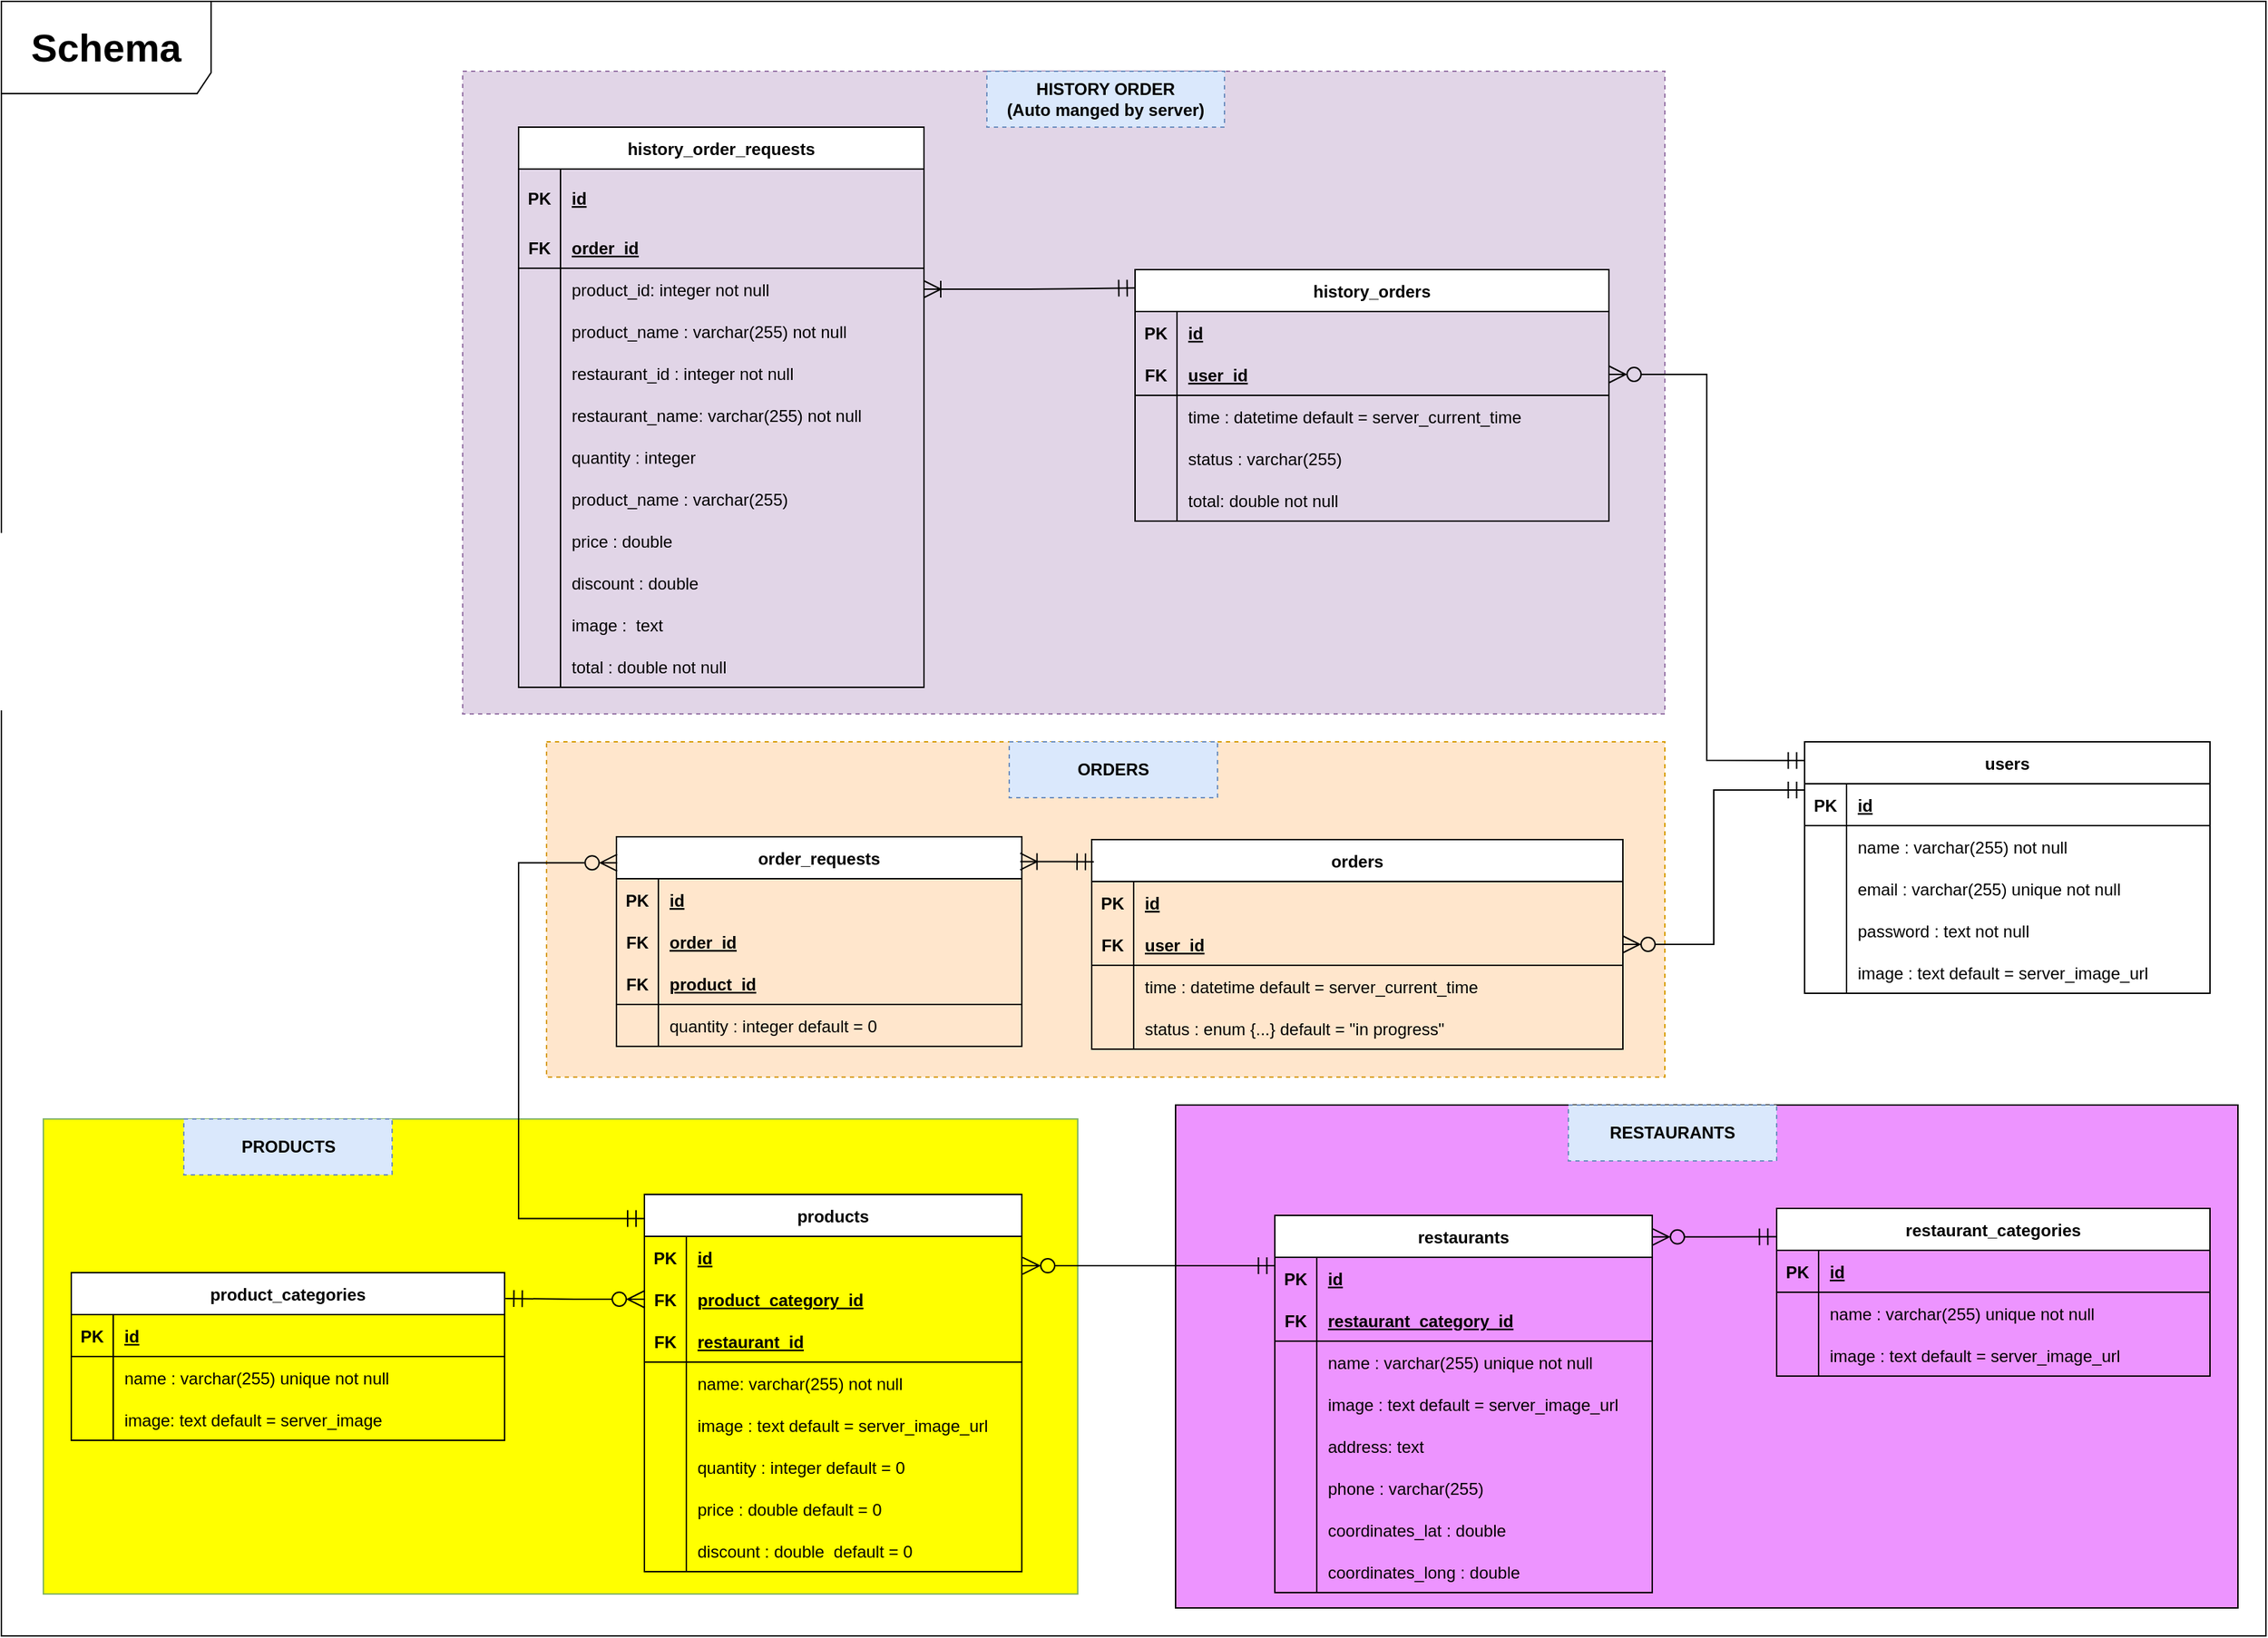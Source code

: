 <mxfile version="20.6.1" type="device" pages="3"><diagram id="rxgJX3m1e5l9Tr2JMqV3" name="DB_schema"><mxGraphModel dx="2697" dy="2057" grid="1" gridSize="10" guides="1" tooltips="1" connect="1" arrows="1" fold="1" page="1" pageScale="1" pageWidth="850" pageHeight="1100" math="0" shadow="0"><root><mxCell id="0"/><mxCell id="1" parent="0"/><mxCell id="3dwuZaxaHKt-FHTCbZ8F-1" value="&lt;b&gt;Schema&lt;/b&gt;" style="shape=umlFrame;whiteSpace=wrap;html=1;fontSize=28;fontColor=#000000;fillColor=#FFFFFF;width=150;height=66;" parent="1" vertex="1"><mxGeometry x="-270" y="-410" width="1620" height="1170" as="geometry"/></mxCell><mxCell id="DB7aBFzgUM4QBAOaMYTH-6" value="" style="rounded=0;whiteSpace=wrap;html=1;fontSize=10;fontColor=#000000;fillColor=#ED94FF;" parent="1" vertex="1"><mxGeometry x="570" y="380" width="760" height="360" as="geometry"/></mxCell><mxCell id="DB7aBFzgUM4QBAOaMYTH-2" value="" style="rounded=0;whiteSpace=wrap;html=1;fontSize=10;fillColor=#FFFF00;strokeColor=#82b366;" parent="1" vertex="1"><mxGeometry x="-240" y="390" width="740" height="340" as="geometry"/></mxCell><mxCell id="ntxA2FU7xu529jy43983-228" value="" style="rounded=0;whiteSpace=wrap;html=1;fillColor=#ffe6cc;dashed=1;strokeColor=#d79b00;" parent="1" vertex="1"><mxGeometry x="120" y="120" width="800" height="240" as="geometry"/></mxCell><mxCell id="ntxA2FU7xu529jy43983-1" value="users" style="shape=table;startSize=30;container=1;collapsible=1;childLayout=tableLayout;fixedRows=1;rowLines=0;fontStyle=1;align=center;resizeLast=1;" parent="1" vertex="1"><mxGeometry x="1020" y="120" width="290" height="180" as="geometry"/></mxCell><mxCell id="ntxA2FU7xu529jy43983-5" value="" style="shape=tableRow;horizontal=0;startSize=0;swimlaneHead=0;swimlaneBody=0;fillColor=none;collapsible=0;dropTarget=0;points=[[0,0.5],[1,0.5]];portConstraint=eastwest;top=0;left=0;right=0;bottom=1;" parent="ntxA2FU7xu529jy43983-1" vertex="1"><mxGeometry y="30" width="290" height="30" as="geometry"/></mxCell><mxCell id="ntxA2FU7xu529jy43983-6" value="PK" style="shape=partialRectangle;connectable=0;fillColor=none;top=0;left=0;bottom=0;right=0;fontStyle=1;overflow=hidden;" parent="ntxA2FU7xu529jy43983-5" vertex="1"><mxGeometry width="30" height="30" as="geometry"><mxRectangle width="30" height="30" as="alternateBounds"/></mxGeometry></mxCell><mxCell id="ntxA2FU7xu529jy43983-7" value="id" style="shape=partialRectangle;connectable=0;fillColor=none;top=0;left=0;bottom=0;right=0;align=left;spacingLeft=6;fontStyle=5;overflow=hidden;" parent="ntxA2FU7xu529jy43983-5" vertex="1"><mxGeometry x="30" width="260" height="30" as="geometry"><mxRectangle width="260" height="30" as="alternateBounds"/></mxGeometry></mxCell><mxCell id="ntxA2FU7xu529jy43983-8" value="" style="shape=tableRow;horizontal=0;startSize=0;swimlaneHead=0;swimlaneBody=0;fillColor=none;collapsible=0;dropTarget=0;points=[[0,0.5],[1,0.5]];portConstraint=eastwest;top=0;left=0;right=0;bottom=0;" parent="ntxA2FU7xu529jy43983-1" vertex="1"><mxGeometry y="60" width="290" height="30" as="geometry"/></mxCell><mxCell id="ntxA2FU7xu529jy43983-9" value="" style="shape=partialRectangle;connectable=0;fillColor=none;top=0;left=0;bottom=0;right=0;editable=1;overflow=hidden;" parent="ntxA2FU7xu529jy43983-8" vertex="1"><mxGeometry width="30" height="30" as="geometry"><mxRectangle width="30" height="30" as="alternateBounds"/></mxGeometry></mxCell><mxCell id="ntxA2FU7xu529jy43983-10" value="name : varchar(255) not null" style="shape=partialRectangle;connectable=0;fillColor=none;top=0;left=0;bottom=0;right=0;align=left;spacingLeft=6;overflow=hidden;" parent="ntxA2FU7xu529jy43983-8" vertex="1"><mxGeometry x="30" width="260" height="30" as="geometry"><mxRectangle width="260" height="30" as="alternateBounds"/></mxGeometry></mxCell><mxCell id="ntxA2FU7xu529jy43983-11" value="" style="shape=tableRow;horizontal=0;startSize=0;swimlaneHead=0;swimlaneBody=0;fillColor=none;collapsible=0;dropTarget=0;points=[[0,0.5],[1,0.5]];portConstraint=eastwest;top=0;left=0;right=0;bottom=0;" parent="ntxA2FU7xu529jy43983-1" vertex="1"><mxGeometry y="90" width="290" height="30" as="geometry"/></mxCell><mxCell id="ntxA2FU7xu529jy43983-12" value="" style="shape=partialRectangle;connectable=0;fillColor=none;top=0;left=0;bottom=0;right=0;editable=1;overflow=hidden;" parent="ntxA2FU7xu529jy43983-11" vertex="1"><mxGeometry width="30" height="30" as="geometry"><mxRectangle width="30" height="30" as="alternateBounds"/></mxGeometry></mxCell><mxCell id="ntxA2FU7xu529jy43983-13" value="email : varchar(255) unique not null" style="shape=partialRectangle;connectable=0;fillColor=none;top=0;left=0;bottom=0;right=0;align=left;spacingLeft=6;overflow=hidden;" parent="ntxA2FU7xu529jy43983-11" vertex="1"><mxGeometry x="30" width="260" height="30" as="geometry"><mxRectangle width="260" height="30" as="alternateBounds"/></mxGeometry></mxCell><mxCell id="ntxA2FU7xu529jy43983-27" value="" style="shape=tableRow;horizontal=0;startSize=0;swimlaneHead=0;swimlaneBody=0;fillColor=none;collapsible=0;dropTarget=0;points=[[0,0.5],[1,0.5]];portConstraint=eastwest;top=0;left=0;right=0;bottom=0;" parent="ntxA2FU7xu529jy43983-1" vertex="1"><mxGeometry y="120" width="290" height="30" as="geometry"/></mxCell><mxCell id="ntxA2FU7xu529jy43983-28" value="" style="shape=partialRectangle;connectable=0;fillColor=none;top=0;left=0;bottom=0;right=0;editable=1;overflow=hidden;" parent="ntxA2FU7xu529jy43983-27" vertex="1"><mxGeometry width="30" height="30" as="geometry"><mxRectangle width="30" height="30" as="alternateBounds"/></mxGeometry></mxCell><mxCell id="ntxA2FU7xu529jy43983-29" value="password : text not null" style="shape=partialRectangle;connectable=0;fillColor=none;top=0;left=0;bottom=0;right=0;align=left;spacingLeft=6;overflow=hidden;" parent="ntxA2FU7xu529jy43983-27" vertex="1"><mxGeometry x="30" width="260" height="30" as="geometry"><mxRectangle width="260" height="30" as="alternateBounds"/></mxGeometry></mxCell><mxCell id="ntxA2FU7xu529jy43983-174" value="" style="shape=tableRow;horizontal=0;startSize=0;swimlaneHead=0;swimlaneBody=0;fillColor=none;collapsible=0;dropTarget=0;points=[[0,0.5],[1,0.5]];portConstraint=eastwest;top=0;left=0;right=0;bottom=0;" parent="ntxA2FU7xu529jy43983-1" vertex="1"><mxGeometry y="150" width="290" height="30" as="geometry"/></mxCell><mxCell id="ntxA2FU7xu529jy43983-175" value="" style="shape=partialRectangle;connectable=0;fillColor=none;top=0;left=0;bottom=0;right=0;editable=1;overflow=hidden;" parent="ntxA2FU7xu529jy43983-174" vertex="1"><mxGeometry width="30" height="30" as="geometry"><mxRectangle width="30" height="30" as="alternateBounds"/></mxGeometry></mxCell><mxCell id="ntxA2FU7xu529jy43983-176" value="image : text default = server_image_url" style="shape=partialRectangle;connectable=0;fillColor=none;top=0;left=0;bottom=0;right=0;align=left;spacingLeft=6;overflow=hidden;" parent="ntxA2FU7xu529jy43983-174" vertex="1"><mxGeometry x="30" width="260" height="30" as="geometry"><mxRectangle width="260" height="30" as="alternateBounds"/></mxGeometry></mxCell><mxCell id="ntxA2FU7xu529jy43983-57" value="restaurant_categories" style="shape=table;startSize=30;container=1;collapsible=1;childLayout=tableLayout;fixedRows=1;rowLines=0;fontStyle=1;align=center;resizeLast=1;" parent="1" vertex="1"><mxGeometry x="1000" y="454" width="310" height="120" as="geometry"/></mxCell><mxCell id="ntxA2FU7xu529jy43983-61" value="" style="shape=tableRow;horizontal=0;startSize=0;swimlaneHead=0;swimlaneBody=0;fillColor=none;collapsible=0;dropTarget=0;points=[[0,0.5],[1,0.5]];portConstraint=eastwest;top=0;left=0;right=0;bottom=1;" parent="ntxA2FU7xu529jy43983-57" vertex="1"><mxGeometry y="30" width="310" height="30" as="geometry"/></mxCell><mxCell id="ntxA2FU7xu529jy43983-62" value="PK" style="shape=partialRectangle;connectable=0;fillColor=none;top=0;left=0;bottom=0;right=0;fontStyle=1;overflow=hidden;" parent="ntxA2FU7xu529jy43983-61" vertex="1"><mxGeometry width="30" height="30" as="geometry"><mxRectangle width="30" height="30" as="alternateBounds"/></mxGeometry></mxCell><mxCell id="ntxA2FU7xu529jy43983-63" value="id" style="shape=partialRectangle;connectable=0;fillColor=none;top=0;left=0;bottom=0;right=0;align=left;spacingLeft=6;fontStyle=5;overflow=hidden;" parent="ntxA2FU7xu529jy43983-61" vertex="1"><mxGeometry x="30" width="280" height="30" as="geometry"><mxRectangle width="280" height="30" as="alternateBounds"/></mxGeometry></mxCell><mxCell id="ntxA2FU7xu529jy43983-67" value="" style="shape=tableRow;horizontal=0;startSize=0;swimlaneHead=0;swimlaneBody=0;fillColor=none;collapsible=0;dropTarget=0;points=[[0,0.5],[1,0.5]];portConstraint=eastwest;top=0;left=0;right=0;bottom=0;" parent="ntxA2FU7xu529jy43983-57" vertex="1"><mxGeometry y="60" width="310" height="30" as="geometry"/></mxCell><mxCell id="ntxA2FU7xu529jy43983-68" value="" style="shape=partialRectangle;connectable=0;fillColor=none;top=0;left=0;bottom=0;right=0;editable=1;overflow=hidden;" parent="ntxA2FU7xu529jy43983-67" vertex="1"><mxGeometry width="30" height="30" as="geometry"><mxRectangle width="30" height="30" as="alternateBounds"/></mxGeometry></mxCell><mxCell id="ntxA2FU7xu529jy43983-69" value="name : varchar(255) unique not null" style="shape=partialRectangle;connectable=0;fillColor=none;top=0;left=0;bottom=0;right=0;align=left;spacingLeft=6;overflow=hidden;" parent="ntxA2FU7xu529jy43983-67" vertex="1"><mxGeometry x="30" width="280" height="30" as="geometry"><mxRectangle width="280" height="30" as="alternateBounds"/></mxGeometry></mxCell><mxCell id="ntxA2FU7xu529jy43983-129" value="" style="shape=tableRow;horizontal=0;startSize=0;swimlaneHead=0;swimlaneBody=0;fillColor=none;collapsible=0;dropTarget=0;points=[[0,0.5],[1,0.5]];portConstraint=eastwest;top=0;left=0;right=0;bottom=0;" parent="ntxA2FU7xu529jy43983-57" vertex="1"><mxGeometry y="90" width="310" height="30" as="geometry"/></mxCell><mxCell id="ntxA2FU7xu529jy43983-130" value="" style="shape=partialRectangle;connectable=0;fillColor=none;top=0;left=0;bottom=0;right=0;editable=1;overflow=hidden;" parent="ntxA2FU7xu529jy43983-129" vertex="1"><mxGeometry width="30" height="30" as="geometry"><mxRectangle width="30" height="30" as="alternateBounds"/></mxGeometry></mxCell><mxCell id="ntxA2FU7xu529jy43983-131" value="image : text default = server_image_url" style="shape=partialRectangle;connectable=0;fillColor=none;top=0;left=0;bottom=0;right=0;align=left;spacingLeft=6;overflow=hidden;" parent="ntxA2FU7xu529jy43983-129" vertex="1"><mxGeometry x="30" width="280" height="30" as="geometry"><mxRectangle width="280" height="30" as="alternateBounds"/></mxGeometry></mxCell><mxCell id="ntxA2FU7xu529jy43983-93" value="restaurants" style="shape=table;startSize=30;container=1;collapsible=1;childLayout=tableLayout;fixedRows=1;rowLines=0;fontStyle=1;align=center;resizeLast=1;" parent="1" vertex="1"><mxGeometry x="641" y="459" width="270" height="270" as="geometry"/></mxCell><mxCell id="ntxA2FU7xu529jy43983-94" value="" style="shape=tableRow;horizontal=0;startSize=0;swimlaneHead=0;swimlaneBody=0;fillColor=none;collapsible=0;dropTarget=0;points=[[0,0.5],[1,0.5]];portConstraint=eastwest;top=0;left=0;right=0;bottom=0;" parent="ntxA2FU7xu529jy43983-93" vertex="1"><mxGeometry y="30" width="270" height="30" as="geometry"/></mxCell><mxCell id="ntxA2FU7xu529jy43983-95" value="PK" style="shape=partialRectangle;connectable=0;fillColor=none;top=0;left=0;bottom=0;right=0;fontStyle=1;overflow=hidden;" parent="ntxA2FU7xu529jy43983-94" vertex="1"><mxGeometry width="30" height="30" as="geometry"><mxRectangle width="30" height="30" as="alternateBounds"/></mxGeometry></mxCell><mxCell id="ntxA2FU7xu529jy43983-96" value="id" style="shape=partialRectangle;connectable=0;fillColor=none;top=0;left=0;bottom=0;right=0;align=left;spacingLeft=6;fontStyle=5;overflow=hidden;" parent="ntxA2FU7xu529jy43983-94" vertex="1"><mxGeometry x="30" width="240" height="30" as="geometry"><mxRectangle width="240" height="30" as="alternateBounds"/></mxGeometry></mxCell><mxCell id="ntxA2FU7xu529jy43983-97" value="" style="shape=tableRow;horizontal=0;startSize=0;swimlaneHead=0;swimlaneBody=0;fillColor=none;collapsible=0;dropTarget=0;points=[[0,0.5],[1,0.5]];portConstraint=eastwest;top=0;left=0;right=0;bottom=1;" parent="ntxA2FU7xu529jy43983-93" vertex="1"><mxGeometry y="60" width="270" height="30" as="geometry"/></mxCell><mxCell id="ntxA2FU7xu529jy43983-98" value="FK" style="shape=partialRectangle;connectable=0;fillColor=none;top=0;left=0;bottom=0;right=0;fontStyle=1;overflow=hidden;" parent="ntxA2FU7xu529jy43983-97" vertex="1"><mxGeometry width="30" height="30" as="geometry"><mxRectangle width="30" height="30" as="alternateBounds"/></mxGeometry></mxCell><mxCell id="ntxA2FU7xu529jy43983-99" value="restaurant_category_id" style="shape=partialRectangle;connectable=0;fillColor=none;top=0;left=0;bottom=0;right=0;align=left;spacingLeft=6;fontStyle=5;overflow=hidden;" parent="ntxA2FU7xu529jy43983-97" vertex="1"><mxGeometry x="30" width="240" height="30" as="geometry"><mxRectangle width="240" height="30" as="alternateBounds"/></mxGeometry></mxCell><mxCell id="ntxA2FU7xu529jy43983-100" value="" style="shape=tableRow;horizontal=0;startSize=0;swimlaneHead=0;swimlaneBody=0;fillColor=none;collapsible=0;dropTarget=0;points=[[0,0.5],[1,0.5]];portConstraint=eastwest;top=0;left=0;right=0;bottom=0;" parent="ntxA2FU7xu529jy43983-93" vertex="1"><mxGeometry y="90" width="270" height="30" as="geometry"/></mxCell><mxCell id="ntxA2FU7xu529jy43983-101" value="" style="shape=partialRectangle;connectable=0;fillColor=none;top=0;left=0;bottom=0;right=0;editable=1;overflow=hidden;" parent="ntxA2FU7xu529jy43983-100" vertex="1"><mxGeometry width="30" height="30" as="geometry"><mxRectangle width="30" height="30" as="alternateBounds"/></mxGeometry></mxCell><mxCell id="ntxA2FU7xu529jy43983-102" value="name : varchar(255) unique not null" style="shape=partialRectangle;connectable=0;fillColor=none;top=0;left=0;bottom=0;right=0;align=left;spacingLeft=6;overflow=hidden;" parent="ntxA2FU7xu529jy43983-100" vertex="1"><mxGeometry x="30" width="240" height="30" as="geometry"><mxRectangle width="240" height="30" as="alternateBounds"/></mxGeometry></mxCell><mxCell id="ntxA2FU7xu529jy43983-171" value="" style="shape=tableRow;horizontal=0;startSize=0;swimlaneHead=0;swimlaneBody=0;fillColor=none;collapsible=0;dropTarget=0;points=[[0,0.5],[1,0.5]];portConstraint=eastwest;top=0;left=0;right=0;bottom=0;" parent="ntxA2FU7xu529jy43983-93" vertex="1"><mxGeometry y="120" width="270" height="30" as="geometry"/></mxCell><mxCell id="ntxA2FU7xu529jy43983-172" value="" style="shape=partialRectangle;connectable=0;fillColor=none;top=0;left=0;bottom=0;right=0;editable=1;overflow=hidden;" parent="ntxA2FU7xu529jy43983-171" vertex="1"><mxGeometry width="30" height="30" as="geometry"><mxRectangle width="30" height="30" as="alternateBounds"/></mxGeometry></mxCell><mxCell id="ntxA2FU7xu529jy43983-173" value="image : text default = server_image_url" style="shape=partialRectangle;connectable=0;fillColor=none;top=0;left=0;bottom=0;right=0;align=left;spacingLeft=6;overflow=hidden;" parent="ntxA2FU7xu529jy43983-171" vertex="1"><mxGeometry x="30" width="240" height="30" as="geometry"><mxRectangle width="240" height="30" as="alternateBounds"/></mxGeometry></mxCell><mxCell id="ntxA2FU7xu529jy43983-103" value="" style="shape=tableRow;horizontal=0;startSize=0;swimlaneHead=0;swimlaneBody=0;fillColor=none;collapsible=0;dropTarget=0;points=[[0,0.5],[1,0.5]];portConstraint=eastwest;top=0;left=0;right=0;bottom=0;" parent="ntxA2FU7xu529jy43983-93" vertex="1"><mxGeometry y="150" width="270" height="30" as="geometry"/></mxCell><mxCell id="ntxA2FU7xu529jy43983-104" value="" style="shape=partialRectangle;connectable=0;fillColor=none;top=0;left=0;bottom=0;right=0;editable=1;overflow=hidden;" parent="ntxA2FU7xu529jy43983-103" vertex="1"><mxGeometry width="30" height="30" as="geometry"><mxRectangle width="30" height="30" as="alternateBounds"/></mxGeometry></mxCell><mxCell id="ntxA2FU7xu529jy43983-105" value="address: text" style="shape=partialRectangle;connectable=0;fillColor=none;top=0;left=0;bottom=0;right=0;align=left;spacingLeft=6;overflow=hidden;" parent="ntxA2FU7xu529jy43983-103" vertex="1"><mxGeometry x="30" width="240" height="30" as="geometry"><mxRectangle width="240" height="30" as="alternateBounds"/></mxGeometry></mxCell><mxCell id="ntxA2FU7xu529jy43983-106" value="" style="shape=tableRow;horizontal=0;startSize=0;swimlaneHead=0;swimlaneBody=0;fillColor=none;collapsible=0;dropTarget=0;points=[[0,0.5],[1,0.5]];portConstraint=eastwest;top=0;left=0;right=0;bottom=0;" parent="ntxA2FU7xu529jy43983-93" vertex="1"><mxGeometry y="180" width="270" height="30" as="geometry"/></mxCell><mxCell id="ntxA2FU7xu529jy43983-107" value="" style="shape=partialRectangle;connectable=0;fillColor=none;top=0;left=0;bottom=0;right=0;editable=1;overflow=hidden;" parent="ntxA2FU7xu529jy43983-106" vertex="1"><mxGeometry width="30" height="30" as="geometry"><mxRectangle width="30" height="30" as="alternateBounds"/></mxGeometry></mxCell><mxCell id="ntxA2FU7xu529jy43983-108" value="phone : varchar(255)" style="shape=partialRectangle;connectable=0;fillColor=none;top=0;left=0;bottom=0;right=0;align=left;spacingLeft=6;overflow=hidden;" parent="ntxA2FU7xu529jy43983-106" vertex="1"><mxGeometry x="30" width="240" height="30" as="geometry"><mxRectangle width="240" height="30" as="alternateBounds"/></mxGeometry></mxCell><mxCell id="ntxA2FU7xu529jy43983-109" value="" style="shape=tableRow;horizontal=0;startSize=0;swimlaneHead=0;swimlaneBody=0;fillColor=none;collapsible=0;dropTarget=0;points=[[0,0.5],[1,0.5]];portConstraint=eastwest;top=0;left=0;right=0;bottom=0;" parent="ntxA2FU7xu529jy43983-93" vertex="1"><mxGeometry y="210" width="270" height="30" as="geometry"/></mxCell><mxCell id="ntxA2FU7xu529jy43983-110" value="" style="shape=partialRectangle;connectable=0;fillColor=none;top=0;left=0;bottom=0;right=0;editable=1;overflow=hidden;" parent="ntxA2FU7xu529jy43983-109" vertex="1"><mxGeometry width="30" height="30" as="geometry"><mxRectangle width="30" height="30" as="alternateBounds"/></mxGeometry></mxCell><mxCell id="ntxA2FU7xu529jy43983-111" value="coordinates_lat : double" style="shape=partialRectangle;connectable=0;fillColor=none;top=0;left=0;bottom=0;right=0;align=left;spacingLeft=6;overflow=hidden;" parent="ntxA2FU7xu529jy43983-109" vertex="1"><mxGeometry x="30" width="240" height="30" as="geometry"><mxRectangle width="240" height="30" as="alternateBounds"/></mxGeometry></mxCell><mxCell id="ntxA2FU7xu529jy43983-112" value="" style="shape=tableRow;horizontal=0;startSize=0;swimlaneHead=0;swimlaneBody=0;fillColor=none;collapsible=0;dropTarget=0;points=[[0,0.5],[1,0.5]];portConstraint=eastwest;top=0;left=0;right=0;bottom=0;" parent="ntxA2FU7xu529jy43983-93" vertex="1"><mxGeometry y="240" width="270" height="30" as="geometry"/></mxCell><mxCell id="ntxA2FU7xu529jy43983-113" value="" style="shape=partialRectangle;connectable=0;fillColor=none;top=0;left=0;bottom=0;right=0;editable=1;overflow=hidden;" parent="ntxA2FU7xu529jy43983-112" vertex="1"><mxGeometry width="30" height="30" as="geometry"><mxRectangle width="30" height="30" as="alternateBounds"/></mxGeometry></mxCell><mxCell id="ntxA2FU7xu529jy43983-114" value="coordinates_long : double" style="shape=partialRectangle;connectable=0;fillColor=none;top=0;left=0;bottom=0;right=0;align=left;spacingLeft=6;overflow=hidden;" parent="ntxA2FU7xu529jy43983-112" vertex="1"><mxGeometry x="30" width="240" height="30" as="geometry"><mxRectangle width="240" height="30" as="alternateBounds"/></mxGeometry></mxCell><mxCell id="ntxA2FU7xu529jy43983-116" value="orders" style="shape=table;startSize=30;container=1;collapsible=1;childLayout=tableLayout;fixedRows=1;rowLines=0;fontStyle=1;align=center;resizeLast=1;" parent="1" vertex="1"><mxGeometry x="510" y="190" width="380" height="150" as="geometry"/></mxCell><mxCell id="ntxA2FU7xu529jy43983-117" value="" style="shape=tableRow;horizontal=0;startSize=0;swimlaneHead=0;swimlaneBody=0;fillColor=none;collapsible=0;dropTarget=0;points=[[0,0.5],[1,0.5]];portConstraint=eastwest;top=0;left=0;right=0;bottom=0;" parent="ntxA2FU7xu529jy43983-116" vertex="1"><mxGeometry y="30" width="380" height="30" as="geometry"/></mxCell><mxCell id="ntxA2FU7xu529jy43983-118" value="PK" style="shape=partialRectangle;connectable=0;fillColor=none;top=0;left=0;bottom=0;right=0;fontStyle=1;overflow=hidden;" parent="ntxA2FU7xu529jy43983-117" vertex="1"><mxGeometry width="30" height="30" as="geometry"><mxRectangle width="30" height="30" as="alternateBounds"/></mxGeometry></mxCell><mxCell id="ntxA2FU7xu529jy43983-119" value="id" style="shape=partialRectangle;connectable=0;fillColor=none;top=0;left=0;bottom=0;right=0;align=left;spacingLeft=6;fontStyle=5;overflow=hidden;" parent="ntxA2FU7xu529jy43983-117" vertex="1"><mxGeometry x="30" width="350" height="30" as="geometry"><mxRectangle width="350" height="30" as="alternateBounds"/></mxGeometry></mxCell><mxCell id="ntxA2FU7xu529jy43983-120" value="" style="shape=tableRow;horizontal=0;startSize=0;swimlaneHead=0;swimlaneBody=0;fillColor=none;collapsible=0;dropTarget=0;points=[[0,0.5],[1,0.5]];portConstraint=eastwest;top=0;left=0;right=0;bottom=1;" parent="ntxA2FU7xu529jy43983-116" vertex="1"><mxGeometry y="60" width="380" height="30" as="geometry"/></mxCell><mxCell id="ntxA2FU7xu529jy43983-121" value="FK" style="shape=partialRectangle;connectable=0;fillColor=none;top=0;left=0;bottom=0;right=0;fontStyle=1;overflow=hidden;" parent="ntxA2FU7xu529jy43983-120" vertex="1"><mxGeometry width="30" height="30" as="geometry"><mxRectangle width="30" height="30" as="alternateBounds"/></mxGeometry></mxCell><mxCell id="ntxA2FU7xu529jy43983-122" value="user_id" style="shape=partialRectangle;connectable=0;fillColor=none;top=0;left=0;bottom=0;right=0;align=left;spacingLeft=6;fontStyle=5;overflow=hidden;" parent="ntxA2FU7xu529jy43983-120" vertex="1"><mxGeometry x="30" width="350" height="30" as="geometry"><mxRectangle width="350" height="30" as="alternateBounds"/></mxGeometry></mxCell><mxCell id="ntxA2FU7xu529jy43983-123" value="" style="shape=tableRow;horizontal=0;startSize=0;swimlaneHead=0;swimlaneBody=0;fillColor=none;collapsible=0;dropTarget=0;points=[[0,0.5],[1,0.5]];portConstraint=eastwest;top=0;left=0;right=0;bottom=0;" parent="ntxA2FU7xu529jy43983-116" vertex="1"><mxGeometry y="90" width="380" height="30" as="geometry"/></mxCell><mxCell id="ntxA2FU7xu529jy43983-124" value="" style="shape=partialRectangle;connectable=0;fillColor=none;top=0;left=0;bottom=0;right=0;editable=1;overflow=hidden;" parent="ntxA2FU7xu529jy43983-123" vertex="1"><mxGeometry width="30" height="30" as="geometry"><mxRectangle width="30" height="30" as="alternateBounds"/></mxGeometry></mxCell><mxCell id="ntxA2FU7xu529jy43983-125" value="time : datetime default = server_current_time" style="shape=partialRectangle;connectable=0;fillColor=none;top=0;left=0;bottom=0;right=0;align=left;spacingLeft=6;overflow=hidden;" parent="ntxA2FU7xu529jy43983-123" vertex="1"><mxGeometry x="30" width="350" height="30" as="geometry"><mxRectangle width="350" height="30" as="alternateBounds"/></mxGeometry></mxCell><mxCell id="ntxA2FU7xu529jy43983-262" value="" style="shape=tableRow;horizontal=0;startSize=0;swimlaneHead=0;swimlaneBody=0;fillColor=none;collapsible=0;dropTarget=0;points=[[0,0.5],[1,0.5]];portConstraint=eastwest;top=0;left=0;right=0;bottom=0;" parent="ntxA2FU7xu529jy43983-116" vertex="1"><mxGeometry y="120" width="380" height="30" as="geometry"/></mxCell><mxCell id="ntxA2FU7xu529jy43983-263" value="" style="shape=partialRectangle;connectable=0;fillColor=none;top=0;left=0;bottom=0;right=0;editable=1;overflow=hidden;" parent="ntxA2FU7xu529jy43983-262" vertex="1"><mxGeometry width="30" height="30" as="geometry"><mxRectangle width="30" height="30" as="alternateBounds"/></mxGeometry></mxCell><mxCell id="ntxA2FU7xu529jy43983-264" value="status : enum {...} default = &quot;in progress&quot;" style="shape=partialRectangle;connectable=0;fillColor=none;top=0;left=0;bottom=0;right=0;align=left;spacingLeft=6;overflow=hidden;" parent="ntxA2FU7xu529jy43983-262" vertex="1"><mxGeometry x="30" width="350" height="30" as="geometry"><mxRectangle width="350" height="30" as="alternateBounds"/></mxGeometry></mxCell><mxCell id="ntxA2FU7xu529jy43983-132" value="products" style="shape=table;startSize=30;container=1;collapsible=1;childLayout=tableLayout;fixedRows=1;rowLines=0;fontStyle=1;align=center;resizeLast=1;" parent="1" vertex="1"><mxGeometry x="190" y="444" width="270" height="270" as="geometry"/></mxCell><mxCell id="ntxA2FU7xu529jy43983-133" value="" style="shape=tableRow;horizontal=0;startSize=0;swimlaneHead=0;swimlaneBody=0;fillColor=none;collapsible=0;dropTarget=0;points=[[0,0.5],[1,0.5]];portConstraint=eastwest;top=0;left=0;right=0;bottom=0;" parent="ntxA2FU7xu529jy43983-132" vertex="1"><mxGeometry y="30" width="270" height="30" as="geometry"/></mxCell><mxCell id="ntxA2FU7xu529jy43983-134" value="PK" style="shape=partialRectangle;connectable=0;fillColor=none;top=0;left=0;bottom=0;right=0;fontStyle=1;overflow=hidden;" parent="ntxA2FU7xu529jy43983-133" vertex="1"><mxGeometry width="30" height="30" as="geometry"><mxRectangle width="30" height="30" as="alternateBounds"/></mxGeometry></mxCell><mxCell id="ntxA2FU7xu529jy43983-135" value="id" style="shape=partialRectangle;connectable=0;fillColor=none;top=0;left=0;bottom=0;right=0;align=left;spacingLeft=6;fontStyle=5;overflow=hidden;" parent="ntxA2FU7xu529jy43983-133" vertex="1"><mxGeometry x="30" width="240" height="30" as="geometry"><mxRectangle width="240" height="30" as="alternateBounds"/></mxGeometry></mxCell><mxCell id="ntxA2FU7xu529jy43983-168" value="" style="shape=tableRow;horizontal=0;startSize=0;swimlaneHead=0;swimlaneBody=0;fillColor=none;collapsible=0;dropTarget=0;points=[[0,0.5],[1,0.5]];portConstraint=eastwest;top=0;left=0;right=0;bottom=0;" parent="ntxA2FU7xu529jy43983-132" vertex="1"><mxGeometry y="60" width="270" height="30" as="geometry"/></mxCell><mxCell id="ntxA2FU7xu529jy43983-169" value="FK" style="shape=partialRectangle;connectable=0;fillColor=none;top=0;left=0;bottom=0;right=0;fontStyle=1;overflow=hidden;" parent="ntxA2FU7xu529jy43983-168" vertex="1"><mxGeometry width="30" height="30" as="geometry"><mxRectangle width="30" height="30" as="alternateBounds"/></mxGeometry></mxCell><mxCell id="ntxA2FU7xu529jy43983-170" value="product_category_id" style="shape=partialRectangle;connectable=0;fillColor=none;top=0;left=0;bottom=0;right=0;align=left;spacingLeft=6;fontStyle=5;overflow=hidden;" parent="ntxA2FU7xu529jy43983-168" vertex="1"><mxGeometry x="30" width="240" height="30" as="geometry"><mxRectangle width="240" height="30" as="alternateBounds"/></mxGeometry></mxCell><mxCell id="ntxA2FU7xu529jy43983-136" value="" style="shape=tableRow;horizontal=0;startSize=0;swimlaneHead=0;swimlaneBody=0;fillColor=none;collapsible=0;dropTarget=0;points=[[0,0.5],[1,0.5]];portConstraint=eastwest;top=0;left=0;right=0;bottom=1;" parent="ntxA2FU7xu529jy43983-132" vertex="1"><mxGeometry y="90" width="270" height="30" as="geometry"/></mxCell><mxCell id="ntxA2FU7xu529jy43983-137" value="FK" style="shape=partialRectangle;connectable=0;fillColor=none;top=0;left=0;bottom=0;right=0;fontStyle=1;overflow=hidden;" parent="ntxA2FU7xu529jy43983-136" vertex="1"><mxGeometry width="30" height="30" as="geometry"><mxRectangle width="30" height="30" as="alternateBounds"/></mxGeometry></mxCell><mxCell id="ntxA2FU7xu529jy43983-138" value="restaurant_id" style="shape=partialRectangle;connectable=0;fillColor=none;top=0;left=0;bottom=0;right=0;align=left;spacingLeft=6;fontStyle=5;overflow=hidden;" parent="ntxA2FU7xu529jy43983-136" vertex="1"><mxGeometry x="30" width="240" height="30" as="geometry"><mxRectangle width="240" height="30" as="alternateBounds"/></mxGeometry></mxCell><mxCell id="ntxA2FU7xu529jy43983-139" value="" style="shape=tableRow;horizontal=0;startSize=0;swimlaneHead=0;swimlaneBody=0;fillColor=none;collapsible=0;dropTarget=0;points=[[0,0.5],[1,0.5]];portConstraint=eastwest;top=0;left=0;right=0;bottom=0;fontStyle=4" parent="ntxA2FU7xu529jy43983-132" vertex="1"><mxGeometry y="120" width="270" height="30" as="geometry"/></mxCell><mxCell id="ntxA2FU7xu529jy43983-140" value="" style="shape=partialRectangle;connectable=0;fillColor=none;top=0;left=0;bottom=0;right=0;editable=1;overflow=hidden;" parent="ntxA2FU7xu529jy43983-139" vertex="1"><mxGeometry width="30" height="30" as="geometry"><mxRectangle width="30" height="30" as="alternateBounds"/></mxGeometry></mxCell><mxCell id="ntxA2FU7xu529jy43983-141" value="name: varchar(255) not null" style="shape=partialRectangle;connectable=0;fillColor=none;top=0;left=0;bottom=0;right=0;align=left;spacingLeft=6;overflow=hidden;" parent="ntxA2FU7xu529jy43983-139" vertex="1"><mxGeometry x="30" width="240" height="30" as="geometry"><mxRectangle width="240" height="30" as="alternateBounds"/></mxGeometry></mxCell><mxCell id="ntxA2FU7xu529jy43983-142" value="" style="shape=tableRow;horizontal=0;startSize=0;swimlaneHead=0;swimlaneBody=0;fillColor=none;collapsible=0;dropTarget=0;points=[[0,0.5],[1,0.5]];portConstraint=eastwest;top=0;left=0;right=0;bottom=0;" parent="ntxA2FU7xu529jy43983-132" vertex="1"><mxGeometry y="150" width="270" height="30" as="geometry"/></mxCell><mxCell id="ntxA2FU7xu529jy43983-143" value="" style="shape=partialRectangle;connectable=0;fillColor=none;top=0;left=0;bottom=0;right=0;editable=1;overflow=hidden;" parent="ntxA2FU7xu529jy43983-142" vertex="1"><mxGeometry width="30" height="30" as="geometry"><mxRectangle width="30" height="30" as="alternateBounds"/></mxGeometry></mxCell><mxCell id="ntxA2FU7xu529jy43983-144" value="image : text default = server_image_url" style="shape=partialRectangle;connectable=0;fillColor=none;top=0;left=0;bottom=0;right=0;align=left;spacingLeft=6;overflow=hidden;" parent="ntxA2FU7xu529jy43983-142" vertex="1"><mxGeometry x="30" width="240" height="30" as="geometry"><mxRectangle width="240" height="30" as="alternateBounds"/></mxGeometry></mxCell><mxCell id="ntxA2FU7xu529jy43983-187" value="" style="shape=tableRow;horizontal=0;startSize=0;swimlaneHead=0;swimlaneBody=0;fillColor=none;collapsible=0;dropTarget=0;points=[[0,0.5],[1,0.5]];portConstraint=eastwest;top=0;left=0;right=0;bottom=0;" parent="ntxA2FU7xu529jy43983-132" vertex="1"><mxGeometry y="180" width="270" height="30" as="geometry"/></mxCell><mxCell id="ntxA2FU7xu529jy43983-188" value="" style="shape=partialRectangle;connectable=0;fillColor=none;top=0;left=0;bottom=0;right=0;editable=1;overflow=hidden;" parent="ntxA2FU7xu529jy43983-187" vertex="1"><mxGeometry width="30" height="30" as="geometry"><mxRectangle width="30" height="30" as="alternateBounds"/></mxGeometry></mxCell><mxCell id="ntxA2FU7xu529jy43983-189" value="quantity : integer default = 0" style="shape=partialRectangle;connectable=0;fillColor=none;top=0;left=0;bottom=0;right=0;align=left;spacingLeft=6;overflow=hidden;" parent="ntxA2FU7xu529jy43983-187" vertex="1"><mxGeometry x="30" width="240" height="30" as="geometry"><mxRectangle width="240" height="30" as="alternateBounds"/></mxGeometry></mxCell><mxCell id="ntxA2FU7xu529jy43983-146" value="" style="shape=tableRow;horizontal=0;startSize=0;swimlaneHead=0;swimlaneBody=0;fillColor=none;collapsible=0;dropTarget=0;points=[[0,0.5],[1,0.5]];portConstraint=eastwest;top=0;left=0;right=0;bottom=0;" parent="ntxA2FU7xu529jy43983-132" vertex="1"><mxGeometry y="210" width="270" height="30" as="geometry"/></mxCell><mxCell id="ntxA2FU7xu529jy43983-147" value="" style="shape=partialRectangle;connectable=0;fillColor=none;top=0;left=0;bottom=0;right=0;editable=1;overflow=hidden;" parent="ntxA2FU7xu529jy43983-146" vertex="1"><mxGeometry width="30" height="30" as="geometry"><mxRectangle width="30" height="30" as="alternateBounds"/></mxGeometry></mxCell><mxCell id="ntxA2FU7xu529jy43983-148" value="price : double default = 0" style="shape=partialRectangle;connectable=0;fillColor=none;top=0;left=0;bottom=0;right=0;align=left;spacingLeft=6;overflow=hidden;" parent="ntxA2FU7xu529jy43983-146" vertex="1"><mxGeometry x="30" width="240" height="30" as="geometry"><mxRectangle width="240" height="30" as="alternateBounds"/></mxGeometry></mxCell><mxCell id="ntxA2FU7xu529jy43983-149" value="" style="shape=tableRow;horizontal=0;startSize=0;swimlaneHead=0;swimlaneBody=0;fillColor=none;collapsible=0;dropTarget=0;points=[[0,0.5],[1,0.5]];portConstraint=eastwest;top=0;left=0;right=0;bottom=0;" parent="ntxA2FU7xu529jy43983-132" vertex="1"><mxGeometry y="240" width="270" height="30" as="geometry"/></mxCell><mxCell id="ntxA2FU7xu529jy43983-150" value="" style="shape=partialRectangle;connectable=0;fillColor=none;top=0;left=0;bottom=0;right=0;editable=1;overflow=hidden;" parent="ntxA2FU7xu529jy43983-149" vertex="1"><mxGeometry width="30" height="30" as="geometry"><mxRectangle width="30" height="30" as="alternateBounds"/></mxGeometry></mxCell><mxCell id="ntxA2FU7xu529jy43983-151" value="discount : double  default = 0 " style="shape=partialRectangle;connectable=0;fillColor=none;top=0;left=0;bottom=0;right=0;align=left;spacingLeft=6;overflow=hidden;" parent="ntxA2FU7xu529jy43983-149" vertex="1"><mxGeometry x="30" width="240" height="30" as="geometry"><mxRectangle width="240" height="30" as="alternateBounds"/></mxGeometry></mxCell><mxCell id="ntxA2FU7xu529jy43983-155" value="product_categories" style="shape=table;startSize=30;container=1;collapsible=1;childLayout=tableLayout;fixedRows=1;rowLines=0;fontStyle=1;align=center;resizeLast=1;" parent="1" vertex="1"><mxGeometry x="-220" y="500" width="310" height="120" as="geometry"/></mxCell><mxCell id="ntxA2FU7xu529jy43983-156" value="" style="shape=tableRow;horizontal=0;startSize=0;swimlaneHead=0;swimlaneBody=0;fillColor=none;collapsible=0;dropTarget=0;points=[[0,0.5],[1,0.5]];portConstraint=eastwest;top=0;left=0;right=0;bottom=1;" parent="ntxA2FU7xu529jy43983-155" vertex="1"><mxGeometry y="30" width="310" height="30" as="geometry"/></mxCell><mxCell id="ntxA2FU7xu529jy43983-157" value="PK" style="shape=partialRectangle;connectable=0;fillColor=none;top=0;left=0;bottom=0;right=0;fontStyle=1;overflow=hidden;" parent="ntxA2FU7xu529jy43983-156" vertex="1"><mxGeometry width="30" height="30" as="geometry"><mxRectangle width="30" height="30" as="alternateBounds"/></mxGeometry></mxCell><mxCell id="ntxA2FU7xu529jy43983-158" value="id" style="shape=partialRectangle;connectable=0;fillColor=none;top=0;left=0;bottom=0;right=0;align=left;spacingLeft=6;fontStyle=5;overflow=hidden;" parent="ntxA2FU7xu529jy43983-156" vertex="1"><mxGeometry x="30" width="280" height="30" as="geometry"><mxRectangle width="280" height="30" as="alternateBounds"/></mxGeometry></mxCell><mxCell id="ntxA2FU7xu529jy43983-159" value="" style="shape=tableRow;horizontal=0;startSize=0;swimlaneHead=0;swimlaneBody=0;fillColor=none;collapsible=0;dropTarget=0;points=[[0,0.5],[1,0.5]];portConstraint=eastwest;top=0;left=0;right=0;bottom=0;" parent="ntxA2FU7xu529jy43983-155" vertex="1"><mxGeometry y="60" width="310" height="30" as="geometry"/></mxCell><mxCell id="ntxA2FU7xu529jy43983-160" value="" style="shape=partialRectangle;connectable=0;fillColor=none;top=0;left=0;bottom=0;right=0;editable=1;overflow=hidden;" parent="ntxA2FU7xu529jy43983-159" vertex="1"><mxGeometry width="30" height="30" as="geometry"><mxRectangle width="30" height="30" as="alternateBounds"/></mxGeometry></mxCell><mxCell id="ntxA2FU7xu529jy43983-161" value="name : varchar(255) unique not null" style="shape=partialRectangle;connectable=0;fillColor=none;top=0;left=0;bottom=0;right=0;align=left;spacingLeft=6;overflow=hidden;" parent="ntxA2FU7xu529jy43983-159" vertex="1"><mxGeometry x="30" width="280" height="30" as="geometry"><mxRectangle width="280" height="30" as="alternateBounds"/></mxGeometry></mxCell><mxCell id="ntxA2FU7xu529jy43983-162" value="" style="shape=tableRow;horizontal=0;startSize=0;swimlaneHead=0;swimlaneBody=0;fillColor=none;collapsible=0;dropTarget=0;points=[[0,0.5],[1,0.5]];portConstraint=eastwest;top=0;left=0;right=0;bottom=0;" parent="ntxA2FU7xu529jy43983-155" vertex="1"><mxGeometry y="90" width="310" height="30" as="geometry"/></mxCell><mxCell id="ntxA2FU7xu529jy43983-163" value="" style="shape=partialRectangle;connectable=0;fillColor=none;top=0;left=0;bottom=0;right=0;editable=1;overflow=hidden;" parent="ntxA2FU7xu529jy43983-162" vertex="1"><mxGeometry width="30" height="30" as="geometry"><mxRectangle width="30" height="30" as="alternateBounds"/></mxGeometry></mxCell><mxCell id="ntxA2FU7xu529jy43983-164" value="image: text default = server_image" style="shape=partialRectangle;connectable=0;fillColor=none;top=0;left=0;bottom=0;right=0;align=left;spacingLeft=6;overflow=hidden;" parent="ntxA2FU7xu529jy43983-162" vertex="1"><mxGeometry x="30" width="280" height="30" as="geometry"><mxRectangle width="280" height="30" as="alternateBounds"/></mxGeometry></mxCell><mxCell id="ntxA2FU7xu529jy43983-206" value="order_requests" style="shape=table;startSize=30;container=1;collapsible=1;childLayout=tableLayout;fixedRows=1;rowLines=0;fontStyle=1;align=center;resizeLast=1;" parent="1" vertex="1"><mxGeometry x="170" y="188" width="290" height="150" as="geometry"/></mxCell><mxCell id="ntxA2FU7xu529jy43983-207" value="" style="shape=tableRow;horizontal=0;startSize=0;swimlaneHead=0;swimlaneBody=0;fillColor=none;collapsible=0;dropTarget=0;points=[[0,0.5],[1,0.5]];portConstraint=eastwest;top=0;left=0;right=0;bottom=0;" parent="ntxA2FU7xu529jy43983-206" vertex="1"><mxGeometry y="30" width="290" height="30" as="geometry"/></mxCell><mxCell id="ntxA2FU7xu529jy43983-208" value="PK" style="shape=partialRectangle;connectable=0;fillColor=none;top=0;left=0;bottom=0;right=0;fontStyle=1;overflow=hidden;" parent="ntxA2FU7xu529jy43983-207" vertex="1"><mxGeometry width="30" height="30" as="geometry"><mxRectangle width="30" height="30" as="alternateBounds"/></mxGeometry></mxCell><mxCell id="ntxA2FU7xu529jy43983-209" value="id" style="shape=partialRectangle;connectable=0;fillColor=none;top=0;left=0;bottom=0;right=0;align=left;spacingLeft=6;fontStyle=5;overflow=hidden;" parent="ntxA2FU7xu529jy43983-207" vertex="1"><mxGeometry x="30" width="260" height="30" as="geometry"><mxRectangle width="260" height="30" as="alternateBounds"/></mxGeometry></mxCell><mxCell id="ntxA2FU7xu529jy43983-210" value="" style="shape=tableRow;horizontal=0;startSize=0;swimlaneHead=0;swimlaneBody=0;fillColor=none;collapsible=0;dropTarget=0;points=[[0,0.5],[1,0.5]];portConstraint=eastwest;top=0;left=0;right=0;bottom=0;" parent="ntxA2FU7xu529jy43983-206" vertex="1"><mxGeometry y="60" width="290" height="30" as="geometry"/></mxCell><mxCell id="ntxA2FU7xu529jy43983-211" value="FK" style="shape=partialRectangle;connectable=0;fillColor=none;top=0;left=0;bottom=0;right=0;fontStyle=1;overflow=hidden;" parent="ntxA2FU7xu529jy43983-210" vertex="1"><mxGeometry width="30" height="30" as="geometry"><mxRectangle width="30" height="30" as="alternateBounds"/></mxGeometry></mxCell><mxCell id="ntxA2FU7xu529jy43983-212" value="order_id" style="shape=partialRectangle;connectable=0;fillColor=none;top=0;left=0;bottom=0;right=0;align=left;spacingLeft=6;fontStyle=5;overflow=hidden;" parent="ntxA2FU7xu529jy43983-210" vertex="1"><mxGeometry x="30" width="260" height="30" as="geometry"><mxRectangle width="260" height="30" as="alternateBounds"/></mxGeometry></mxCell><mxCell id="ntxA2FU7xu529jy43983-213" value="" style="shape=tableRow;horizontal=0;startSize=0;swimlaneHead=0;swimlaneBody=0;fillColor=none;collapsible=0;dropTarget=0;points=[[0,0.5],[1,0.5]];portConstraint=eastwest;top=0;left=0;right=0;bottom=1;" parent="ntxA2FU7xu529jy43983-206" vertex="1"><mxGeometry y="90" width="290" height="30" as="geometry"/></mxCell><mxCell id="ntxA2FU7xu529jy43983-214" value="FK" style="shape=partialRectangle;connectable=0;fillColor=none;top=0;left=0;bottom=0;right=0;fontStyle=1;overflow=hidden;" parent="ntxA2FU7xu529jy43983-213" vertex="1"><mxGeometry width="30" height="30" as="geometry"><mxRectangle width="30" height="30" as="alternateBounds"/></mxGeometry></mxCell><mxCell id="ntxA2FU7xu529jy43983-215" value="product_id" style="shape=partialRectangle;connectable=0;fillColor=none;top=0;left=0;bottom=0;right=0;align=left;spacingLeft=6;fontStyle=5;overflow=hidden;" parent="ntxA2FU7xu529jy43983-213" vertex="1"><mxGeometry x="30" width="260" height="30" as="geometry"><mxRectangle width="260" height="30" as="alternateBounds"/></mxGeometry></mxCell><mxCell id="ntxA2FU7xu529jy43983-216" value="" style="shape=tableRow;horizontal=0;startSize=0;swimlaneHead=0;swimlaneBody=0;fillColor=none;collapsible=0;dropTarget=0;points=[[0,0.5],[1,0.5]];portConstraint=eastwest;top=0;left=0;right=0;bottom=0;" parent="ntxA2FU7xu529jy43983-206" vertex="1"><mxGeometry y="120" width="290" height="30" as="geometry"/></mxCell><mxCell id="ntxA2FU7xu529jy43983-217" value="" style="shape=partialRectangle;connectable=0;fillColor=none;top=0;left=0;bottom=0;right=0;editable=1;overflow=hidden;" parent="ntxA2FU7xu529jy43983-216" vertex="1"><mxGeometry width="30" height="30" as="geometry"><mxRectangle width="30" height="30" as="alternateBounds"/></mxGeometry></mxCell><mxCell id="ntxA2FU7xu529jy43983-218" value="quantity : integer default = 0" style="shape=partialRectangle;connectable=0;fillColor=none;top=0;left=0;bottom=0;right=0;align=left;spacingLeft=6;overflow=hidden;" parent="ntxA2FU7xu529jy43983-216" vertex="1"><mxGeometry x="30" width="260" height="30" as="geometry"><mxRectangle width="260" height="30" as="alternateBounds"/></mxGeometry></mxCell><mxCell id="ntxA2FU7xu529jy43983-220" style="edgeStyle=orthogonalEdgeStyle;rounded=0;orthogonalLoop=1;jettySize=auto;html=1;entryX=0.001;entryY=0.15;entryDx=0;entryDy=0;endArrow=ERmandOne;endFill=0;startArrow=ERzeroToMany;startFill=0;endSize=10;startSize=10;entryPerimeter=0;" parent="1" source="ntxA2FU7xu529jy43983-120" target="ntxA2FU7xu529jy43983-5" edge="1"><mxGeometry relative="1" as="geometry"/></mxCell><mxCell id="ntxA2FU7xu529jy43983-222" style="edgeStyle=orthogonalEdgeStyle;rounded=0;orthogonalLoop=1;jettySize=auto;html=1;startArrow=ERoneToMany;startFill=0;endArrow=ERmandOne;endFill=0;startSize=10;endSize=10;entryX=0.004;entryY=0.106;entryDx=0;entryDy=0;entryPerimeter=0;exitX=0.996;exitY=0.118;exitDx=0;exitDy=0;exitPerimeter=0;" parent="1" source="ntxA2FU7xu529jy43983-206" target="ntxA2FU7xu529jy43983-116" edge="1"><mxGeometry relative="1" as="geometry"/></mxCell><mxCell id="ntxA2FU7xu529jy43983-223" style="edgeStyle=orthogonalEdgeStyle;rounded=0;orthogonalLoop=1;jettySize=auto;html=1;startArrow=ERzeroToMany;startFill=0;endArrow=ERmandOne;endFill=0;startSize=10;endSize=10;exitX=0.002;exitY=0.124;exitDx=0;exitDy=0;exitPerimeter=0;entryX=0;entryY=0.064;entryDx=0;entryDy=0;entryPerimeter=0;" parent="1" source="ntxA2FU7xu529jy43983-206" target="ntxA2FU7xu529jy43983-132" edge="1"><mxGeometry relative="1" as="geometry"><Array as="points"><mxPoint x="100" y="207"/><mxPoint x="100" y="461"/></Array></mxGeometry></mxCell><mxCell id="ntxA2FU7xu529jy43983-225" style="edgeStyle=orthogonalEdgeStyle;rounded=0;orthogonalLoop=1;jettySize=auto;html=1;entryX=1.002;entryY=0.154;entryDx=0;entryDy=0;startArrow=ERzeroToMany;startFill=0;endArrow=ERmandOne;endFill=0;startSize=10;endSize=10;entryPerimeter=0;" parent="1" source="ntxA2FU7xu529jy43983-168" target="ntxA2FU7xu529jy43983-155" edge="1"><mxGeometry relative="1" as="geometry"/></mxCell><mxCell id="ntxA2FU7xu529jy43983-226" style="edgeStyle=orthogonalEdgeStyle;rounded=0;orthogonalLoop=1;jettySize=auto;html=1;startArrow=ERzeroToMany;startFill=0;endArrow=ERmandOne;endFill=0;startSize=10;endSize=10;exitX=1.002;exitY=0.701;exitDx=0;exitDy=0;exitPerimeter=0;entryX=0.001;entryY=0.201;entryDx=0;entryDy=0;entryPerimeter=0;" parent="1" source="ntxA2FU7xu529jy43983-133" target="ntxA2FU7xu529jy43983-94" edge="1"><mxGeometry relative="1" as="geometry"/></mxCell><mxCell id="ntxA2FU7xu529jy43983-227" style="edgeStyle=orthogonalEdgeStyle;rounded=0;orthogonalLoop=1;jettySize=auto;html=1;startArrow=ERzeroToMany;startFill=0;endArrow=ERmandOne;endFill=0;startSize=10;endSize=10;exitX=1;exitY=0.057;exitDx=0;exitDy=0;exitPerimeter=0;entryX=-0.001;entryY=0.169;entryDx=0;entryDy=0;entryPerimeter=0;" parent="1" source="ntxA2FU7xu529jy43983-93" target="ntxA2FU7xu529jy43983-57" edge="1"><mxGeometry relative="1" as="geometry"/></mxCell><mxCell id="ntxA2FU7xu529jy43983-229" value="ORDERS" style="text;html=1;strokeColor=#6c8ebf;fillColor=#dae8fc;align=center;verticalAlign=middle;whiteSpace=wrap;rounded=0;dashed=1;fontStyle=1" parent="1" vertex="1"><mxGeometry x="451" y="120" width="149" height="40" as="geometry"/></mxCell><mxCell id="ntxA2FU7xu529jy43983-233" value="" style="rounded=0;whiteSpace=wrap;html=1;fillColor=#e1d5e7;dashed=1;strokeColor=#9673a6;" parent="1" vertex="1"><mxGeometry x="60" y="-360" width="860" height="460" as="geometry"/></mxCell><mxCell id="ntxA2FU7xu529jy43983-234" value="history_orders" style="shape=table;startSize=30;container=1;collapsible=1;childLayout=tableLayout;fixedRows=1;rowLines=0;fontStyle=1;align=center;resizeLast=1;" parent="1" vertex="1"><mxGeometry x="541" y="-218" width="339" height="180" as="geometry"/></mxCell><mxCell id="ntxA2FU7xu529jy43983-235" value="" style="shape=tableRow;horizontal=0;startSize=0;swimlaneHead=0;swimlaneBody=0;fillColor=none;collapsible=0;dropTarget=0;points=[[0,0.5],[1,0.5]];portConstraint=eastwest;top=0;left=0;right=0;bottom=0;" parent="ntxA2FU7xu529jy43983-234" vertex="1"><mxGeometry y="30" width="339" height="30" as="geometry"/></mxCell><mxCell id="ntxA2FU7xu529jy43983-236" value="PK" style="shape=partialRectangle;connectable=0;fillColor=none;top=0;left=0;bottom=0;right=0;fontStyle=1;overflow=hidden;" parent="ntxA2FU7xu529jy43983-235" vertex="1"><mxGeometry width="30" height="30" as="geometry"><mxRectangle width="30" height="30" as="alternateBounds"/></mxGeometry></mxCell><mxCell id="ntxA2FU7xu529jy43983-237" value="id" style="shape=partialRectangle;connectable=0;fillColor=none;top=0;left=0;bottom=0;right=0;align=left;spacingLeft=6;fontStyle=5;overflow=hidden;" parent="ntxA2FU7xu529jy43983-235" vertex="1"><mxGeometry x="30" width="309" height="30" as="geometry"><mxRectangle width="309" height="30" as="alternateBounds"/></mxGeometry></mxCell><mxCell id="ntxA2FU7xu529jy43983-238" value="" style="shape=tableRow;horizontal=0;startSize=0;swimlaneHead=0;swimlaneBody=0;fillColor=none;collapsible=0;dropTarget=0;points=[[0,0.5],[1,0.5]];portConstraint=eastwest;top=0;left=0;right=0;bottom=1;" parent="ntxA2FU7xu529jy43983-234" vertex="1"><mxGeometry y="60" width="339" height="30" as="geometry"/></mxCell><mxCell id="ntxA2FU7xu529jy43983-239" value="FK" style="shape=partialRectangle;connectable=0;fillColor=none;top=0;left=0;bottom=0;right=0;fontStyle=1;overflow=hidden;" parent="ntxA2FU7xu529jy43983-238" vertex="1"><mxGeometry width="30" height="30" as="geometry"><mxRectangle width="30" height="30" as="alternateBounds"/></mxGeometry></mxCell><mxCell id="ntxA2FU7xu529jy43983-240" value="user_id" style="shape=partialRectangle;connectable=0;fillColor=none;top=0;left=0;bottom=0;right=0;align=left;spacingLeft=6;fontStyle=5;overflow=hidden;" parent="ntxA2FU7xu529jy43983-238" vertex="1"><mxGeometry x="30" width="309" height="30" as="geometry"><mxRectangle width="309" height="30" as="alternateBounds"/></mxGeometry></mxCell><mxCell id="ntxA2FU7xu529jy43983-259" value="" style="shape=tableRow;horizontal=0;startSize=0;swimlaneHead=0;swimlaneBody=0;fillColor=none;collapsible=0;dropTarget=0;points=[[0,0.5],[1,0.5]];portConstraint=eastwest;top=0;left=0;right=0;bottom=0;" parent="ntxA2FU7xu529jy43983-234" vertex="1"><mxGeometry y="90" width="339" height="30" as="geometry"/></mxCell><mxCell id="ntxA2FU7xu529jy43983-260" value="" style="shape=partialRectangle;connectable=0;fillColor=none;top=0;left=0;bottom=0;right=0;editable=1;overflow=hidden;" parent="ntxA2FU7xu529jy43983-259" vertex="1"><mxGeometry width="30" height="30" as="geometry"><mxRectangle width="30" height="30" as="alternateBounds"/></mxGeometry></mxCell><mxCell id="ntxA2FU7xu529jy43983-261" value="time : datetime default = server_current_time" style="shape=partialRectangle;connectable=0;fillColor=none;top=0;left=0;bottom=0;right=0;align=left;spacingLeft=6;overflow=hidden;" parent="ntxA2FU7xu529jy43983-259" vertex="1"><mxGeometry x="30" width="309" height="30" as="geometry"><mxRectangle width="309" height="30" as="alternateBounds"/></mxGeometry></mxCell><mxCell id="ntxA2FU7xu529jy43983-265" value="" style="shape=tableRow;horizontal=0;startSize=0;swimlaneHead=0;swimlaneBody=0;fillColor=none;collapsible=0;dropTarget=0;points=[[0,0.5],[1,0.5]];portConstraint=eastwest;top=0;left=0;right=0;bottom=0;" parent="ntxA2FU7xu529jy43983-234" vertex="1"><mxGeometry y="120" width="339" height="30" as="geometry"/></mxCell><mxCell id="ntxA2FU7xu529jy43983-266" value="" style="shape=partialRectangle;connectable=0;fillColor=none;top=0;left=0;bottom=0;right=0;editable=1;overflow=hidden;" parent="ntxA2FU7xu529jy43983-265" vertex="1"><mxGeometry width="30" height="30" as="geometry"><mxRectangle width="30" height="30" as="alternateBounds"/></mxGeometry></mxCell><mxCell id="ntxA2FU7xu529jy43983-267" value="status : varchar(255)" style="shape=partialRectangle;connectable=0;fillColor=none;top=0;left=0;bottom=0;right=0;align=left;spacingLeft=6;overflow=hidden;" parent="ntxA2FU7xu529jy43983-265" vertex="1"><mxGeometry x="30" width="309" height="30" as="geometry"><mxRectangle width="309" height="30" as="alternateBounds"/></mxGeometry></mxCell><mxCell id="SCn7D1XgKtkpqm7TQlJ2-1" value="" style="shape=tableRow;horizontal=0;startSize=0;swimlaneHead=0;swimlaneBody=0;fillColor=none;collapsible=0;dropTarget=0;points=[[0,0.5],[1,0.5]];portConstraint=eastwest;top=0;left=0;right=0;bottom=0;" vertex="1" parent="ntxA2FU7xu529jy43983-234"><mxGeometry y="150" width="339" height="30" as="geometry"/></mxCell><mxCell id="SCn7D1XgKtkpqm7TQlJ2-2" value="" style="shape=partialRectangle;connectable=0;fillColor=none;top=0;left=0;bottom=0;right=0;editable=1;overflow=hidden;" vertex="1" parent="SCn7D1XgKtkpqm7TQlJ2-1"><mxGeometry width="30" height="30" as="geometry"><mxRectangle width="30" height="30" as="alternateBounds"/></mxGeometry></mxCell><mxCell id="SCn7D1XgKtkpqm7TQlJ2-3" value="total: double not null" style="shape=partialRectangle;connectable=0;fillColor=none;top=0;left=0;bottom=0;right=0;align=left;spacingLeft=6;overflow=hidden;" vertex="1" parent="SCn7D1XgKtkpqm7TQlJ2-1"><mxGeometry x="30" width="309" height="30" as="geometry"><mxRectangle width="309" height="30" as="alternateBounds"/></mxGeometry></mxCell><mxCell id="ntxA2FU7xu529jy43983-244" value="history_order_requests" style="shape=table;startSize=30;container=1;collapsible=1;childLayout=tableLayout;fixedRows=1;rowLines=0;fontStyle=1;align=center;resizeLast=1;" parent="1" vertex="1"><mxGeometry x="100" y="-320" width="290" height="401" as="geometry"/></mxCell><mxCell id="ntxA2FU7xu529jy43983-245" value="" style="shape=tableRow;horizontal=0;startSize=0;swimlaneHead=0;swimlaneBody=0;fillColor=none;collapsible=0;dropTarget=0;points=[[0,0.5],[1,0.5]];portConstraint=eastwest;top=0;left=0;right=0;bottom=0;" parent="ntxA2FU7xu529jy43983-244" vertex="1"><mxGeometry y="30" width="290" height="41" as="geometry"/></mxCell><mxCell id="ntxA2FU7xu529jy43983-246" value="PK" style="shape=partialRectangle;connectable=0;fillColor=none;top=0;left=0;bottom=0;right=0;fontStyle=1;overflow=hidden;" parent="ntxA2FU7xu529jy43983-245" vertex="1"><mxGeometry width="30" height="41" as="geometry"><mxRectangle width="30" height="41" as="alternateBounds"/></mxGeometry></mxCell><mxCell id="ntxA2FU7xu529jy43983-247" value="id" style="shape=partialRectangle;connectable=0;fillColor=none;top=0;left=0;bottom=0;right=0;align=left;spacingLeft=6;fontStyle=5;overflow=hidden;" parent="ntxA2FU7xu529jy43983-245" vertex="1"><mxGeometry x="30" width="260" height="41" as="geometry"><mxRectangle width="260" height="41" as="alternateBounds"/></mxGeometry></mxCell><mxCell id="ntxA2FU7xu529jy43983-251" value="" style="shape=tableRow;horizontal=0;startSize=0;swimlaneHead=0;swimlaneBody=0;fillColor=none;collapsible=0;dropTarget=0;points=[[0,0.5],[1,0.5]];portConstraint=eastwest;top=0;left=0;right=0;bottom=1;" parent="ntxA2FU7xu529jy43983-244" vertex="1"><mxGeometry y="71" width="290" height="30" as="geometry"/></mxCell><mxCell id="ntxA2FU7xu529jy43983-252" value="FK" style="shape=partialRectangle;connectable=0;fillColor=none;top=0;left=0;bottom=0;right=0;fontStyle=1;overflow=hidden;" parent="ntxA2FU7xu529jy43983-251" vertex="1"><mxGeometry width="30" height="30" as="geometry"><mxRectangle width="30" height="30" as="alternateBounds"/></mxGeometry></mxCell><mxCell id="ntxA2FU7xu529jy43983-253" value="order_id" style="shape=partialRectangle;connectable=0;fillColor=none;top=0;left=0;bottom=0;right=0;align=left;spacingLeft=6;fontStyle=5;overflow=hidden;" parent="ntxA2FU7xu529jy43983-251" vertex="1"><mxGeometry x="30" width="260" height="30" as="geometry"><mxRectangle width="260" height="30" as="alternateBounds"/></mxGeometry></mxCell><mxCell id="ntxA2FU7xu529jy43983-254" value="" style="shape=tableRow;horizontal=0;startSize=0;swimlaneHead=0;swimlaneBody=0;fillColor=none;collapsible=0;dropTarget=0;points=[[0,0.5],[1,0.5]];portConstraint=eastwest;top=0;left=0;right=0;bottom=0;" parent="ntxA2FU7xu529jy43983-244" vertex="1"><mxGeometry y="101" width="290" height="30" as="geometry"/></mxCell><mxCell id="ntxA2FU7xu529jy43983-255" value="" style="shape=partialRectangle;connectable=0;fillColor=none;top=0;left=0;bottom=0;right=0;editable=1;overflow=hidden;" parent="ntxA2FU7xu529jy43983-254" vertex="1"><mxGeometry width="30" height="30" as="geometry"><mxRectangle width="30" height="30" as="alternateBounds"/></mxGeometry></mxCell><mxCell id="ntxA2FU7xu529jy43983-256" value="product_id: integer not null" style="shape=partialRectangle;connectable=0;fillColor=none;top=0;left=0;bottom=0;right=0;align=left;spacingLeft=6;overflow=hidden;" parent="ntxA2FU7xu529jy43983-254" vertex="1"><mxGeometry x="30" width="260" height="30" as="geometry"><mxRectangle width="260" height="30" as="alternateBounds"/></mxGeometry></mxCell><mxCell id="SCn7D1XgKtkpqm7TQlJ2-13" value="" style="shape=tableRow;horizontal=0;startSize=0;swimlaneHead=0;swimlaneBody=0;fillColor=none;collapsible=0;dropTarget=0;points=[[0,0.5],[1,0.5]];portConstraint=eastwest;top=0;left=0;right=0;bottom=0;" vertex="1" parent="ntxA2FU7xu529jy43983-244"><mxGeometry y="131" width="290" height="30" as="geometry"/></mxCell><mxCell id="SCn7D1XgKtkpqm7TQlJ2-14" value="" style="shape=partialRectangle;connectable=0;fillColor=none;top=0;left=0;bottom=0;right=0;editable=1;overflow=hidden;" vertex="1" parent="SCn7D1XgKtkpqm7TQlJ2-13"><mxGeometry width="30" height="30" as="geometry"><mxRectangle width="30" height="30" as="alternateBounds"/></mxGeometry></mxCell><mxCell id="SCn7D1XgKtkpqm7TQlJ2-15" value="product_name : varchar(255) not null" style="shape=partialRectangle;connectable=0;fillColor=none;top=0;left=0;bottom=0;right=0;align=left;spacingLeft=6;overflow=hidden;" vertex="1" parent="SCn7D1XgKtkpqm7TQlJ2-13"><mxGeometry x="30" width="260" height="30" as="geometry"><mxRectangle width="260" height="30" as="alternateBounds"/></mxGeometry></mxCell><mxCell id="SCn7D1XgKtkpqm7TQlJ2-16" value="" style="shape=tableRow;horizontal=0;startSize=0;swimlaneHead=0;swimlaneBody=0;fillColor=none;collapsible=0;dropTarget=0;points=[[0,0.5],[1,0.5]];portConstraint=eastwest;top=0;left=0;right=0;bottom=0;" vertex="1" parent="ntxA2FU7xu529jy43983-244"><mxGeometry y="161" width="290" height="30" as="geometry"/></mxCell><mxCell id="SCn7D1XgKtkpqm7TQlJ2-17" value="" style="shape=partialRectangle;connectable=0;fillColor=none;top=0;left=0;bottom=0;right=0;editable=1;overflow=hidden;" vertex="1" parent="SCn7D1XgKtkpqm7TQlJ2-16"><mxGeometry width="30" height="30" as="geometry"><mxRectangle width="30" height="30" as="alternateBounds"/></mxGeometry></mxCell><mxCell id="SCn7D1XgKtkpqm7TQlJ2-18" value="restaurant_id : integer not null" style="shape=partialRectangle;connectable=0;fillColor=none;top=0;left=0;bottom=0;right=0;align=left;spacingLeft=6;overflow=hidden;" vertex="1" parent="SCn7D1XgKtkpqm7TQlJ2-16"><mxGeometry x="30" width="260" height="30" as="geometry"><mxRectangle width="260" height="30" as="alternateBounds"/></mxGeometry></mxCell><mxCell id="SCn7D1XgKtkpqm7TQlJ2-10" value="" style="shape=tableRow;horizontal=0;startSize=0;swimlaneHead=0;swimlaneBody=0;fillColor=none;collapsible=0;dropTarget=0;points=[[0,0.5],[1,0.5]];portConstraint=eastwest;top=0;left=0;right=0;bottom=0;" vertex="1" parent="ntxA2FU7xu529jy43983-244"><mxGeometry y="191" width="290" height="30" as="geometry"/></mxCell><mxCell id="SCn7D1XgKtkpqm7TQlJ2-11" value="" style="shape=partialRectangle;connectable=0;fillColor=none;top=0;left=0;bottom=0;right=0;editable=1;overflow=hidden;" vertex="1" parent="SCn7D1XgKtkpqm7TQlJ2-10"><mxGeometry width="30" height="30" as="geometry"><mxRectangle width="30" height="30" as="alternateBounds"/></mxGeometry></mxCell><mxCell id="SCn7D1XgKtkpqm7TQlJ2-12" value="restaurant_name: varchar(255) not null" style="shape=partialRectangle;connectable=0;fillColor=none;top=0;left=0;bottom=0;right=0;align=left;spacingLeft=6;overflow=hidden;" vertex="1" parent="SCn7D1XgKtkpqm7TQlJ2-10"><mxGeometry x="30" width="260" height="30" as="geometry"><mxRectangle width="260" height="30" as="alternateBounds"/></mxGeometry></mxCell><mxCell id="SCn7D1XgKtkpqm7TQlJ2-7" value="" style="shape=tableRow;horizontal=0;startSize=0;swimlaneHead=0;swimlaneBody=0;fillColor=none;collapsible=0;dropTarget=0;points=[[0,0.5],[1,0.5]];portConstraint=eastwest;top=0;left=0;right=0;bottom=0;" vertex="1" parent="ntxA2FU7xu529jy43983-244"><mxGeometry y="221" width="290" height="30" as="geometry"/></mxCell><mxCell id="SCn7D1XgKtkpqm7TQlJ2-8" value="" style="shape=partialRectangle;connectable=0;fillColor=none;top=0;left=0;bottom=0;right=0;editable=1;overflow=hidden;" vertex="1" parent="SCn7D1XgKtkpqm7TQlJ2-7"><mxGeometry width="30" height="30" as="geometry"><mxRectangle width="30" height="30" as="alternateBounds"/></mxGeometry></mxCell><mxCell id="SCn7D1XgKtkpqm7TQlJ2-9" value="quantity : integer" style="shape=partialRectangle;connectable=0;fillColor=none;top=0;left=0;bottom=0;right=0;align=left;spacingLeft=6;overflow=hidden;" vertex="1" parent="SCn7D1XgKtkpqm7TQlJ2-7"><mxGeometry x="30" width="260" height="30" as="geometry"><mxRectangle width="260" height="30" as="alternateBounds"/></mxGeometry></mxCell><mxCell id="ntxA2FU7xu529jy43983-270" value="" style="shape=tableRow;horizontal=0;startSize=0;swimlaneHead=0;swimlaneBody=0;fillColor=none;collapsible=0;dropTarget=0;points=[[0,0.5],[1,0.5]];portConstraint=eastwest;top=0;left=0;right=0;bottom=0;" parent="ntxA2FU7xu529jy43983-244" vertex="1"><mxGeometry y="251" width="290" height="30" as="geometry"/></mxCell><mxCell id="ntxA2FU7xu529jy43983-271" value="" style="shape=partialRectangle;connectable=0;fillColor=none;top=0;left=0;bottom=0;right=0;editable=1;overflow=hidden;" parent="ntxA2FU7xu529jy43983-270" vertex="1"><mxGeometry width="30" height="30" as="geometry"><mxRectangle width="30" height="30" as="alternateBounds"/></mxGeometry></mxCell><mxCell id="ntxA2FU7xu529jy43983-272" value="product_name : varchar(255)" style="shape=partialRectangle;connectable=0;fillColor=none;top=0;left=0;bottom=0;right=0;align=left;spacingLeft=6;overflow=hidden;" parent="ntxA2FU7xu529jy43983-270" vertex="1"><mxGeometry x="30" width="260" height="30" as="geometry"><mxRectangle width="260" height="30" as="alternateBounds"/></mxGeometry></mxCell><mxCell id="ntxA2FU7xu529jy43983-273" value="" style="shape=tableRow;horizontal=0;startSize=0;swimlaneHead=0;swimlaneBody=0;fillColor=none;collapsible=0;dropTarget=0;points=[[0,0.5],[1,0.5]];portConstraint=eastwest;top=0;left=0;right=0;bottom=0;" parent="ntxA2FU7xu529jy43983-244" vertex="1"><mxGeometry y="281" width="290" height="30" as="geometry"/></mxCell><mxCell id="ntxA2FU7xu529jy43983-274" value="" style="shape=partialRectangle;connectable=0;fillColor=none;top=0;left=0;bottom=0;right=0;editable=1;overflow=hidden;" parent="ntxA2FU7xu529jy43983-273" vertex="1"><mxGeometry width="30" height="30" as="geometry"><mxRectangle width="30" height="30" as="alternateBounds"/></mxGeometry></mxCell><mxCell id="ntxA2FU7xu529jy43983-275" value="price : double" style="shape=partialRectangle;connectable=0;fillColor=none;top=0;left=0;bottom=0;right=0;align=left;spacingLeft=6;overflow=hidden;" parent="ntxA2FU7xu529jy43983-273" vertex="1"><mxGeometry x="30" width="260" height="30" as="geometry"><mxRectangle width="260" height="30" as="alternateBounds"/></mxGeometry></mxCell><mxCell id="ntxA2FU7xu529jy43983-276" value="" style="shape=tableRow;horizontal=0;startSize=0;swimlaneHead=0;swimlaneBody=0;fillColor=none;collapsible=0;dropTarget=0;points=[[0,0.5],[1,0.5]];portConstraint=eastwest;top=0;left=0;right=0;bottom=0;" parent="ntxA2FU7xu529jy43983-244" vertex="1"><mxGeometry y="311" width="290" height="30" as="geometry"/></mxCell><mxCell id="ntxA2FU7xu529jy43983-277" value="" style="shape=partialRectangle;connectable=0;fillColor=none;top=0;left=0;bottom=0;right=0;editable=1;overflow=hidden;" parent="ntxA2FU7xu529jy43983-276" vertex="1"><mxGeometry width="30" height="30" as="geometry"><mxRectangle width="30" height="30" as="alternateBounds"/></mxGeometry></mxCell><mxCell id="ntxA2FU7xu529jy43983-278" value="discount : double" style="shape=partialRectangle;connectable=0;fillColor=none;top=0;left=0;bottom=0;right=0;align=left;spacingLeft=6;overflow=hidden;" parent="ntxA2FU7xu529jy43983-276" vertex="1"><mxGeometry x="30" width="260" height="30" as="geometry"><mxRectangle width="260" height="30" as="alternateBounds"/></mxGeometry></mxCell><mxCell id="ntxA2FU7xu529jy43983-279" value="" style="shape=tableRow;horizontal=0;startSize=0;swimlaneHead=0;swimlaneBody=0;fillColor=none;collapsible=0;dropTarget=0;points=[[0,0.5],[1,0.5]];portConstraint=eastwest;top=0;left=0;right=0;bottom=0;" parent="ntxA2FU7xu529jy43983-244" vertex="1"><mxGeometry y="341" width="290" height="30" as="geometry"/></mxCell><mxCell id="ntxA2FU7xu529jy43983-280" value="" style="shape=partialRectangle;connectable=0;fillColor=none;top=0;left=0;bottom=0;right=0;editable=1;overflow=hidden;" parent="ntxA2FU7xu529jy43983-279" vertex="1"><mxGeometry width="30" height="30" as="geometry"><mxRectangle width="30" height="30" as="alternateBounds"/></mxGeometry></mxCell><mxCell id="ntxA2FU7xu529jy43983-281" value="image :  text" style="shape=partialRectangle;connectable=0;fillColor=none;top=0;left=0;bottom=0;right=0;align=left;spacingLeft=6;overflow=hidden;" parent="ntxA2FU7xu529jy43983-279" vertex="1"><mxGeometry x="30" width="260" height="30" as="geometry"><mxRectangle width="260" height="30" as="alternateBounds"/></mxGeometry></mxCell><mxCell id="SCn7D1XgKtkpqm7TQlJ2-4" value="" style="shape=tableRow;horizontal=0;startSize=0;swimlaneHead=0;swimlaneBody=0;fillColor=none;collapsible=0;dropTarget=0;points=[[0,0.5],[1,0.5]];portConstraint=eastwest;top=0;left=0;right=0;bottom=0;" vertex="1" parent="ntxA2FU7xu529jy43983-244"><mxGeometry y="371" width="290" height="30" as="geometry"/></mxCell><mxCell id="SCn7D1XgKtkpqm7TQlJ2-5" value="" style="shape=partialRectangle;connectable=0;fillColor=none;top=0;left=0;bottom=0;right=0;editable=1;overflow=hidden;" vertex="1" parent="SCn7D1XgKtkpqm7TQlJ2-4"><mxGeometry width="30" height="30" as="geometry"><mxRectangle width="30" height="30" as="alternateBounds"/></mxGeometry></mxCell><mxCell id="SCn7D1XgKtkpqm7TQlJ2-6" value="total : double not null" style="shape=partialRectangle;connectable=0;fillColor=none;top=0;left=0;bottom=0;right=0;align=left;spacingLeft=6;overflow=hidden;" vertex="1" parent="SCn7D1XgKtkpqm7TQlJ2-4"><mxGeometry x="30" width="260" height="30" as="geometry"><mxRectangle width="260" height="30" as="alternateBounds"/></mxGeometry></mxCell><mxCell id="ntxA2FU7xu529jy43983-257" style="edgeStyle=orthogonalEdgeStyle;rounded=0;orthogonalLoop=1;jettySize=auto;html=1;startArrow=ERoneToMany;startFill=0;endArrow=ERmandOne;endFill=0;startSize=10;endSize=10;entryX=0.001;entryY=0.073;entryDx=0;entryDy=0;entryPerimeter=0;" parent="1" source="ntxA2FU7xu529jy43983-254" target="ntxA2FU7xu529jy43983-234" edge="1"><mxGeometry relative="1" as="geometry"><mxPoint x="470" y="-46" as="sourcePoint"/></mxGeometry></mxCell><mxCell id="ntxA2FU7xu529jy43983-258" value="HISTORY ORDER&lt;br&gt;(Auto manged by server)" style="text;html=1;strokeColor=#6c8ebf;fillColor=#dae8fc;align=center;verticalAlign=middle;whiteSpace=wrap;rounded=0;dashed=1;fontStyle=1" parent="1" vertex="1"><mxGeometry x="435" y="-360" width="170" height="40" as="geometry"/></mxCell><mxCell id="ntxA2FU7xu529jy43983-269" style="edgeStyle=orthogonalEdgeStyle;rounded=0;orthogonalLoop=1;jettySize=auto;html=1;entryX=0.001;entryY=0.074;entryDx=0;entryDy=0;startArrow=ERzeroToMany;startFill=0;endArrow=ERmandOne;endFill=0;startSize=10;endSize=10;entryPerimeter=0;" parent="1" target="ntxA2FU7xu529jy43983-1" edge="1" source="ntxA2FU7xu529jy43983-238"><mxGeometry relative="1" as="geometry"><mxPoint x="880" y="-160" as="sourcePoint"/></mxGeometry></mxCell><mxCell id="DB7aBFzgUM4QBAOaMYTH-3" value="PRODUCTS" style="text;html=1;strokeColor=#6c8ebf;fillColor=#dae8fc;align=center;verticalAlign=middle;whiteSpace=wrap;rounded=0;dashed=1;fontStyle=1" parent="1" vertex="1"><mxGeometry x="-139.5" y="390" width="149" height="40" as="geometry"/></mxCell><mxCell id="DB7aBFzgUM4QBAOaMYTH-7" value="RESTAURANTS" style="text;html=1;strokeColor=#6c8ebf;fillColor=#dae8fc;align=center;verticalAlign=middle;whiteSpace=wrap;rounded=0;dashed=1;fontStyle=1" parent="1" vertex="1"><mxGeometry x="851" y="380" width="149" height="40" as="geometry"/></mxCell></root></mxGraphModel></diagram><diagram id="8wGjoRzn5WCPqrqrSmfv" name="order_and_history"><mxGraphModel dx="1814" dy="1738" grid="1" gridSize="10" guides="1" tooltips="1" connect="1" arrows="1" fold="1" page="1" pageScale="1" pageWidth="850" pageHeight="1100" math="0" shadow="0"><root><mxCell id="0"/><mxCell id="1" parent="0"/><mxCell id="fv9J1pFzyj-JdICx0q4w-1" value="&lt;b&gt;Act &lt;/b&gt;: Orders" style="shape=umlFrame;whiteSpace=wrap;html=1;fontColor=default;width=180;height=50;fillColor=default;fontSize=21;fontStyle=0" vertex="1" parent="1"><mxGeometry x="-790" y="-80" width="1500" height="2180" as="geometry"/></mxCell><mxCell id="CV6o37sHdroMJ1t0aOOK-26" value="&lt;font style=&quot;font-size: 20px;&quot;&gt;&lt;b&gt;Act&lt;/b&gt; : delete&amp;nbsp; history orders&lt;/font&gt;" style="shape=umlFrame;whiteSpace=wrap;html=1;fontSize=10;fillColor=#FFFFFF;width=278;height=50;" parent="1" vertex="1"><mxGeometry x="-778" y="1750" width="948" height="330" as="geometry"/></mxCell><mxCell id="FNEpYE3SgiNibfkCoWlP-5" style="edgeStyle=none;rounded=0;orthogonalLoop=1;jettySize=auto;html=1;entryX=0;entryY=0.5;entryDx=0;entryDy=0;fontColor=#FF1717;endArrow=classic;endFill=1;" edge="1" parent="1" source="Pq3Ms8JzVSKGt-worvPW-2" target="Thr69mccvox29MEbCmVv-1"><mxGeometry relative="1" as="geometry"/></mxCell><mxCell id="Pq3Ms8JzVSKGt-worvPW-2" value="&lt;font style=&quot;font-size: 20px;&quot;&gt;&lt;b&gt;Act&lt;/b&gt; : create new order&lt;/font&gt;" style="shape=umlFrame;whiteSpace=wrap;html=1;fontSize=10;fillColor=#FFFFFF;width=230;height=52;" parent="1" vertex="1"><mxGeometry x="-717" y="30" width="917" height="610" as="geometry"/></mxCell><mxCell id="OUWaHLARpKs7xmO8F4i_-4" value="" style="edgeStyle=orthogonalEdgeStyle;rounded=0;orthogonalLoop=1;jettySize=auto;html=1;fontSize=28;fontColor=#000000;endArrow=classic;endFill=1;exitX=1;exitY=0.5;exitDx=0;exitDy=0;" parent="1" source="Pq3Ms8JzVSKGt-worvPW-3" target="OUWaHLARpKs7xmO8F4i_-3" edge="1"><mxGeometry relative="1" as="geometry"><mxPoint x="-438.5" y="319.75" as="sourcePoint"/></mxGeometry></mxCell><mxCell id="Pq3Ms8JzVSKGt-worvPW-3" value="validation" style="rounded=1;whiteSpace=wrap;html=1;fillColor=#FFFFFF;" parent="1" vertex="1"><mxGeometry x="-498.5" y="347.25" width="120" height="60" as="geometry"/></mxCell><mxCell id="Pq3Ms8JzVSKGt-worvPW-4" value="" style="rounded=0;whiteSpace=wrap;html=1;fillColor=#FFFFFF;strokeColor=default;" parent="1" vertex="1"><mxGeometry x="-508.5" y="367.25" width="20" height="20" as="geometry"/></mxCell><mxCell id="Pq3Ms8JzVSKGt-worvPW-5" value="" style="edgeStyle=orthogonalEdgeStyle;rounded=0;orthogonalLoop=1;jettySize=auto;html=1;fontSize=16;endArrow=classic;endFill=1;" parent="1" source="Pq3Ms8JzVSKGt-worvPW-6" target="Pq3Ms8JzVSKGt-worvPW-59" edge="1"><mxGeometry relative="1" as="geometry"/></mxCell><mxCell id="Pq3Ms8JzVSKGt-worvPW-6" value="" style="ellipse;whiteSpace=wrap;html=1;aspect=fixed;fillColor=#000000;" parent="1" vertex="1"><mxGeometry x="-695.5" y="243.5" width="50" height="50" as="geometry"/></mxCell><mxCell id="Pq3Ms8JzVSKGt-worvPW-7" value="request" style="text;html=1;strokeColor=none;fillColor=none;align=center;verticalAlign=middle;whiteSpace=wrap;rounded=0;fontSize=10;" parent="1" vertex="1"><mxGeometry x="-558.5" y="347.25" width="50" height="15" as="geometry"/></mxCell><mxCell id="Pq3Ms8JzVSKGt-worvPW-28" style="rounded=0;orthogonalLoop=1;jettySize=auto;html=1;entryX=0;entryY=0.5;entryDx=0;entryDy=0;fontSize=10;endArrow=classic;endFill=1;" parent="1" source="Pq3Ms8JzVSKGt-worvPW-30" target="Pq3Ms8JzVSKGt-worvPW-4" edge="1"><mxGeometry relative="1" as="geometry"/></mxCell><mxCell id="FNEpYE3SgiNibfkCoWlP-4" style="edgeStyle=none;rounded=0;orthogonalLoop=1;jettySize=auto;html=1;entryX=0;entryY=0.5;entryDx=0;entryDy=0;fontColor=#FF1717;endArrow=classic;endFill=1;" edge="1" parent="1" source="Pq3Ms8JzVSKGt-worvPW-30" target="E5suViry1v4LwsfpkjiD-2"><mxGeometry relative="1" as="geometry"/></mxCell><mxCell id="Pq3Ms8JzVSKGt-worvPW-30" value="" style="html=1;points=[];perimeter=orthogonalPerimeter;fontSize=10;fillColor=#000000;" parent="1" vertex="1"><mxGeometry x="-588.5" y="262.75" width="10" height="150.75" as="geometry"/></mxCell><mxCell id="Pq3Ms8JzVSKGt-worvPW-47" value="&amp;lt;&amp;lt;precondtion&amp;gt;&amp;gt; schema://FQDN/api/order&lt;br&gt;&amp;lt;&amp;lt;precondition&amp;gt;&amp;gt; HTTP method = POST&lt;br&gt;&lt;b style=&quot;color: rgb(255, 23, 23);&quot;&gt;&amp;lt;&amp;lt;precondition&amp;gt;&amp;gt; HTTP header&lt;/b&gt;&lt;span style=&quot;color: rgb(255, 23, 23);&quot;&gt;&amp;nbsp;&lt;/span&gt;&lt;strong style=&quot;color: rgb(255, 23, 23);&quot;&gt;&lt;code&gt;Authorization Token required&lt;/code&gt;&lt;/strong&gt;&lt;br style=&quot;color: rgb(255, 23, 23);&quot;&gt;&amp;lt;&amp;lt;precondition&amp;gt;&amp;gt; HTTP header content-type =&amp;nbsp; json" style="text;html=1;strokeColor=none;fillColor=none;align=left;verticalAlign=middle;whiteSpace=wrap;rounded=0;fontSize=20;" parent="1" vertex="1"><mxGeometry x="-474.5" y="30" width="664.5" height="97.13" as="geometry"/></mxCell><mxCell id="Pq3Ms8JzVSKGt-worvPW-54" value="request" style="text;html=1;strokeColor=none;fillColor=none;align=center;verticalAlign=middle;whiteSpace=wrap;rounded=0;fontSize=10;" parent="1" vertex="1"><mxGeometry x="-433.5" y="408.25" width="50" height="15" as="geometry"/></mxCell><mxCell id="Pq3Ms8JzVSKGt-worvPW-58" style="edgeStyle=orthogonalEdgeStyle;rounded=0;orthogonalLoop=1;jettySize=auto;html=1;fontSize=16;endArrow=classic;endFill=1;" parent="1" source="Pq3Ms8JzVSKGt-worvPW-59" target="Pq3Ms8JzVSKGt-worvPW-30" edge="1"><mxGeometry relative="1" as="geometry"/></mxCell><mxCell id="Pq3Ms8JzVSKGt-worvPW-59" value="request" style="rounded=0;whiteSpace=wrap;html=1;fillColor=#FFFFFF;strokeColor=default;" parent="1" vertex="1"><mxGeometry x="-697.5" y="321" width="53" height="34" as="geometry"/></mxCell><mxCell id="_oApwlfx4TyASdRcYw4C-15" style="edgeStyle=orthogonalEdgeStyle;rounded=0;orthogonalLoop=1;jettySize=auto;html=1;fontSize=10;fontColor=#000000;endArrow=classic;endFill=1;" parent="1" source="OUWaHLARpKs7xmO8F4i_-1" target="_oApwlfx4TyASdRcYw4C-11" edge="1"><mxGeometry relative="1" as="geometry"/></mxCell><mxCell id="OUWaHLARpKs7xmO8F4i_-1" value="response code 200&amp;nbsp;&lt;br&gt;json : error message" style="rounded=1;whiteSpace=wrap;html=1;fillColor=#FFFFFF;" parent="1" vertex="1"><mxGeometry x="-357.5" y="433.5" width="120" height="60" as="geometry"/></mxCell><mxCell id="OUWaHLARpKs7xmO8F4i_-10" value="valid" style="edgeStyle=orthogonalEdgeStyle;rounded=0;orthogonalLoop=1;jettySize=auto;html=1;fontSize=10;fontColor=#000000;endArrow=classic;endFill=1;" parent="1" source="OUWaHLARpKs7xmO8F4i_-3" target="OUWaHLARpKs7xmO8F4i_-9" edge="1"><mxGeometry relative="1" as="geometry"/></mxCell><mxCell id="_oApwlfx4TyASdRcYw4C-13" value="invalid" style="edgeStyle=orthogonalEdgeStyle;rounded=0;orthogonalLoop=1;jettySize=auto;html=1;fontSize=10;fontColor=#000000;endArrow=classic;endFill=1;" parent="1" source="OUWaHLARpKs7xmO8F4i_-3" target="OUWaHLARpKs7xmO8F4i_-1" edge="1"><mxGeometry relative="1" as="geometry"/></mxCell><mxCell id="OUWaHLARpKs7xmO8F4i_-3" value="" style="rhombus;whiteSpace=wrap;html=1;" parent="1" vertex="1"><mxGeometry x="-317.5" y="359.75" width="40" height="35" as="geometry"/></mxCell><mxCell id="OUWaHLARpKs7xmO8F4i_-9" value="create order record" style="rounded=1;whiteSpace=wrap;html=1;fillColor=#FFFFFF;" parent="1" vertex="1"><mxGeometry x="-365" y="260.75" width="135" height="47.5" as="geometry"/></mxCell><mxCell id="_oApwlfx4TyASdRcYw4C-7" style="edgeStyle=none;rounded=0;orthogonalLoop=1;jettySize=auto;html=1;fontSize=10;fontColor=#000000;endArrow=classic;endFill=1;" parent="1" source="-sO6flZ16bXiFWloeEyr-1" target="_oApwlfx4TyASdRcYw4C-6" edge="1"><mxGeometry relative="1" as="geometry"/></mxCell><mxCell id="-sO6flZ16bXiFWloeEyr-1" value="" style="rounded=0;whiteSpace=wrap;html=1;fillColor=#FFFFFF;strokeColor=default;" parent="1" vertex="1"><mxGeometry x="-240" y="274.5" width="20" height="20" as="geometry"/></mxCell><mxCell id="-sO6flZ16bXiFWloeEyr-2" value="create orders_requestes records" style="rounded=1;whiteSpace=wrap;html=1;fillColor=#FFFFFF;" parent="1" vertex="1"><mxGeometry x="-30" y="239.75" width="200" height="47.5" as="geometry"/></mxCell><mxCell id="-sO6flZ16bXiFWloeEyr-3" value="" style="rounded=0;whiteSpace=wrap;html=1;fillColor=#FFFFFF;strokeColor=default;" parent="1" vertex="1"><mxGeometry x="-40" y="253.5" width="20" height="20" as="geometry"/></mxCell><mxCell id="-sO6flZ16bXiFWloeEyr-5" value="order record" style="text;html=1;strokeColor=none;fillColor=none;align=center;verticalAlign=middle;whiteSpace=wrap;rounded=0;fontSize=10;fontColor=#000000;" parent="1" vertex="1"><mxGeometry x="-222" y="286" width="75" height="10" as="geometry"/></mxCell><mxCell id="-sO6flZ16bXiFWloeEyr-7" style="rounded=0;orthogonalLoop=1;jettySize=auto;html=1;fontSize=10;fontColor=#000000;endArrow=none;endFill=0;dashed=1;exitX=0.5;exitY=1;exitDx=0;exitDy=0;exitPerimeter=0;" parent="1" source="-sO6flZ16bXiFWloeEyr-6" edge="1"><mxGeometry relative="1" as="geometry"><mxPoint x="-84.5" y="211" as="sourcePoint"/><mxPoint x="-88" y="263" as="targetPoint"/></mxGeometry></mxCell><mxCell id="-sO6flZ16bXiFWloeEyr-6" value="&amp;lt;&amp;lt;selection&amp;gt;&amp;gt;&lt;br&gt;order_id" style="shape=note;size=20;whiteSpace=wrap;html=1;fontSize=10;fontColor=#000000;fillColor=#FFFFFF;" parent="1" vertex="1"><mxGeometry x="-140" y="160" width="100" height="50" as="geometry"/></mxCell><mxCell id="_oApwlfx4TyASdRcYw4C-10" style="edgeStyle=orthogonalEdgeStyle;rounded=0;orthogonalLoop=1;jettySize=auto;html=1;entryX=0.5;entryY=0;entryDx=0;entryDy=0;fontSize=10;fontColor=#000000;endArrow=classic;endFill=1;" parent="1" source="hGEiSLgG9OMrzRbvx-Nh-1" target="_oApwlfx4TyASdRcYw4C-1" edge="1"><mxGeometry relative="1" as="geometry"/></mxCell><mxCell id="hGEiSLgG9OMrzRbvx-Nh-1" value="" style="rounded=0;whiteSpace=wrap;html=1;fillColor=#FFFFFF;strokeColor=default;" parent="1" vertex="1"><mxGeometry x="51" y="277" width="20" height="20" as="geometry"/></mxCell><mxCell id="hGEiSLgG9OMrzRbvx-Nh-2" value="order requests list" style="text;html=1;strokeColor=none;fillColor=none;align=center;verticalAlign=middle;whiteSpace=wrap;rounded=0;fontSize=10;fontColor=#000000;" parent="1" vertex="1"><mxGeometry x="71" y="290" width="86" height="10" as="geometry"/></mxCell><mxCell id="_oApwlfx4TyASdRcYw4C-12" value="" style="edgeStyle=orthogonalEdgeStyle;rounded=0;orthogonalLoop=1;jettySize=auto;html=1;fontSize=10;fontColor=#000000;endArrow=classic;endFill=1;entryX=0.5;entryY=0;entryDx=0;entryDy=0;exitX=0.5;exitY=1;exitDx=0;exitDy=0;" parent="1" source="lsZFobkHiKSZSne2mtzu-3" target="lsZFobkHiKSZSne2mtzu-5" edge="1"><mxGeometry relative="1" as="geometry"><mxPoint x="22.5" y="550" as="targetPoint"/></mxGeometry></mxCell><mxCell id="hGEiSLgG9OMrzRbvx-Nh-3" value="create history record" style="rounded=1;whiteSpace=wrap;html=1;fillColor=#FFFFFF;" parent="1" vertex="1"><mxGeometry x="-60" y="435" width="165" height="56.63" as="geometry"/></mxCell><mxCell id="_oApwlfx4TyASdRcYw4C-1" value="" style="rounded=0;whiteSpace=wrap;html=1;fillColor=#FFFFFF;strokeColor=default;" parent="1" vertex="1"><mxGeometry x="50.5" y="425.75" width="20" height="20" as="geometry"/></mxCell><mxCell id="_oApwlfx4TyASdRcYw4C-2" value="" style="rounded=0;whiteSpace=wrap;html=1;fillColor=#FFFFFF;strokeColor=default;" parent="1" vertex="1"><mxGeometry x="-25" y="425.75" width="20" height="20" as="geometry"/></mxCell><mxCell id="_oApwlfx4TyASdRcYw4C-4" value="order requests list" style="text;html=1;strokeColor=none;fillColor=none;align=center;verticalAlign=middle;whiteSpace=wrap;rounded=0;fontSize=10;fontColor=#000000;" parent="1" vertex="1"><mxGeometry x="71" y="418.25" width="86" height="10" as="geometry"/></mxCell><mxCell id="_oApwlfx4TyASdRcYw4C-5" value="order record" style="text;html=1;strokeColor=none;fillColor=none;align=center;verticalAlign=middle;whiteSpace=wrap;rounded=0;fontSize=10;fontColor=#000000;" parent="1" vertex="1"><mxGeometry x="-96" y="418.25" width="75" height="10" as="geometry"/></mxCell><mxCell id="_oApwlfx4TyASdRcYw4C-8" style="edgeStyle=none;rounded=0;orthogonalLoop=1;jettySize=auto;html=1;entryX=0;entryY=0.5;entryDx=0;entryDy=0;fontSize=10;fontColor=#000000;endArrow=classic;endFill=1;" parent="1" source="_oApwlfx4TyASdRcYw4C-6" target="-sO6flZ16bXiFWloeEyr-3" edge="1"><mxGeometry relative="1" as="geometry"/></mxCell><mxCell id="_oApwlfx4TyASdRcYw4C-9" style="edgeStyle=orthogonalEdgeStyle;rounded=0;orthogonalLoop=1;jettySize=auto;html=1;entryX=0.5;entryY=0;entryDx=0;entryDy=0;fontSize=10;fontColor=#000000;endArrow=classic;endFill=1;exitX=1.014;exitY=0.786;exitDx=0;exitDy=0;exitPerimeter=0;" parent="1" source="_oApwlfx4TyASdRcYw4C-6" target="_oApwlfx4TyASdRcYw4C-2" edge="1"><mxGeometry relative="1" as="geometry"/></mxCell><mxCell id="_oApwlfx4TyASdRcYw4C-6" value="" style="html=1;points=[];perimeter=orthogonalPerimeter;fontSize=10;fontColor=#000000;fillColor=#000000;" parent="1" vertex="1"><mxGeometry x="-147" y="241" width="10" height="80" as="geometry"/></mxCell><mxCell id="_oApwlfx4TyASdRcYw4C-11" value="" style="ellipse;html=1;shape=endState;fillColor=#000000;strokeColor=#ff0000;" parent="1" vertex="1"><mxGeometry x="-322.5" y="560" width="50" height="50" as="geometry"/></mxCell><mxCell id="Thr69mccvox29MEbCmVv-1" value="&lt;div&gt;REQUEST&lt;/div&gt;&lt;div&gt;{&lt;/div&gt;&lt;div&gt;&amp;nbsp; &amp;nbsp; &quot;user_id&quot; : 1,&lt;/div&gt;&lt;div&gt;&amp;nbsp; &amp;nbsp; &quot;products&quot; : [&lt;/div&gt;&lt;div&gt;&amp;nbsp; &amp;nbsp; &amp;nbsp; &amp;nbsp; {&lt;/div&gt;&lt;div&gt;&amp;nbsp; &amp;nbsp; &amp;nbsp; &amp;nbsp; &amp;nbsp; &amp;nbsp; &quot;id&quot; : 1 ,&amp;nbsp;&lt;/div&gt;&lt;div&gt;&amp;nbsp; &amp;nbsp; &amp;nbsp; &amp;nbsp; &amp;nbsp; &amp;nbsp; &quot;quantity &quot; : 2,&lt;/div&gt;&lt;div&gt;&amp;nbsp; &amp;nbsp; &amp;nbsp; &amp;nbsp; } 1..*&lt;/div&gt;&lt;div&gt;&amp;nbsp; &amp;nbsp; ]&lt;/div&gt;&lt;div&gt;}&lt;/div&gt;&lt;div&gt;&lt;br&gt;&lt;/div&gt;&lt;div&gt;RESPONSE [ok]&lt;/div&gt;&lt;div&gt;{&lt;/div&gt;&lt;div&gt;&amp;nbsp; &amp;nbsp; &quot;operation&quot; : true,&lt;/div&gt;&lt;div&gt;&amp;nbsp; &amp;nbsp; &quot;order_id&quot;: 1 ,&lt;/div&gt;&lt;div&gt;&amp;nbsp; &amp;nbsp; &quot;restaurants_id&quot; : 1,&amp;nbsp;&lt;/div&gt;&lt;div&gt;&amp;nbsp; &amp;nbsp; &quot;restaurants_name&quot; : &quot;Pizza hut&quot;,&lt;/div&gt;&lt;div&gt;&amp;nbsp; &amp;nbsp; &quot;time&quot; : &quot;2023-12-01 14:22:00&quot;,&lt;/div&gt;&lt;div&gt;&amp;nbsp; &amp;nbsp; &quot;total_price&quot; : 600,&lt;/div&gt;&lt;div&gt;&amp;nbsp; &amp;nbsp; &quot;products&quot;: [&lt;/div&gt;&lt;div&gt;&amp;nbsp; &amp;nbsp; &amp;nbsp; &amp;nbsp; {&lt;/div&gt;&lt;div&gt;&amp;nbsp; &amp;nbsp; &amp;nbsp; &amp;nbsp; &amp;nbsp; &amp;nbsp; &quot;id&quot;: 1,&amp;nbsp;&lt;/div&gt;&lt;div&gt;&amp;nbsp; &amp;nbsp; &amp;nbsp; &amp;nbsp; &amp;nbsp; &amp;nbsp; &quot;name&quot; : &quot;product name&quot;,&amp;nbsp;&lt;/div&gt;&lt;div&gt;&amp;nbsp; &amp;nbsp; &amp;nbsp; &amp;nbsp; &amp;nbsp; &amp;nbsp; &quot;price&quot; : 200,&amp;nbsp;&lt;/div&gt;&lt;div&gt;&amp;nbsp; &amp;nbsp; &amp;nbsp; &amp;nbsp; &amp;nbsp; &amp;nbsp; &quot;quantity &quot;: 3,&lt;/div&gt;&lt;div&gt;&amp;nbsp; &amp;nbsp; &amp;nbsp; &amp;nbsp; &amp;nbsp; &amp;nbsp; &quot;total_price&quot; : 600,&lt;/div&gt;&lt;div&gt;&amp;nbsp; &amp;nbsp; &amp;nbsp; &amp;nbsp; }1..*&lt;/div&gt;&lt;div&gt;&amp;nbsp; &amp;nbsp; ]&lt;/div&gt;&lt;div&gt;}&lt;/div&gt;&lt;div&gt;&lt;br&gt;&lt;/div&gt;&lt;div&gt;RESPONSE [fail]&lt;/div&gt;&lt;div&gt;{&lt;/div&gt;&lt;div&gt;&amp;nbsp; &amp;nbsp; &quot;operation&quot; : false,&lt;/div&gt;&lt;div&gt;&amp;nbsp; &amp;nbsp; &quot;messages&quot; : &quot;not found&quot;,&lt;/div&gt;&lt;div&gt;&amp;nbsp; &amp;nbsp; &quot;errors&quot; : [&quot;error1&quot; , &quot;error2&quot;, ...]&lt;/div&gt;&lt;div&gt;}&lt;/div&gt;&lt;div&gt;&lt;br&gt;&lt;/div&gt;" style="rounded=0;whiteSpace=wrap;html=1;fontSize=16;fillColor=#dae8fc;align=left;verticalAlign=top;strokeColor=#6c8ebf;" parent="1" vertex="1"><mxGeometry x="300" y="6.25" width="375" height="700" as="geometry"/></mxCell><mxCell id="lsZFobkHiKSZSne2mtzu-2" style="edgeStyle=orthogonalEdgeStyle;rounded=0;orthogonalLoop=1;jettySize=auto;html=1;entryX=1;entryY=0.5;entryDx=0;entryDy=0;fontSize=10;fontColor=#000000;endArrow=classic;endFill=1;" parent="1" source="lsZFobkHiKSZSne2mtzu-1" target="_oApwlfx4TyASdRcYw4C-11" edge="1"><mxGeometry relative="1" as="geometry"/></mxCell><mxCell id="lsZFobkHiKSZSne2mtzu-1" value="response 200&amp;nbsp;&lt;br&gt;with history record data" style="rounded=1;whiteSpace=wrap;html=1;fillColor=#FFFFFF;" parent="1" vertex="1"><mxGeometry x="-52" y="557" width="148" height="55" as="geometry"/></mxCell><mxCell id="lsZFobkHiKSZSne2mtzu-3" value="" style="rounded=0;whiteSpace=wrap;html=1;fillColor=#FFFFFF;strokeColor=default;" parent="1" vertex="1"><mxGeometry x="12" y="480" width="20" height="20" as="geometry"/></mxCell><mxCell id="lsZFobkHiKSZSne2mtzu-4" value="history record" style="text;html=1;strokeColor=none;fillColor=none;align=center;verticalAlign=middle;whiteSpace=wrap;rounded=0;fontSize=10;fontColor=#000000;" parent="1" vertex="1"><mxGeometry x="23" y="500" width="75" height="10" as="geometry"/></mxCell><mxCell id="lsZFobkHiKSZSne2mtzu-5" value="" style="rounded=0;whiteSpace=wrap;html=1;fillColor=#FFFFFF;strokeColor=default;" parent="1" vertex="1"><mxGeometry x="12" y="550" width="20" height="20" as="geometry"/></mxCell><mxCell id="lsZFobkHiKSZSne2mtzu-6" value="history record" style="text;html=1;strokeColor=none;fillColor=none;align=center;verticalAlign=middle;whiteSpace=wrap;rounded=0;fontSize=10;fontColor=#000000;" parent="1" vertex="1"><mxGeometry x="30" y="545" width="75" height="10" as="geometry"/></mxCell><mxCell id="sw2auO0IpN6ZSUsHSdGF-28" style="rounded=0;orthogonalLoop=1;jettySize=auto;html=1;fontSize=10;fontColor=#000000;endArrow=classic;endFill=1;" parent="1" source="sw2auO0IpN6ZSUsHSdGF-13" edge="1"><mxGeometry relative="1" as="geometry"><mxPoint x="301" y="923" as="targetPoint"/></mxGeometry></mxCell><mxCell id="sw2auO0IpN6ZSUsHSdGF-13" value="&lt;font style=&quot;font-size: 20px;&quot;&gt;&lt;b&gt;Act&lt;/b&gt; : read all history orders&lt;/font&gt;" style="shape=umlFrame;whiteSpace=wrap;html=1;fontSize=10;fillColor=#FFFFFF;width=257;height=50;" parent="1" vertex="1"><mxGeometry x="-717" y="830" width="917" height="203.87" as="geometry"/></mxCell><mxCell id="sw2auO0IpN6ZSUsHSdGF-14" value="&amp;lt;&amp;lt;precondtion&amp;gt;&amp;gt; schema://FQDN/api/order/&lt;br&gt;&amp;lt;&amp;lt;precondition&amp;gt;&amp;gt; HTTP method = GET&lt;br&gt;&lt;font color=&quot;#ff1717&quot;&gt;&lt;b&gt;&amp;lt;&amp;lt;precondition&amp;gt;&amp;gt; HTTP header&lt;/b&gt;&amp;nbsp;&lt;strong&gt;&lt;code&gt;Authorization Token required&lt;/code&gt;&lt;/strong&gt;&lt;br&gt;&lt;/font&gt;&amp;lt;&amp;lt;precondition&amp;gt;&amp;gt; HTTP header content-type =&amp;nbsp; json" style="text;html=1;strokeColor=none;fillColor=none;align=left;verticalAlign=middle;whiteSpace=wrap;rounded=0;fontSize=20;" parent="1" vertex="1"><mxGeometry x="-451" y="842" width="653" height="70" as="geometry"/></mxCell><mxCell id="sw2auO0IpN6ZSUsHSdGF-15" style="edgeStyle=none;rounded=0;orthogonalLoop=1;jettySize=auto;html=1;fontSize=20;endArrow=classic;endFill=1;" parent="1" source="sw2auO0IpN6ZSUsHSdGF-16" edge="1"><mxGeometry relative="1" as="geometry"><mxPoint x="-593.5" y="980.62" as="targetPoint"/></mxGeometry></mxCell><mxCell id="sw2auO0IpN6ZSUsHSdGF-16" value="" style="ellipse;whiteSpace=wrap;html=1;aspect=fixed;fillColor=#000000;" parent="1" vertex="1"><mxGeometry x="-687" y="955.62" width="50" height="50" as="geometry"/></mxCell><mxCell id="sw2auO0IpN6ZSUsHSdGF-17" value="request" style="text;html=1;strokeColor=none;fillColor=none;align=center;verticalAlign=middle;whiteSpace=wrap;rounded=0;fontSize=10;" parent="1" vertex="1"><mxGeometry x="-634.5" y="953.62" width="50" height="15" as="geometry"/></mxCell><mxCell id="sw2auO0IpN6ZSUsHSdGF-18" value="query orders history&lt;br&gt;for current user" style="rounded=1;whiteSpace=wrap;html=1;fillColor=#FFFFFF;" parent="1" vertex="1"><mxGeometry x="-582.5" y="950.62" width="149" height="60" as="geometry"/></mxCell><mxCell id="sw2auO0IpN6ZSUsHSdGF-19" value="" style="rounded=0;whiteSpace=wrap;html=1;fillColor=#FFFFFF;strokeColor=default;" parent="1" vertex="1"><mxGeometry x="-593.5" y="970.62" width="20" height="20" as="geometry"/></mxCell><mxCell id="sw2auO0IpN6ZSUsHSdGF-20" value="" style="edgeStyle=none;rounded=0;orthogonalLoop=1;jettySize=auto;html=1;fontSize=20;endArrow=classic;endFill=1;" parent="1" source="sw2auO0IpN6ZSUsHSdGF-21" target="sw2auO0IpN6ZSUsHSdGF-26" edge="1"><mxGeometry relative="1" as="geometry"/></mxCell><mxCell id="sw2auO0IpN6ZSUsHSdGF-21" value="response 200&amp;nbsp;&lt;br&gt;with list of all records" style="rounded=1;whiteSpace=wrap;html=1;fillColor=#FFFFFF;" parent="1" vertex="1"><mxGeometry x="-363.5" y="948.62" width="140" height="60" as="geometry"/></mxCell><mxCell id="sw2auO0IpN6ZSUsHSdGF-22" value="" style="edgeStyle=none;rounded=0;orthogonalLoop=1;jettySize=auto;html=1;fontSize=20;endArrow=classic;endFill=1;" parent="1" source="sw2auO0IpN6ZSUsHSdGF-23" target="sw2auO0IpN6ZSUsHSdGF-24" edge="1"><mxGeometry relative="1" as="geometry"/></mxCell><mxCell id="sw2auO0IpN6ZSUsHSdGF-23" value="" style="rounded=0;whiteSpace=wrap;html=1;fillColor=#FFFFFF;strokeColor=default;" parent="1" vertex="1"><mxGeometry x="-443.5" y="970.62" width="20" height="20" as="geometry"/></mxCell><mxCell id="sw2auO0IpN6ZSUsHSdGF-24" value="" style="rounded=0;whiteSpace=wrap;html=1;fillColor=#FFFFFF;strokeColor=default;" parent="1" vertex="1"><mxGeometry x="-373.5" y="970.62" width="20" height="20" as="geometry"/></mxCell><mxCell id="sw2auO0IpN6ZSUsHSdGF-25" value="list of records" style="text;html=1;strokeColor=none;fillColor=none;align=center;verticalAlign=middle;whiteSpace=wrap;rounded=0;fontSize=10;" parent="1" vertex="1"><mxGeometry x="-423.5" y="951" width="50" height="15" as="geometry"/></mxCell><mxCell id="sw2auO0IpN6ZSUsHSdGF-26" value="" style="ellipse;html=1;shape=endState;fillColor=#000000;strokeColor=#ff0000;" parent="1" vertex="1"><mxGeometry x="-178.5" y="955.62" width="50" height="50" as="geometry"/></mxCell><mxCell id="sw2auO0IpN6ZSUsHSdGF-27" value="&lt;div&gt;&lt;div&gt;REQUEST&lt;/div&gt;&lt;div&gt;{&lt;/div&gt;&lt;div&gt;&lt;br&gt;&lt;/div&gt;&lt;div&gt;}&lt;/div&gt;&lt;div&gt;&lt;br&gt;&lt;/div&gt;&lt;div&gt;RESPONSE&amp;nbsp;&lt;/div&gt;&lt;div&gt;[&lt;/div&gt;&lt;div&gt;&amp;nbsp; &amp;nbsp; {&lt;/div&gt;&lt;div&gt;&amp;nbsp; &amp;nbsp; &amp;nbsp; &amp;nbsp; &quot;order_id&quot;: 1 ,&lt;/div&gt;&lt;div&gt;&amp;nbsp; &amp;nbsp; &amp;nbsp; &amp;nbsp; &quot;restaurants_id&quot; : 1,&amp;nbsp;&lt;/div&gt;&lt;div&gt;&amp;nbsp; &amp;nbsp; &amp;nbsp; &amp;nbsp; &quot;restaurants_name&quot; : &quot;Pizza hut&quot;,&lt;/div&gt;&lt;div&gt;&amp;nbsp; &amp;nbsp; &amp;nbsp; &amp;nbsp; &quot;time&quot; : &quot;2023-12-01 14:22:00&quot;,&lt;/div&gt;&lt;div&gt;&amp;nbsp; &amp;nbsp; &amp;nbsp; &amp;nbsp; &quot;total_price&quot; : 600,&lt;/div&gt;&lt;div&gt;&amp;nbsp; &amp;nbsp; &amp;nbsp; &amp;nbsp; &quot;products&quot;: [&lt;/div&gt;&lt;div&gt;&amp;nbsp; &amp;nbsp; &amp;nbsp; &amp;nbsp; &amp;nbsp; &amp;nbsp; {&lt;/div&gt;&lt;div&gt;&amp;nbsp; &amp;nbsp; &amp;nbsp; &amp;nbsp; &amp;nbsp; &amp;nbsp; &amp;nbsp; &amp;nbsp; &quot;id&quot;: 1,&amp;nbsp;&lt;/div&gt;&lt;div&gt;&amp;nbsp; &amp;nbsp; &amp;nbsp; &amp;nbsp; &amp;nbsp; &amp;nbsp; &amp;nbsp; &amp;nbsp; &quot;name&quot; : &quot;product name&quot;,&amp;nbsp;&lt;/div&gt;&lt;div&gt;&amp;nbsp; &amp;nbsp; &amp;nbsp; &amp;nbsp; &amp;nbsp; &amp;nbsp; &amp;nbsp; &amp;nbsp; &quot;price&quot; : 200,&amp;nbsp;&lt;/div&gt;&lt;div&gt;&amp;nbsp; &amp;nbsp; &amp;nbsp; &amp;nbsp; &amp;nbsp; &amp;nbsp; &amp;nbsp; &amp;nbsp; &quot;quantity &quot;: 3,&lt;/div&gt;&lt;div&gt;&amp;nbsp; &amp;nbsp; &amp;nbsp; &amp;nbsp; &amp;nbsp; &amp;nbsp; &amp;nbsp; &amp;nbsp; &quot;total_price&quot; : 600,&lt;/div&gt;&lt;div&gt;&amp;nbsp; &amp;nbsp; &amp;nbsp; &amp;nbsp; &amp;nbsp; &amp;nbsp; }1..*&lt;/div&gt;&lt;div&gt;&amp;nbsp; &amp;nbsp; &amp;nbsp; &amp;nbsp; ]&lt;/div&gt;&lt;div&gt;&amp;nbsp; &amp;nbsp; }0..*&lt;/div&gt;&lt;div&gt;]&lt;/div&gt;&lt;/div&gt;&lt;div&gt;&lt;br&gt;&lt;/div&gt;" style="rounded=0;whiteSpace=wrap;html=1;fontSize=16;fillColor=#dae8fc;align=left;verticalAlign=top;strokeColor=#6c8ebf;" parent="1" vertex="1"><mxGeometry x="300" y="780" width="375" height="500" as="geometry"/></mxCell><mxCell id="xEdbE7pN-uk_6wLrwE8o-2" style="edgeStyle=none;rounded=0;orthogonalLoop=1;jettySize=auto;html=1;entryX=0;entryY=0.25;entryDx=0;entryDy=0;fontSize=10;fontColor=#000000;endArrow=classic;endFill=1;" parent="1" source="sw2auO0IpN6ZSUsHSdGF-71" target="xEdbE7pN-uk_6wLrwE8o-1" edge="1"><mxGeometry relative="1" as="geometry"/></mxCell><mxCell id="sw2auO0IpN6ZSUsHSdGF-71" value="&lt;font style=&quot;font-size: 20px;&quot;&gt;&lt;b&gt;Act&lt;/b&gt; : read single history orders&lt;/font&gt;" style="shape=umlFrame;whiteSpace=wrap;html=1;fontSize=10;fillColor=#FFFFFF;width=278;height=50;" parent="1" vertex="1"><mxGeometry x="-768" y="1320" width="948" height="203.87" as="geometry"/></mxCell><mxCell id="sw2auO0IpN6ZSUsHSdGF-72" value="&amp;lt;&amp;lt;precondtion&amp;gt;&amp;gt; schema://FQDN/api/order/{id}&lt;br&gt;&amp;lt;&amp;lt;precondition&amp;gt;&amp;gt; HTTP method = GET&lt;br&gt;&lt;font color=&quot;#ff1717&quot;&gt;&lt;b&gt;&amp;lt;&amp;lt;precondition&amp;gt;&amp;gt; HTTP header&lt;/b&gt;&amp;nbsp;&lt;strong&gt;&lt;code&gt;Authorization Token required&lt;/code&gt;&lt;/strong&gt;&lt;br&gt;&lt;/font&gt;&amp;lt;&amp;lt;precondition&amp;gt;&amp;gt; HTTP header content-type =&amp;nbsp; json" style="text;html=1;strokeColor=none;fillColor=none;align=left;verticalAlign=middle;whiteSpace=wrap;rounded=0;fontSize=20;" parent="1" vertex="1"><mxGeometry x="-482" y="1332" width="653" height="70" as="geometry"/></mxCell><mxCell id="sw2auO0IpN6ZSUsHSdGF-73" style="edgeStyle=none;rounded=0;orthogonalLoop=1;jettySize=auto;html=1;fontSize=20;endArrow=classic;endFill=1;" parent="1" source="sw2auO0IpN6ZSUsHSdGF-74" edge="1"><mxGeometry relative="1" as="geometry"><mxPoint x="-644.5" y="1470.62" as="targetPoint"/></mxGeometry></mxCell><mxCell id="sw2auO0IpN6ZSUsHSdGF-74" value="" style="ellipse;whiteSpace=wrap;html=1;aspect=fixed;fillColor=#000000;" parent="1" vertex="1"><mxGeometry x="-738" y="1445.62" width="50" height="50" as="geometry"/></mxCell><mxCell id="sw2auO0IpN6ZSUsHSdGF-75" value="request" style="text;html=1;strokeColor=none;fillColor=none;align=center;verticalAlign=middle;whiteSpace=wrap;rounded=0;fontSize=10;" parent="1" vertex="1"><mxGeometry x="-685.5" y="1443.62" width="50" height="15" as="geometry"/></mxCell><mxCell id="sw2auO0IpN6ZSUsHSdGF-76" value="query orders history &lt;br&gt;by id for current user" style="rounded=1;whiteSpace=wrap;html=1;fillColor=#FFFFFF;" parent="1" vertex="1"><mxGeometry x="-633.5" y="1440.62" width="149" height="60" as="geometry"/></mxCell><mxCell id="sw2auO0IpN6ZSUsHSdGF-77" value="" style="rounded=0;whiteSpace=wrap;html=1;fillColor=#FFFFFF;strokeColor=default;" parent="1" vertex="1"><mxGeometry x="-644.5" y="1460.62" width="20" height="20" as="geometry"/></mxCell><mxCell id="sw2auO0IpN6ZSUsHSdGF-78" value="" style="edgeStyle=none;rounded=0;orthogonalLoop=1;jettySize=auto;html=1;fontSize=20;endArrow=classic;endFill=1;" parent="1" source="sw2auO0IpN6ZSUsHSdGF-79" target="sw2auO0IpN6ZSUsHSdGF-84" edge="1"><mxGeometry relative="1" as="geometry"/></mxCell><mxCell id="sw2auO0IpN6ZSUsHSdGF-79" value="response 200&amp;nbsp;&lt;br&gt;with record" style="rounded=1;whiteSpace=wrap;html=1;fillColor=#FFFFFF;" parent="1" vertex="1"><mxGeometry x="-414.5" y="1438.62" width="140" height="60" as="geometry"/></mxCell><mxCell id="sw2auO0IpN6ZSUsHSdGF-80" value="" style="edgeStyle=none;rounded=0;orthogonalLoop=1;jettySize=auto;html=1;fontSize=20;endArrow=classic;endFill=1;" parent="1" source="sw2auO0IpN6ZSUsHSdGF-81" target="sw2auO0IpN6ZSUsHSdGF-82" edge="1"><mxGeometry relative="1" as="geometry"/></mxCell><mxCell id="sw2auO0IpN6ZSUsHSdGF-81" value="" style="rounded=0;whiteSpace=wrap;html=1;fillColor=#FFFFFF;strokeColor=default;" parent="1" vertex="1"><mxGeometry x="-494.5" y="1460.62" width="20" height="20" as="geometry"/></mxCell><mxCell id="sw2auO0IpN6ZSUsHSdGF-82" value="" style="rounded=0;whiteSpace=wrap;html=1;fillColor=#FFFFFF;strokeColor=default;" parent="1" vertex="1"><mxGeometry x="-424.5" y="1460.62" width="20" height="20" as="geometry"/></mxCell><mxCell id="sw2auO0IpN6ZSUsHSdGF-83" value="record" style="text;html=1;strokeColor=none;fillColor=none;align=center;verticalAlign=middle;whiteSpace=wrap;rounded=0;fontSize=10;" parent="1" vertex="1"><mxGeometry x="-474.5" y="1448.62" width="50" height="15" as="geometry"/></mxCell><mxCell id="sw2auO0IpN6ZSUsHSdGF-84" value="" style="ellipse;html=1;shape=endState;fillColor=#000000;strokeColor=#ff0000;" parent="1" vertex="1"><mxGeometry x="-229.5" y="1445.62" width="50" height="50" as="geometry"/></mxCell><mxCell id="xEdbE7pN-uk_6wLrwE8o-1" value="&lt;div&gt;&lt;div&gt;REQUEST&lt;/div&gt;&lt;div&gt;{&lt;/div&gt;&lt;div&gt;}&lt;/div&gt;&lt;div&gt;&lt;br&gt;&lt;/div&gt;&lt;div&gt;RESPONSE&amp;nbsp;&lt;/div&gt;&lt;div&gt;{&lt;/div&gt;&lt;div&gt;&amp;nbsp; &amp;nbsp; &quot;order_id&quot;: 1 ,&lt;/div&gt;&lt;div&gt;&amp;nbsp; &amp;nbsp; &quot;restaurants_id&quot; : 1,&amp;nbsp;&lt;/div&gt;&lt;div&gt;&amp;nbsp; &amp;nbsp; &quot;restaurants_name&quot; : &quot;Pizza hut&quot;,&lt;/div&gt;&lt;div&gt;&amp;nbsp; &amp;nbsp; &quot;time&quot; : &quot;2023-12-01 14:22:00&quot;,&lt;/div&gt;&lt;div&gt;&amp;nbsp; &amp;nbsp; &quot;total_price&quot; : 600,&lt;/div&gt;&lt;div&gt;&amp;nbsp; &amp;nbsp; &quot;products&quot;: [&lt;/div&gt;&lt;div&gt;&amp;nbsp; &amp;nbsp; &amp;nbsp; &amp;nbsp; {&lt;/div&gt;&lt;div&gt;&amp;nbsp; &amp;nbsp; &amp;nbsp; &amp;nbsp; &amp;nbsp; &amp;nbsp; &quot;id&quot;: 1,&amp;nbsp;&lt;/div&gt;&lt;div&gt;&amp;nbsp; &amp;nbsp; &amp;nbsp; &amp;nbsp; &amp;nbsp; &amp;nbsp; &quot;name&quot; : &quot;product name&quot;,&amp;nbsp;&lt;/div&gt;&lt;div&gt;&amp;nbsp; &amp;nbsp; &amp;nbsp; &amp;nbsp; &amp;nbsp; &amp;nbsp; &quot;price&quot; : 200,&amp;nbsp;&lt;/div&gt;&lt;div&gt;&amp;nbsp; &amp;nbsp; &amp;nbsp; &amp;nbsp; &amp;nbsp; &amp;nbsp; &quot;quantity &quot;: 3,&lt;/div&gt;&lt;div&gt;&amp;nbsp; &amp;nbsp; &amp;nbsp; &amp;nbsp; &amp;nbsp; &amp;nbsp; &quot;total_price&quot; : 600,&lt;/div&gt;&lt;div&gt;&amp;nbsp; &amp;nbsp; &amp;nbsp; &amp;nbsp; }1..*&lt;/div&gt;&lt;div&gt;&amp;nbsp; &amp;nbsp; ]&lt;/div&gt;&lt;div&gt;}0..*&lt;/div&gt;&lt;/div&gt;&lt;div&gt;&lt;br&gt;&lt;/div&gt;" style="rounded=0;whiteSpace=wrap;html=1;fontSize=16;fillColor=#dae8fc;align=left;verticalAlign=top;strokeColor=#6c8ebf;" parent="1" vertex="1"><mxGeometry x="300" y="1310" width="375" height="420" as="geometry"/></mxCell><mxCell id="GFrKVWvCTHETZNvv5Rep-4" value="" style="edgeStyle=none;rounded=0;orthogonalLoop=1;jettySize=auto;html=1;fontColor=#FF1717;endArrow=classic;endFill=1;" edge="1" parent="1" source="CV6o37sHdroMJ1t0aOOK-2" target="GFrKVWvCTHETZNvv5Rep-1"><mxGeometry relative="1" as="geometry"/></mxCell><mxCell id="CV6o37sHdroMJ1t0aOOK-2" value="" style="ellipse;whiteSpace=wrap;html=1;aspect=fixed;fillColor=#000000;" parent="1" vertex="1"><mxGeometry x="-735.5" y="1907.5" width="50" height="50" as="geometry"/></mxCell><mxCell id="CV6o37sHdroMJ1t0aOOK-3" value="request" style="text;html=1;strokeColor=none;fillColor=none;align=center;verticalAlign=middle;whiteSpace=wrap;rounded=0;fontSize=10;" parent="1" vertex="1"><mxGeometry x="-600.67" y="1942.5" width="50" height="15" as="geometry"/></mxCell><mxCell id="CV6o37sHdroMJ1t0aOOK-4" style="rounded=0;orthogonalLoop=1;jettySize=auto;html=1;fontSize=10;endArrow=classic;endFill=1;entryX=0;entryY=0.5;entryDx=0;entryDy=0;" parent="1" source="CV6o37sHdroMJ1t0aOOK-6" target="CV6o37sHdroMJ1t0aOOK-9" edge="1"><mxGeometry relative="1" as="geometry"><mxPoint x="-552.67" y="1969.5" as="targetPoint"/></mxGeometry></mxCell><mxCell id="CV6o37sHdroMJ1t0aOOK-5" style="edgeStyle=orthogonalEdgeStyle;rounded=0;orthogonalLoop=1;jettySize=auto;html=1;entryX=0.5;entryY=1;entryDx=0;entryDy=0;fontSize=10;endArrow=classic;endFill=1;exitX=1.041;exitY=0.791;exitDx=0;exitDy=0;exitPerimeter=0;" parent="1" source="CV6o37sHdroMJ1t0aOOK-6" target="CV6o37sHdroMJ1t0aOOK-18" edge="1"><mxGeometry relative="1" as="geometry"><mxPoint x="-602.67" y="2014.5" as="targetPoint"/></mxGeometry></mxCell><mxCell id="CV6o37sHdroMJ1t0aOOK-6" value="" style="html=1;points=[];perimeter=orthogonalPerimeter;fontSize=10;fillColor=#000000;" parent="1" vertex="1"><mxGeometry x="-642.67" y="1952" width="10" height="100" as="geometry"/></mxCell><mxCell id="CV6o37sHdroMJ1t0aOOK-8" value="query history orders by id" style="rounded=1;whiteSpace=wrap;html=1;fillColor=#FFFFFF;" parent="1" vertex="1"><mxGeometry x="-551.17" y="1939.5" width="160.17" height="60" as="geometry"/></mxCell><mxCell id="CV6o37sHdroMJ1t0aOOK-9" value="" style="rounded=0;whiteSpace=wrap;html=1;fillColor=#FFFFFF;strokeColor=default;" parent="1" vertex="1"><mxGeometry x="-562.67" y="1959.5" width="20" height="20" as="geometry"/></mxCell><mxCell id="CV6o37sHdroMJ1t0aOOK-10" value="not found" style="rounded=0;orthogonalLoop=1;jettySize=auto;html=1;fontSize=16;endArrow=classic;endFill=1;entryX=0;entryY=0.5;entryDx=0;entryDy=0;edgeStyle=orthogonalEdgeStyle;exitX=0.5;exitY=0;exitDx=0;exitDy=0;" parent="1" source="CV6o37sHdroMJ1t0aOOK-12" target="CV6o37sHdroMJ1t0aOOK-20" edge="1"><mxGeometry x="0.26" relative="1" as="geometry"><mxPoint x="-332.67" y="1902" as="targetPoint"/><mxPoint as="offset"/></mxGeometry></mxCell><mxCell id="CV6o37sHdroMJ1t0aOOK-11" value="found" style="edgeStyle=orthogonalEdgeStyle;rounded=0;orthogonalLoop=1;jettySize=auto;html=1;fontSize=16;endArrow=classic;endFill=1;entryX=0;entryY=0.5;entryDx=0;entryDy=0;" parent="1" source="CV6o37sHdroMJ1t0aOOK-12" target="CV6o37sHdroMJ1t0aOOK-15" edge="1"><mxGeometry relative="1" as="geometry"><mxPoint x="-221" y="1970" as="targetPoint"/></mxGeometry></mxCell><mxCell id="CV6o37sHdroMJ1t0aOOK-12" value="" style="rhombus;whiteSpace=wrap;html=1;" parent="1" vertex="1"><mxGeometry x="-374.5" y="1952" width="40" height="35" as="geometry"/></mxCell><mxCell id="CV6o37sHdroMJ1t0aOOK-13" value="" style="edgeStyle=none;rounded=0;orthogonalLoop=1;jettySize=auto;html=1;fontSize=16;endArrow=classic;endFill=1;exitX=1;exitY=0.5;exitDx=0;exitDy=0;" parent="1" source="CV6o37sHdroMJ1t0aOOK-8" target="CV6o37sHdroMJ1t0aOOK-12" edge="1"><mxGeometry relative="1" as="geometry"><mxPoint x="-452.67" y="1969.5" as="sourcePoint"/></mxGeometry></mxCell><mxCell id="CV6o37sHdroMJ1t0aOOK-14" style="edgeStyle=orthogonalEdgeStyle;rounded=0;orthogonalLoop=1;jettySize=auto;html=1;entryX=0.5;entryY=1;entryDx=0;entryDy=0;fontSize=16;endArrow=classic;endFill=1;" parent="1" source="CV6o37sHdroMJ1t0aOOK-15" target="CV6o37sHdroMJ1t0aOOK-20" edge="1"><mxGeometry relative="1" as="geometry"/></mxCell><mxCell id="CV6o37sHdroMJ1t0aOOK-15" value="delete history order" style="rounded=1;whiteSpace=wrap;html=1;fillColor=#FFFFFF;" parent="1" vertex="1"><mxGeometry x="-241" y="1945.75" width="120" height="47.5" as="geometry"/></mxCell><mxCell id="CV6o37sHdroMJ1t0aOOK-18" value="" style="rounded=0;whiteSpace=wrap;html=1;fillColor=#FFFFFF;strokeColor=default;" parent="1" vertex="1"><mxGeometry x="-190" y="1982" width="20" height="20" as="geometry"/></mxCell><mxCell id="CV6o37sHdroMJ1t0aOOK-19" style="edgeStyle=orthogonalEdgeStyle;rounded=0;orthogonalLoop=1;jettySize=auto;html=1;entryX=0;entryY=0.5;entryDx=0;entryDy=0;fontSize=16;endArrow=classic;endFill=1;" parent="1" source="CV6o37sHdroMJ1t0aOOK-20" target="CV6o37sHdroMJ1t0aOOK-22" edge="1"><mxGeometry relative="1" as="geometry"/></mxCell><mxCell id="CV6o37sHdroMJ1t0aOOK-20" value="" style="rhombus;whiteSpace=wrap;html=1;" parent="1" vertex="1"><mxGeometry x="-201" y="1877" width="40" height="35" as="geometry"/></mxCell><mxCell id="CV6o37sHdroMJ1t0aOOK-21" value="" style="edgeStyle=orthogonalEdgeStyle;rounded=0;orthogonalLoop=1;jettySize=auto;html=1;fontSize=16;endArrow=classic;endFill=1;" parent="1" source="CV6o37sHdroMJ1t0aOOK-22" target="CV6o37sHdroMJ1t0aOOK-23" edge="1"><mxGeometry relative="1" as="geometry"/></mxCell><mxCell id="CV6o37sHdroMJ1t0aOOK-22" value="response 200&amp;nbsp;&lt;br&gt;with operation status" style="rounded=1;whiteSpace=wrap;html=1;fillColor=#FFFFFF;" parent="1" vertex="1"><mxGeometry x="-101" y="1867" width="120" height="55" as="geometry"/></mxCell><mxCell id="CV6o37sHdroMJ1t0aOOK-23" value="" style="ellipse;html=1;shape=endState;fillColor=#000000;strokeColor=#ff0000;" parent="1" vertex="1"><mxGeometry x="-66" y="1959.5" width="50" height="50" as="geometry"/></mxCell><mxCell id="ab9sJc8PG6g3OnZLZLUq-2" style="rounded=0;orthogonalLoop=1;jettySize=auto;html=1;" edge="1" parent="1" source="CV6o37sHdroMJ1t0aOOK-26" target="ab9sJc8PG6g3OnZLZLUq-1"><mxGeometry relative="1" as="geometry"/></mxCell><mxCell id="CV6o37sHdroMJ1t0aOOK-27" value="&amp;lt;&amp;lt;precondtion&amp;gt;&amp;gt; schema://FQDN/api/order/{id}&lt;br&gt;&amp;lt;&amp;lt;precondition&amp;gt;&amp;gt; HTTP method = DELETE&lt;br&gt;&lt;font color=&quot;#ff1717&quot;&gt;&lt;b&gt;&amp;lt;&amp;lt;precondition&amp;gt;&amp;gt; HTTP header&lt;/b&gt;&amp;nbsp;&lt;strong&gt;&lt;code&gt;Authorization Token required&lt;/code&gt;&lt;/strong&gt;&lt;br&gt;&lt;/font&gt;&amp;lt;&amp;lt;precondition&amp;gt;&amp;gt; HTTP header content-type =&amp;nbsp; json" style="text;html=1;strokeColor=none;fillColor=none;align=left;verticalAlign=middle;whiteSpace=wrap;rounded=0;fontSize=20;" parent="1" vertex="1"><mxGeometry x="-492" y="1762" width="653" height="70" as="geometry"/></mxCell><mxCell id="ab9sJc8PG6g3OnZLZLUq-1" value="&lt;div&gt;&lt;div&gt;&lt;div&gt;&lt;div&gt;REQUEST&lt;/div&gt;&lt;div&gt;{&lt;/div&gt;&lt;div&gt;}&lt;/div&gt;&lt;div&gt;&lt;br&gt;&lt;/div&gt;&lt;div&gt;RESPONSE [ok]&lt;/div&gt;&lt;div&gt;{&lt;/div&gt;&lt;div&gt;&amp;nbsp; &amp;nbsp; &quot;operation&quot; : true,&lt;/div&gt;&lt;div&gt;}&lt;/div&gt;&lt;div&gt;&lt;br&gt;&lt;/div&gt;&lt;div&gt;RESPONSE [fail]&lt;/div&gt;&lt;div&gt;{&lt;/div&gt;&lt;div&gt;&amp;nbsp; &amp;nbsp; &quot;operation&quot; : false,&lt;/div&gt;&lt;div&gt;&amp;nbsp; &amp;nbsp; &quot;messages&quot; : &quot;not found&quot;,&lt;/div&gt;&lt;div&gt;}&lt;/div&gt;&lt;/div&gt;&lt;/div&gt;&lt;/div&gt;&lt;div&gt;&lt;br&gt;&lt;/div&gt;" style="rounded=0;whiteSpace=wrap;html=1;fontSize=16;fillColor=#dae8fc;align=left;verticalAlign=top;strokeColor=#6c8ebf;" vertex="1" parent="1"><mxGeometry x="300" y="1770" width="375" height="300" as="geometry"/></mxCell><mxCell id="E5suViry1v4LwsfpkjiD-2" value="" style="rounded=0;whiteSpace=wrap;html=1;fillColor=#FFFFFF;strokeColor=default;" vertex="1" parent="1"><mxGeometry x="-373.5" y="274.5" width="20" height="20" as="geometry"/></mxCell><mxCell id="E5suViry1v4LwsfpkjiD-7" style="edgeStyle=none;rounded=0;orthogonalLoop=1;jettySize=auto;html=1;fontColor=#FF1717;dashed=1;endArrow=none;endFill=0;" edge="1" parent="1" source="E5suViry1v4LwsfpkjiD-6"><mxGeometry relative="1" as="geometry"><mxPoint x="-438" y="285" as="targetPoint"/></mxGeometry></mxCell><mxCell id="E5suViry1v4LwsfpkjiD-6" value="&amp;lt;&amp;lt;selection&amp;gt;&amp;gt;&lt;br&gt;user_id" style="shape=note;size=20;whiteSpace=wrap;html=1;fontSize=10;fontColor=#000000;fillColor=#FFFFFF;" vertex="1" parent="1"><mxGeometry x="-499.5" y="214.25" width="100" height="39.25" as="geometry"/></mxCell><mxCell id="E5suViry1v4LwsfpkjiD-8" value="request" style="text;html=1;strokeColor=none;fillColor=none;align=center;verticalAlign=middle;whiteSpace=wrap;rounded=0;fontSize=10;" vertex="1" parent="1"><mxGeometry x="-427" y="262" width="50" height="15" as="geometry"/></mxCell><mxCell id="E5suViry1v4LwsfpkjiD-46" value="request" style="text;html=1;strokeColor=none;fillColor=none;align=center;verticalAlign=middle;whiteSpace=wrap;rounded=0;fontSize=10;" vertex="1" parent="1"><mxGeometry x="-235.0" y="1994.5" width="50" height="15" as="geometry"/></mxCell><mxCell id="GFrKVWvCTHETZNvv5Rep-6" style="edgeStyle=none;rounded=0;orthogonalLoop=1;jettySize=auto;html=1;fontColor=#FF1717;endArrow=classic;endFill=1;" edge="1" parent="1" source="GFrKVWvCTHETZNvv5Rep-1" target="CV6o37sHdroMJ1t0aOOK-6"><mxGeometry relative="1" as="geometry"/></mxCell><mxCell id="GFrKVWvCTHETZNvv5Rep-1" value="request" style="rounded=0;whiteSpace=wrap;html=1;fillColor=#FFFFFF;strokeColor=default;" vertex="1" parent="1"><mxGeometry x="-740" y="1990.25" width="58" height="36.75" as="geometry"/></mxCell><mxCell id="FNEpYE3SgiNibfkCoWlP-1" value="order record" style="text;html=1;strokeColor=none;fillColor=none;align=center;verticalAlign=middle;whiteSpace=wrap;rounded=0;fontSize=10;fontColor=#000000;" vertex="1" parent="1"><mxGeometry x="-120" y="267" width="75" height="10" as="geometry"/></mxCell></root></mxGraphModel></diagram><diagram name="users" id="RH9J77HaMm88CJ7wBF6V"><mxGraphModel dx="3020" dy="2535" grid="1" gridSize="10" guides="1" tooltips="1" connect="1" arrows="1" fold="1" page="1" pageScale="1" pageWidth="850" pageHeight="1100" math="0" shadow="0"><root><mxCell id="NQjK8y3LUCxQjssmdvJ5-0"/><mxCell id="NQjK8y3LUCxQjssmdvJ5-1" parent="NQjK8y3LUCxQjssmdvJ5-0"/><mxCell id="FA8B1ge_yjeqxynw33Jt-0" value="&lt;b&gt;Act &lt;/b&gt;: Users API" style="shape=umlFrame;whiteSpace=wrap;html=1;fontSize=28;fontColor=#000000;fillColor=#FFFFFF;width=220;height=60;" parent="NQjK8y3LUCxQjssmdvJ5-1" vertex="1"><mxGeometry x="-220" y="-290" width="1650" height="2190" as="geometry"/></mxCell><mxCell id="H-7fJf5hELjmZ7fI1dPv-228" value="&lt;font style=&quot;font-size: 20px;&quot;&gt;&lt;b&gt;Act&lt;/b&gt; : update user&lt;/font&gt;" style="shape=umlFrame;whiteSpace=wrap;html=1;fontSize=10;fillColor=#FFFFFF;width=230;height=52;" parent="NQjK8y3LUCxQjssmdvJ5-1" vertex="1"><mxGeometry x="90" y="1549" width="780" height="310" as="geometry"/></mxCell><mxCell id="H-7fJf5hELjmZ7fI1dPv-140" style="rounded=0;orthogonalLoop=1;jettySize=auto;html=1;fontSize=16;endArrow=classic;endFill=1;" parent="NQjK8y3LUCxQjssmdvJ5-1" source="H-7fJf5hELjmZ7fI1dPv-137" target="H-7fJf5hELjmZ7fI1dPv-139" edge="1"><mxGeometry relative="1" as="geometry"/></mxCell><mxCell id="H-7fJf5hELjmZ7fI1dPv-137" value="&lt;font style=&quot;font-size: 20px;&quot;&gt;&lt;b&gt;Act&lt;/b&gt; : update user&lt;/font&gt;" style="shape=umlFrame;whiteSpace=wrap;html=1;fontSize=10;fillColor=#FFFFFF;width=230;height=52;" parent="NQjK8y3LUCxQjssmdvJ5-1" vertex="1"><mxGeometry x="-87.5" y="1066" width="957.5" height="410" as="geometry"/></mxCell><mxCell id="H-7fJf5hELjmZ7fI1dPv-3" style="edgeStyle=none;rounded=0;orthogonalLoop=1;jettySize=auto;html=1;fontSize=16;endArrow=classic;endFill=1;" parent="NQjK8y3LUCxQjssmdvJ5-1" source="cqHiMhjY6BHzs--8W5_E-72" target="H-7fJf5hELjmZ7fI1dPv-4" edge="1"><mxGeometry relative="1" as="geometry"><mxPoint x="980" y="155" as="targetPoint"/></mxGeometry></mxCell><mxCell id="cqHiMhjY6BHzs--8W5_E-72" value="&lt;font style=&quot;font-size: 20px;&quot;&gt;&lt;b&gt;Act&lt;/b&gt; : create new user&lt;/font&gt;" style="shape=umlFrame;whiteSpace=wrap;html=1;fontSize=10;fillColor=#FFFFFF;width=230;height=52;" parent="NQjK8y3LUCxQjssmdvJ5-1" vertex="1"><mxGeometry x="-90" y="-80" width="960" height="470" as="geometry"/></mxCell><mxCell id="NQjK8y3LUCxQjssmdvJ5-4" value="validation" style="rounded=1;whiteSpace=wrap;html=1;fillColor=#FFFFFF;" parent="NQjK8y3LUCxQjssmdvJ5-1" vertex="1"><mxGeometry x="120" y="185" width="120" height="60" as="geometry"/></mxCell><mxCell id="NQjK8y3LUCxQjssmdvJ5-5" value="" style="rounded=0;whiteSpace=wrap;html=1;fillColor=#FFFFFF;strokeColor=default;" parent="NQjK8y3LUCxQjssmdvJ5-1" vertex="1"><mxGeometry x="110" y="205" width="20" height="20" as="geometry"/></mxCell><mxCell id="H-7fJf5hELjmZ7fI1dPv-94" value="" style="edgeStyle=orthogonalEdgeStyle;rounded=0;orthogonalLoop=1;jettySize=auto;html=1;fontSize=16;endArrow=classic;endFill=1;" parent="NQjK8y3LUCxQjssmdvJ5-1" source="NQjK8y3LUCxQjssmdvJ5-7" target="H-7fJf5hELjmZ7fI1dPv-93" edge="1"><mxGeometry relative="1" as="geometry"/></mxCell><mxCell id="NQjK8y3LUCxQjssmdvJ5-7" value="" style="ellipse;whiteSpace=wrap;html=1;aspect=fixed;fillColor=#000000;" parent="NQjK8y3LUCxQjssmdvJ5-1" vertex="1"><mxGeometry x="-71" y="168.75" width="50" height="50" as="geometry"/></mxCell><mxCell id="NQjK8y3LUCxQjssmdvJ5-8" value="request" style="text;html=1;strokeColor=none;fillColor=none;align=center;verticalAlign=middle;whiteSpace=wrap;rounded=0;fontSize=10;" parent="NQjK8y3LUCxQjssmdvJ5-1" vertex="1"><mxGeometry x="60" y="185" width="50" height="15" as="geometry"/></mxCell><mxCell id="cqHiMhjY6BHzs--8W5_E-14" value="" style="edgeStyle=orthogonalEdgeStyle;rounded=0;orthogonalLoop=1;jettySize=auto;html=1;endArrow=classic;endFill=1;entryX=0;entryY=0.5;entryDx=0;entryDy=0;exitX=1;exitY=0.5;exitDx=0;exitDy=0;" parent="NQjK8y3LUCxQjssmdvJ5-1" source="NQjK8y3LUCxQjssmdvJ5-4" target="cqHiMhjY6BHzs--8W5_E-18" edge="1"><mxGeometry relative="1" as="geometry"><mxPoint x="250" y="215" as="sourcePoint"/><mxPoint x="295.0" y="215" as="targetPoint"/></mxGeometry></mxCell><mxCell id="cqHiMhjY6BHzs--8W5_E-23" value="" style="edgeStyle=orthogonalEdgeStyle;rounded=0;orthogonalLoop=1;jettySize=auto;html=1;endArrow=classic;endFill=1;" parent="NQjK8y3LUCxQjssmdvJ5-1" source="cqHiMhjY6BHzs--8W5_E-16" target="cqHiMhjY6BHzs--8W5_E-21" edge="1"><mxGeometry relative="1" as="geometry"/></mxCell><mxCell id="cqHiMhjY6BHzs--8W5_E-16" value="response code 200&amp;nbsp;&lt;br&gt;json : error message" style="rounded=1;whiteSpace=wrap;html=1;fillColor=#FFFFFF;" parent="NQjK8y3LUCxQjssmdvJ5-1" vertex="1"><mxGeometry x="250" y="85" width="120" height="60" as="geometry"/></mxCell><mxCell id="cqHiMhjY6BHzs--8W5_E-20" value="invalid" style="edgeStyle=orthogonalEdgeStyle;rounded=0;orthogonalLoop=1;jettySize=auto;html=1;endArrow=classic;endFill=1;" parent="NQjK8y3LUCxQjssmdvJ5-1" source="cqHiMhjY6BHzs--8W5_E-18" target="cqHiMhjY6BHzs--8W5_E-16" edge="1"><mxGeometry relative="1" as="geometry"/></mxCell><mxCell id="cqHiMhjY6BHzs--8W5_E-28" value="valid" style="edgeStyle=orthogonalEdgeStyle;rounded=0;orthogonalLoop=1;jettySize=auto;html=1;entryX=0;entryY=0.5;entryDx=0;entryDy=0;endArrow=classic;endFill=1;" parent="NQjK8y3LUCxQjssmdvJ5-1" source="cqHiMhjY6BHzs--8W5_E-18" target="cqHiMhjY6BHzs--8W5_E-24" edge="1"><mxGeometry relative="1" as="geometry"><mxPoint x="380" y="215" as="targetPoint"/></mxGeometry></mxCell><mxCell id="cqHiMhjY6BHzs--8W5_E-18" value="" style="rhombus;whiteSpace=wrap;html=1;" parent="NQjK8y3LUCxQjssmdvJ5-1" vertex="1"><mxGeometry x="290" y="197.5" width="40" height="35" as="geometry"/></mxCell><mxCell id="cqHiMhjY6BHzs--8W5_E-21" value="" style="ellipse;html=1;shape=endState;fillColor=#000000;strokeColor=#ff0000;" parent="NQjK8y3LUCxQjssmdvJ5-1" vertex="1"><mxGeometry x="285" y="10" width="50" height="50" as="geometry"/></mxCell><mxCell id="cqHiMhjY6BHzs--8W5_E-31" value="" style="edgeStyle=orthogonalEdgeStyle;rounded=0;orthogonalLoop=1;jettySize=auto;html=1;endArrow=classic;endFill=1;" parent="NQjK8y3LUCxQjssmdvJ5-1" source="cqHiMhjY6BHzs--8W5_E-24" target="cqHiMhjY6BHzs--8W5_E-30" edge="1"><mxGeometry relative="1" as="geometry"/></mxCell><mxCell id="cqHiMhjY6BHzs--8W5_E-24" value="has image file ?&amp;nbsp;" style="rounded=1;whiteSpace=wrap;html=1;fillColor=#FFFFFF;" parent="NQjK8y3LUCxQjssmdvJ5-1" vertex="1"><mxGeometry x="390" y="187.5" width="120" height="55" as="geometry"/></mxCell><mxCell id="cqHiMhjY6BHzs--8W5_E-40" value="yes" style="edgeStyle=orthogonalEdgeStyle;rounded=0;orthogonalLoop=1;jettySize=auto;html=1;endArrow=classic;endFill=1;entryX=0;entryY=0.5;entryDx=0;entryDy=0;" parent="NQjK8y3LUCxQjssmdvJ5-1" source="cqHiMhjY6BHzs--8W5_E-30" target="cqHiMhjY6BHzs--8W5_E-32" edge="1"><mxGeometry x="-0.486" relative="1" as="geometry"><mxPoint x="540" y="127.5" as="targetPoint"/><mxPoint as="offset"/></mxGeometry></mxCell><mxCell id="cqHiMhjY6BHzs--8W5_E-47" value="no" style="edgeStyle=orthogonalEdgeStyle;rounded=0;orthogonalLoop=1;jettySize=auto;html=1;entryX=0;entryY=0.5;entryDx=0;entryDy=0;fontSize=10;endArrow=classic;endFill=1;exitX=0.5;exitY=0;exitDx=0;exitDy=0;" parent="NQjK8y3LUCxQjssmdvJ5-1" source="cqHiMhjY6BHzs--8W5_E-30" target="H-7fJf5hELjmZ7fI1dPv-76" edge="1"><mxGeometry relative="1" as="geometry"/></mxCell><mxCell id="cqHiMhjY6BHzs--8W5_E-30" value="" style="rhombus;whiteSpace=wrap;html=1;" parent="NQjK8y3LUCxQjssmdvJ5-1" vertex="1"><mxGeometry x="430" y="110" width="40" height="35" as="geometry"/></mxCell><mxCell id="cqHiMhjY6BHzs--8W5_E-32" value="save image image" style="rounded=1;whiteSpace=wrap;html=1;fillColor=#FFFFFF;" parent="NQjK8y3LUCxQjssmdvJ5-1" vertex="1"><mxGeometry x="550" y="101.25" width="120" height="52.5" as="geometry"/></mxCell><mxCell id="cqHiMhjY6BHzs--8W5_E-45" value="" style="edgeStyle=orthogonalEdgeStyle;rounded=0;orthogonalLoop=1;jettySize=auto;html=1;fontSize=10;endArrow=classic;endFill=1;" parent="NQjK8y3LUCxQjssmdvJ5-1" source="cqHiMhjY6BHzs--8W5_E-34" target="cqHiMhjY6BHzs--8W5_E-44" edge="1"><mxGeometry relative="1" as="geometry"/></mxCell><mxCell id="cqHiMhjY6BHzs--8W5_E-34" value="" style="rounded=0;whiteSpace=wrap;html=1;fillColor=#FFFFFF;strokeColor=default;" parent="NQjK8y3LUCxQjssmdvJ5-1" vertex="1"><mxGeometry x="660" y="117.5" width="20" height="20" as="geometry"/></mxCell><mxCell id="cqHiMhjY6BHzs--8W5_E-41" value="request" style="text;html=1;strokeColor=none;fillColor=none;align=center;verticalAlign=middle;whiteSpace=wrap;rounded=0;fontSize=10;" parent="NQjK8y3LUCxQjssmdvJ5-1" vertex="1"><mxGeometry x="394" y="166" width="50" height="15" as="geometry"/></mxCell><mxCell id="cqHiMhjY6BHzs--8W5_E-43" value="file path" style="text;html=1;strokeColor=none;fillColor=none;align=center;verticalAlign=middle;whiteSpace=wrap;rounded=0;fontSize=10;" parent="NQjK8y3LUCxQjssmdvJ5-1" vertex="1"><mxGeometry x="671" y="104" width="50" height="15" as="geometry"/></mxCell><mxCell id="cqHiMhjY6BHzs--8W5_E-60" value="" style="edgeStyle=none;rounded=0;orthogonalLoop=1;jettySize=auto;html=1;fontSize=10;endArrow=classic;endFill=1;" parent="NQjK8y3LUCxQjssmdvJ5-1" source="cqHiMhjY6BHzs--8W5_E-44" target="cqHiMhjY6BHzs--8W5_E-59" edge="1"><mxGeometry relative="1" as="geometry"/></mxCell><mxCell id="cqHiMhjY6BHzs--8W5_E-44" value="" style="rhombus;whiteSpace=wrap;html=1;" parent="NQjK8y3LUCxQjssmdvJ5-1" vertex="1"><mxGeometry x="740" y="110" width="40" height="35" as="geometry"/></mxCell><mxCell id="cqHiMhjY6BHzs--8W5_E-48" value="create new user record" style="rounded=1;whiteSpace=wrap;html=1;fillColor=#FFFFFF;" parent="NQjK8y3LUCxQjssmdvJ5-1" vertex="1"><mxGeometry x="700" y="181" width="120" height="55" as="geometry"/></mxCell><mxCell id="cqHiMhjY6BHzs--8W5_E-52" style="rounded=0;orthogonalLoop=1;jettySize=auto;html=1;entryX=0;entryY=0.5;entryDx=0;entryDy=0;fontSize=10;endArrow=classic;endFill=1;" parent="NQjK8y3LUCxQjssmdvJ5-1" source="cqHiMhjY6BHzs--8W5_E-50" target="NQjK8y3LUCxQjssmdvJ5-5" edge="1"><mxGeometry relative="1" as="geometry"/></mxCell><mxCell id="cqHiMhjY6BHzs--8W5_E-54" style="edgeStyle=orthogonalEdgeStyle;rounded=0;orthogonalLoop=1;jettySize=auto;html=1;entryX=0.5;entryY=1;entryDx=0;entryDy=0;fontSize=10;endArrow=classic;endFill=1;" parent="NQjK8y3LUCxQjssmdvJ5-1" target="H-7fJf5hELjmZ7fI1dPv-79" edge="1"><mxGeometry relative="1" as="geometry"><mxPoint x="25" y="280" as="sourcePoint"/><mxPoint x="60.0" y="274.0" as="targetPoint"/></mxGeometry></mxCell><mxCell id="2jyVN1_yx9uKbq3l0ZMG-1" style="edgeStyle=none;rounded=0;orthogonalLoop=1;jettySize=auto;html=1;entryX=0;entryY=0.5;entryDx=0;entryDy=0;fontColor=#FF1717;endArrow=classic;endFill=1;" edge="1" parent="NQjK8y3LUCxQjssmdvJ5-1" source="cqHiMhjY6BHzs--8W5_E-50" target="2jyVN1_yx9uKbq3l0ZMG-0"><mxGeometry relative="1" as="geometry"/></mxCell><mxCell id="cqHiMhjY6BHzs--8W5_E-50" value="" style="html=1;points=[];perimeter=orthogonalPerimeter;fontSize=10;fillColor=#000000;" parent="NQjK8y3LUCxQjssmdvJ5-1" vertex="1"><mxGeometry x="20" y="197.5" width="10" height="142.5" as="geometry"/></mxCell><mxCell id="cqHiMhjY6BHzs--8W5_E-57" value="" style="edgeStyle=none;rounded=0;orthogonalLoop=1;jettySize=auto;html=1;fontSize=10;endArrow=classic;endFill=1;" parent="NQjK8y3LUCxQjssmdvJ5-1" source="cqHiMhjY6BHzs--8W5_E-55" target="cqHiMhjY6BHzs--8W5_E-56" edge="1"><mxGeometry relative="1" as="geometry"/></mxCell><mxCell id="H-7fJf5hELjmZ7fI1dPv-92" style="edgeStyle=orthogonalEdgeStyle;rounded=0;orthogonalLoop=1;jettySize=auto;html=1;entryX=0.5;entryY=1;entryDx=0;entryDy=0;fontSize=16;endArrow=classic;endFill=1;" parent="NQjK8y3LUCxQjssmdvJ5-1" source="cqHiMhjY6BHzs--8W5_E-55" target="H-7fJf5hELjmZ7fI1dPv-89" edge="1"><mxGeometry relative="1" as="geometry"/></mxCell><mxCell id="cqHiMhjY6BHzs--8W5_E-55" value="A" style="ellipse;whiteSpace=wrap;html=1;aspect=fixed;fillColor=#FFFFFF;" parent="NQjK8y3LUCxQjssmdvJ5-1" vertex="1"><mxGeometry x="596" y="193.5" width="30" height="30" as="geometry"/></mxCell><mxCell id="cqHiMhjY6BHzs--8W5_E-56" value="" style="rounded=0;whiteSpace=wrap;html=1;fillColor=#FFFFFF;strokeColor=default;" parent="NQjK8y3LUCxQjssmdvJ5-1" vertex="1"><mxGeometry x="686" y="198.5" width="20" height="20" as="geometry"/></mxCell><mxCell id="cqHiMhjY6BHzs--8W5_E-58" value="request" style="text;html=1;strokeColor=none;fillColor=none;align=center;verticalAlign=middle;whiteSpace=wrap;rounded=0;fontSize=10;" parent="NQjK8y3LUCxQjssmdvJ5-1" vertex="1"><mxGeometry x="649" y="185" width="50" height="15" as="geometry"/></mxCell><mxCell id="cqHiMhjY6BHzs--8W5_E-59" value="" style="rounded=0;whiteSpace=wrap;html=1;fillColor=#FFFFFF;strokeColor=default;" parent="NQjK8y3LUCxQjssmdvJ5-1" vertex="1"><mxGeometry x="750" y="172.5" width="20" height="20" as="geometry"/></mxCell><mxCell id="cqHiMhjY6BHzs--8W5_E-61" value="file path" style="text;html=1;strokeColor=none;fillColor=none;align=center;verticalAlign=middle;whiteSpace=wrap;rounded=0;fontSize=10;" parent="NQjK8y3LUCxQjssmdvJ5-1" vertex="1"><mxGeometry x="760" y="157.5" width="50" height="15" as="geometry"/></mxCell><mxCell id="cqHiMhjY6BHzs--8W5_E-64" value="" style="ellipse;html=1;shape=endState;fillColor=#000000;strokeColor=#ff0000;" parent="NQjK8y3LUCxQjssmdvJ5-1" vertex="1"><mxGeometry x="621" y="312.5" width="50" height="50" as="geometry"/></mxCell><mxCell id="cqHiMhjY6BHzs--8W5_E-71" value="" style="edgeStyle=none;rounded=0;orthogonalLoop=1;jettySize=auto;html=1;fontSize=10;endArrow=classic;endFill=1;" parent="NQjK8y3LUCxQjssmdvJ5-1" source="cqHiMhjY6BHzs--8W5_E-65" target="cqHiMhjY6BHzs--8W5_E-64" edge="1"><mxGeometry relative="1" as="geometry"/></mxCell><mxCell id="cqHiMhjY6BHzs--8W5_E-65" value="response 200&amp;nbsp;&lt;br&gt;with record data" style="rounded=1;whiteSpace=wrap;html=1;fillColor=#FFFFFF;" parent="NQjK8y3LUCxQjssmdvJ5-1" vertex="1"><mxGeometry x="700" y="310" width="120" height="55" as="geometry"/></mxCell><mxCell id="cqHiMhjY6BHzs--8W5_E-68" style="edgeStyle=none;rounded=0;orthogonalLoop=1;jettySize=auto;html=1;entryX=0.5;entryY=0;entryDx=0;entryDy=0;fontSize=10;endArrow=classic;endFill=1;" parent="NQjK8y3LUCxQjssmdvJ5-1" source="cqHiMhjY6BHzs--8W5_E-66" target="cqHiMhjY6BHzs--8W5_E-67" edge="1"><mxGeometry relative="1" as="geometry"/></mxCell><mxCell id="cqHiMhjY6BHzs--8W5_E-66" value="" style="rounded=0;whiteSpace=wrap;html=1;fillColor=#FFFFFF;strokeColor=default;" parent="NQjK8y3LUCxQjssmdvJ5-1" vertex="1"><mxGeometry x="750" y="226" width="20" height="20" as="geometry"/></mxCell><mxCell id="cqHiMhjY6BHzs--8W5_E-67" value="" style="rounded=0;whiteSpace=wrap;html=1;fillColor=#FFFFFF;strokeColor=default;" parent="NQjK8y3LUCxQjssmdvJ5-1" vertex="1"><mxGeometry x="750" y="297.5" width="20" height="20" as="geometry"/></mxCell><mxCell id="cqHiMhjY6BHzs--8W5_E-69" value="record" style="text;html=1;strokeColor=none;fillColor=none;align=center;verticalAlign=middle;whiteSpace=wrap;rounded=0;fontSize=10;" parent="NQjK8y3LUCxQjssmdvJ5-1" vertex="1"><mxGeometry x="764" y="238" width="50" height="15" as="geometry"/></mxCell><mxCell id="cqHiMhjY6BHzs--8W5_E-70" value="record" style="text;html=1;strokeColor=none;fillColor=none;align=center;verticalAlign=middle;whiteSpace=wrap;rounded=0;fontSize=10;" parent="NQjK8y3LUCxQjssmdvJ5-1" vertex="1"><mxGeometry x="766" y="293" width="50" height="15" as="geometry"/></mxCell><mxCell id="cqHiMhjY6BHzs--8W5_E-74" value="&amp;lt;&amp;lt;precondtion&amp;gt;&amp;gt; schema://FQDN/api/user&lt;br&gt;&amp;lt;&amp;lt;precondition&amp;gt;&amp;gt; HTTP method = POST&lt;br&gt;&amp;lt;&amp;lt;precondition&amp;gt;&amp;gt; HTTP header content-type =&amp;nbsp; form-data" style="text;html=1;strokeColor=none;fillColor=none;align=left;verticalAlign=middle;whiteSpace=wrap;rounded=0;fontSize=20;" parent="NQjK8y3LUCxQjssmdvJ5-1" vertex="1"><mxGeometry x="170" y="-80" width="560" height="70" as="geometry"/></mxCell><mxCell id="H-7fJf5hELjmZ7fI1dPv-8" value="" style="edgeStyle=none;rounded=0;orthogonalLoop=1;jettySize=auto;html=1;fontSize=16;endArrow=classic;endFill=1;" parent="NQjK8y3LUCxQjssmdvJ5-1" source="cqHiMhjY6BHzs--8W5_E-77" target="H-7fJf5hELjmZ7fI1dPv-7" edge="1"><mxGeometry relative="1" as="geometry"/></mxCell><mxCell id="cqHiMhjY6BHzs--8W5_E-77" value="&lt;font style=&quot;font-size: 20px;&quot;&gt;&lt;b&gt;Act&lt;/b&gt; : read all users&lt;/font&gt;" style="shape=umlFrame;whiteSpace=wrap;html=1;fontSize=10;fillColor=#FFFFFF;width=230;height=52;" parent="NQjK8y3LUCxQjssmdvJ5-1" vertex="1"><mxGeometry x="140" y="478" width="730" height="210" as="geometry"/></mxCell><mxCell id="cqHiMhjY6BHzs--8W5_E-130" style="edgeStyle=none;rounded=0;orthogonalLoop=1;jettySize=auto;html=1;fontSize=20;endArrow=classic;endFill=1;" parent="NQjK8y3LUCxQjssmdvJ5-1" source="cqHiMhjY6BHzs--8W5_E-81" edge="1"><mxGeometry relative="1" as="geometry"><mxPoint x="310" y="630" as="targetPoint"/></mxGeometry></mxCell><mxCell id="cqHiMhjY6BHzs--8W5_E-81" value="" style="ellipse;whiteSpace=wrap;html=1;aspect=fixed;fillColor=#000000;" parent="NQjK8y3LUCxQjssmdvJ5-1" vertex="1"><mxGeometry x="190" y="605" width="50" height="50" as="geometry"/></mxCell><mxCell id="cqHiMhjY6BHzs--8W5_E-82" value="request" style="text;html=1;strokeColor=none;fillColor=none;align=center;verticalAlign=middle;whiteSpace=wrap;rounded=0;fontSize=10;" parent="NQjK8y3LUCxQjssmdvJ5-1" vertex="1"><mxGeometry x="269" y="603" width="50" height="15" as="geometry"/></mxCell><mxCell id="cqHiMhjY6BHzs--8W5_E-128" value="&amp;lt;&amp;lt;precondtion&amp;gt;&amp;gt; schema://FQDN/api/user&lt;br&gt;&amp;lt;&amp;lt;precondition&amp;gt;&amp;gt; HTTP method = GET&lt;br&gt;&amp;lt;&amp;lt;precondition&amp;gt;&amp;gt; HTTP header content-type =&amp;nbsp; json" style="text;html=1;strokeColor=none;fillColor=none;align=left;verticalAlign=middle;whiteSpace=wrap;rounded=0;fontSize=20;" parent="NQjK8y3LUCxQjssmdvJ5-1" vertex="1"><mxGeometry x="390" y="480" width="480" height="70" as="geometry"/></mxCell><mxCell id="cqHiMhjY6BHzs--8W5_E-129" value="query all users" style="rounded=1;whiteSpace=wrap;html=1;fillColor=#FFFFFF;" parent="NQjK8y3LUCxQjssmdvJ5-1" vertex="1"><mxGeometry x="320" y="600" width="120" height="60" as="geometry"/></mxCell><mxCell id="cqHiMhjY6BHzs--8W5_E-131" value="" style="rounded=0;whiteSpace=wrap;html=1;fillColor=#FFFFFF;strokeColor=default;" parent="NQjK8y3LUCxQjssmdvJ5-1" vertex="1"><mxGeometry x="310" y="620" width="20" height="20" as="geometry"/></mxCell><mxCell id="cqHiMhjY6BHzs--8W5_E-138" value="" style="edgeStyle=none;rounded=0;orthogonalLoop=1;jettySize=auto;html=1;fontSize=20;endArrow=classic;endFill=1;" parent="NQjK8y3LUCxQjssmdvJ5-1" source="cqHiMhjY6BHzs--8W5_E-132" target="cqHiMhjY6BHzs--8W5_E-137" edge="1"><mxGeometry relative="1" as="geometry"/></mxCell><mxCell id="cqHiMhjY6BHzs--8W5_E-132" value="response 200&amp;nbsp;&lt;br&gt;with list of all records" style="rounded=1;whiteSpace=wrap;html=1;fillColor=#FFFFFF;" parent="NQjK8y3LUCxQjssmdvJ5-1" vertex="1"><mxGeometry x="510" y="598" width="140" height="60" as="geometry"/></mxCell><mxCell id="cqHiMhjY6BHzs--8W5_E-135" value="" style="edgeStyle=none;rounded=0;orthogonalLoop=1;jettySize=auto;html=1;fontSize=20;endArrow=classic;endFill=1;" parent="NQjK8y3LUCxQjssmdvJ5-1" source="cqHiMhjY6BHzs--8W5_E-133" target="cqHiMhjY6BHzs--8W5_E-134" edge="1"><mxGeometry relative="1" as="geometry"/></mxCell><mxCell id="cqHiMhjY6BHzs--8W5_E-133" value="" style="rounded=0;whiteSpace=wrap;html=1;fillColor=#FFFFFF;strokeColor=default;" parent="NQjK8y3LUCxQjssmdvJ5-1" vertex="1"><mxGeometry x="430" y="620" width="20" height="20" as="geometry"/></mxCell><mxCell id="cqHiMhjY6BHzs--8W5_E-134" value="" style="rounded=0;whiteSpace=wrap;html=1;fillColor=#FFFFFF;strokeColor=default;" parent="NQjK8y3LUCxQjssmdvJ5-1" vertex="1"><mxGeometry x="500" y="620" width="20" height="20" as="geometry"/></mxCell><mxCell id="cqHiMhjY6BHzs--8W5_E-136" value="list of records" style="text;html=1;strokeColor=none;fillColor=none;align=center;verticalAlign=middle;whiteSpace=wrap;rounded=0;fontSize=10;" parent="NQjK8y3LUCxQjssmdvJ5-1" vertex="1"><mxGeometry x="448" y="597" width="50" height="15" as="geometry"/></mxCell><mxCell id="cqHiMhjY6BHzs--8W5_E-137" value="" style="ellipse;html=1;shape=endState;fillColor=#000000;strokeColor=#ff0000;" parent="NQjK8y3LUCxQjssmdvJ5-1" vertex="1"><mxGeometry x="695" y="605" width="50" height="50" as="geometry"/></mxCell><mxCell id="H-7fJf5hELjmZ7fI1dPv-10" value="" style="edgeStyle=none;rounded=0;orthogonalLoop=1;jettySize=auto;html=1;fontSize=16;endArrow=classic;endFill=1;" parent="NQjK8y3LUCxQjssmdvJ5-1" source="cqHiMhjY6BHzs--8W5_E-139" target="H-7fJf5hELjmZ7fI1dPv-9" edge="1"><mxGeometry relative="1" as="geometry"/></mxCell><mxCell id="cqHiMhjY6BHzs--8W5_E-139" value="&lt;font style=&quot;font-size: 20px;&quot;&gt;&lt;b&gt;Act&lt;/b&gt; : read single user&lt;/font&gt;" style="shape=umlFrame;whiteSpace=wrap;html=1;fontSize=10;fillColor=#FFFFFF;width=230;height=52;" parent="NQjK8y3LUCxQjssmdvJ5-1" vertex="1"><mxGeometry x="140" y="769" width="730" height="210" as="geometry"/></mxCell><mxCell id="cqHiMhjY6BHzs--8W5_E-140" style="edgeStyle=none;rounded=0;orthogonalLoop=1;jettySize=auto;html=1;fontSize=20;endArrow=classic;endFill=1;" parent="NQjK8y3LUCxQjssmdvJ5-1" source="cqHiMhjY6BHzs--8W5_E-141" edge="1"><mxGeometry relative="1" as="geometry"><mxPoint x="310" y="921" as="targetPoint"/></mxGeometry></mxCell><mxCell id="cqHiMhjY6BHzs--8W5_E-141" value="" style="ellipse;whiteSpace=wrap;html=1;aspect=fixed;fillColor=#000000;" parent="NQjK8y3LUCxQjssmdvJ5-1" vertex="1"><mxGeometry x="190" y="896" width="50" height="50" as="geometry"/></mxCell><mxCell id="cqHiMhjY6BHzs--8W5_E-142" value="request" style="text;html=1;strokeColor=none;fillColor=none;align=center;verticalAlign=middle;whiteSpace=wrap;rounded=0;fontSize=10;" parent="NQjK8y3LUCxQjssmdvJ5-1" vertex="1"><mxGeometry x="269" y="894" width="50" height="15" as="geometry"/></mxCell><mxCell id="cqHiMhjY6BHzs--8W5_E-143" value="&amp;lt;&amp;lt;precondtion&amp;gt;&amp;gt; schema://FQDN/api/user/{id}&lt;br&gt;&amp;lt;&amp;lt;precondition&amp;gt;&amp;gt; HTTP method = GET&lt;br&gt;&amp;lt;&amp;lt;precondition&amp;gt;&amp;gt; HTTP header content-type =&amp;nbsp; json" style="text;html=1;strokeColor=none;fillColor=none;align=left;verticalAlign=middle;whiteSpace=wrap;rounded=0;fontSize=20;" parent="NQjK8y3LUCxQjssmdvJ5-1" vertex="1"><mxGeometry x="390" y="779" width="480" height="70" as="geometry"/></mxCell><mxCell id="cqHiMhjY6BHzs--8W5_E-144" value="query user by id" style="rounded=1;whiteSpace=wrap;html=1;fillColor=#FFFFFF;" parent="NQjK8y3LUCxQjssmdvJ5-1" vertex="1"><mxGeometry x="320" y="891" width="120" height="60" as="geometry"/></mxCell><mxCell id="cqHiMhjY6BHzs--8W5_E-145" value="" style="rounded=0;whiteSpace=wrap;html=1;fillColor=#FFFFFF;strokeColor=default;" parent="NQjK8y3LUCxQjssmdvJ5-1" vertex="1"><mxGeometry x="310" y="911" width="20" height="20" as="geometry"/></mxCell><mxCell id="cqHiMhjY6BHzs--8W5_E-146" value="" style="edgeStyle=none;rounded=0;orthogonalLoop=1;jettySize=auto;html=1;fontSize=20;endArrow=classic;endFill=1;" parent="NQjK8y3LUCxQjssmdvJ5-1" source="cqHiMhjY6BHzs--8W5_E-147" target="cqHiMhjY6BHzs--8W5_E-152" edge="1"><mxGeometry relative="1" as="geometry"/></mxCell><mxCell id="cqHiMhjY6BHzs--8W5_E-147" value="response 200&amp;nbsp;&lt;br&gt;with Record" style="rounded=1;whiteSpace=wrap;html=1;fillColor=#FFFFFF;" parent="NQjK8y3LUCxQjssmdvJ5-1" vertex="1"><mxGeometry x="510" y="889" width="140" height="60" as="geometry"/></mxCell><mxCell id="cqHiMhjY6BHzs--8W5_E-148" value="" style="edgeStyle=none;rounded=0;orthogonalLoop=1;jettySize=auto;html=1;fontSize=20;endArrow=classic;endFill=1;" parent="NQjK8y3LUCxQjssmdvJ5-1" source="cqHiMhjY6BHzs--8W5_E-149" target="cqHiMhjY6BHzs--8W5_E-150" edge="1"><mxGeometry relative="1" as="geometry"/></mxCell><mxCell id="cqHiMhjY6BHzs--8W5_E-149" value="" style="rounded=0;whiteSpace=wrap;html=1;fillColor=#FFFFFF;strokeColor=default;" parent="NQjK8y3LUCxQjssmdvJ5-1" vertex="1"><mxGeometry x="430" y="911" width="20" height="20" as="geometry"/></mxCell><mxCell id="cqHiMhjY6BHzs--8W5_E-150" value="" style="rounded=0;whiteSpace=wrap;html=1;fillColor=#FFFFFF;strokeColor=default;" parent="NQjK8y3LUCxQjssmdvJ5-1" vertex="1"><mxGeometry x="500" y="911" width="20" height="20" as="geometry"/></mxCell><mxCell id="cqHiMhjY6BHzs--8W5_E-151" value="record" style="text;html=1;strokeColor=none;fillColor=none;align=center;verticalAlign=middle;whiteSpace=wrap;rounded=0;fontSize=10;" parent="NQjK8y3LUCxQjssmdvJ5-1" vertex="1"><mxGeometry x="444" y="899" width="50" height="15" as="geometry"/></mxCell><mxCell id="cqHiMhjY6BHzs--8W5_E-152" value="" style="ellipse;html=1;shape=endState;fillColor=#000000;strokeColor=#ff0000;" parent="NQjK8y3LUCxQjssmdvJ5-1" vertex="1"><mxGeometry x="695" y="896" width="50" height="50" as="geometry"/></mxCell><mxCell id="H-7fJf5hELjmZ7fI1dPv-4" value="&lt;div&gt;REQUEST&lt;/div&gt;&lt;div&gt;{&lt;/div&gt;&lt;div&gt;&amp;nbsp; &amp;nbsp; &quot;name&quot; : &quot;user name&quot;,&lt;/div&gt;&lt;div&gt;&amp;nbsp; &amp;nbsp; &quot;email&quot; : &quot;mail@domain.com&quot; ,&lt;/div&gt;&lt;div&gt;&amp;nbsp; &amp;nbsp; &quot;password&quot; : &quot;123&quot;,&lt;/div&gt;&lt;div&gt;&amp;nbsp; &amp;nbsp; &quot;image&quot; : FILE&amp;nbsp;&lt;/div&gt;&lt;div&gt;}&lt;/div&gt;&lt;div&gt;&lt;br&gt;&lt;/div&gt;&lt;div&gt;RESPONSE [ok]&lt;/div&gt;&lt;div&gt;{&lt;/div&gt;&lt;div&gt;&amp;nbsp; &amp;nbsp; &quot;operation&quot; : true,&lt;/div&gt;&lt;div&gt;&amp;nbsp; &amp;nbsp; &quot;id&quot; : 1,&lt;/div&gt;&lt;div&gt;&amp;nbsp; &amp;nbsp; &quot;name&quot; : &quot;user name&quot;,&lt;/div&gt;&lt;div&gt;&amp;nbsp; &amp;nbsp; &quot;email&quot; : &quot;mail@domain.com&quot; ,&lt;/div&gt;&lt;div&gt;&amp;nbsp; &amp;nbsp; &quot;image&quot; : http://domain.com/storage/image.jpg&lt;/div&gt;&lt;div&gt;}&lt;/div&gt;&lt;div&gt;&lt;br&gt;&lt;/div&gt;&lt;div&gt;RESPONSE [fail]&lt;/div&gt;&lt;div&gt;{&lt;/div&gt;&lt;div&gt;&amp;nbsp; &amp;nbsp; &quot;operation&quot; : false,&lt;/div&gt;&lt;div&gt;&amp;nbsp; &amp;nbsp; &quot;messages&quot; : &quot;why it false&quot;,&lt;/div&gt;&lt;div&gt;&amp;nbsp; &amp;nbsp; &quot;errors&quot; : [ &quot;error 1&quot; , &quot;error 2&quot;, ...]&lt;/div&gt;&lt;div&gt;}&lt;/div&gt;" style="rounded=0;whiteSpace=wrap;html=1;fontSize=16;fillColor=#dae8fc;align=left;verticalAlign=top;strokeColor=#6c8ebf;" parent="NQjK8y3LUCxQjssmdvJ5-1" vertex="1"><mxGeometry x="990" y="-81" width="375" height="480" as="geometry"/></mxCell><mxCell id="H-7fJf5hELjmZ7fI1dPv-7" value="&lt;div&gt;REQUEST&lt;/div&gt;&lt;div&gt;{&lt;/div&gt;&lt;div&gt;}&lt;/div&gt;&lt;div&gt;&lt;br&gt;&lt;/div&gt;&lt;div&gt;RESPONSE&amp;nbsp;&lt;/div&gt;&lt;div&gt;[&lt;/div&gt;&lt;div&gt;&amp;nbsp; &amp;nbsp; {&lt;/div&gt;&lt;div&gt;&lt;span style=&quot;background-color: initial;&quot;&gt;&amp;nbsp; &amp;nbsp; &amp;nbsp; &amp;nbsp; &quot;id&quot; : 1,&lt;/span&gt;&lt;br&gt;&lt;/div&gt;&lt;div&gt;&amp;nbsp; &amp;nbsp; &amp;nbsp; &amp;nbsp; &quot;name&quot; : &quot;user name&quot;,&lt;/div&gt;&lt;div&gt;&amp;nbsp; &amp;nbsp; &amp;nbsp; &amp;nbsp; &quot;email&quot; : &quot;mail@domain.com&quot; ,&lt;/div&gt;&lt;div&gt;&amp;nbsp; &amp;nbsp; &amp;nbsp; &amp;nbsp; &quot;image&quot; : http://domain.com/storage/image.jpg&lt;/div&gt;&lt;div&gt;&amp;nbsp; &amp;nbsp; } 0..*&lt;/div&gt;&lt;div&gt;]&lt;/div&gt;&lt;div&gt;&lt;br&gt;&lt;/div&gt;" style="rounded=0;whiteSpace=wrap;html=1;fontSize=16;fillColor=#dae8fc;align=left;verticalAlign=top;strokeColor=#6c8ebf;" parent="NQjK8y3LUCxQjssmdvJ5-1" vertex="1"><mxGeometry x="980" y="444" width="375" height="280" as="geometry"/></mxCell><mxCell id="H-7fJf5hELjmZ7fI1dPv-9" value="&lt;div&gt;&lt;div&gt;REQUEST&lt;/div&gt;&lt;div&gt;{&lt;/div&gt;&lt;div&gt;}&lt;/div&gt;&lt;div&gt;&lt;br&gt;&lt;/div&gt;&lt;div&gt;RESPONSE&amp;nbsp;&lt;/div&gt;&lt;div&gt;{&lt;/div&gt;&lt;div&gt;&lt;span style=&quot;background-color: initial;&quot;&gt;&amp;nbsp; &amp;nbsp; &quot;id&quot; : 1&lt;/span&gt;&lt;br&gt;&lt;/div&gt;&lt;div&gt;&amp;nbsp; &amp;nbsp; &quot;name&quot; : &quot;user name&quot;,&lt;/div&gt;&lt;div&gt;&amp;nbsp; &amp;nbsp; &quot;email&quot; : &quot;mail@domain.com&quot; ,&lt;/div&gt;&lt;div&gt;&amp;nbsp; &amp;nbsp; &quot;image&quot; : http://domain.com/storage/image.jpg&lt;/div&gt;&lt;div&gt;} 0..1&lt;/div&gt;&lt;/div&gt;&lt;div&gt;&lt;br&gt;&lt;/div&gt;" style="rounded=0;whiteSpace=wrap;html=1;fontSize=16;fillColor=#dae8fc;align=left;verticalAlign=top;strokeColor=#6c8ebf;" parent="NQjK8y3LUCxQjssmdvJ5-1" vertex="1"><mxGeometry x="980" y="758" width="375" height="240" as="geometry"/></mxCell><mxCell id="H-7fJf5hELjmZ7fI1dPv-14" value="" style="edgeStyle=orthogonalEdgeStyle;rounded=0;orthogonalLoop=1;jettySize=auto;html=1;fontSize=10;endArrow=classic;endFill=1;" parent="NQjK8y3LUCxQjssmdvJ5-1" source="H-7fJf5hELjmZ7fI1dPv-15" target="H-7fJf5hELjmZ7fI1dPv-46" edge="1"><mxGeometry relative="1" as="geometry"/></mxCell><mxCell id="H-7fJf5hELjmZ7fI1dPv-15" value="" style="ellipse;whiteSpace=wrap;html=1;aspect=fixed;fillColor=#000000;" parent="NQjK8y3LUCxQjssmdvJ5-1" vertex="1"><mxGeometry x="-70" y="1378.5" width="50" height="50" as="geometry"/></mxCell><mxCell id="H-7fJf5hELjmZ7fI1dPv-16" value="request" style="text;html=1;strokeColor=none;fillColor=none;align=center;verticalAlign=middle;whiteSpace=wrap;rounded=0;fontSize=10;" parent="NQjK8y3LUCxQjssmdvJ5-1" vertex="1"><mxGeometry x="62" y="1344" width="50" height="15" as="geometry"/></mxCell><mxCell id="H-7fJf5hELjmZ7fI1dPv-44" style="rounded=0;orthogonalLoop=1;jettySize=auto;html=1;fontSize=10;endArrow=classic;endFill=1;entryX=0;entryY=0.5;entryDx=0;entryDy=0;" parent="NQjK8y3LUCxQjssmdvJ5-1" source="H-7fJf5hELjmZ7fI1dPv-46" target="H-7fJf5hELjmZ7fI1dPv-64" edge="1"><mxGeometry relative="1" as="geometry"><mxPoint x="110" y="1371" as="targetPoint"/></mxGeometry></mxCell><mxCell id="H-7fJf5hELjmZ7fI1dPv-45" style="edgeStyle=none;rounded=0;orthogonalLoop=1;jettySize=auto;html=1;entryX=0;entryY=0.5;entryDx=0;entryDy=0;fontSize=10;endArrow=classic;endFill=1;" parent="NQjK8y3LUCxQjssmdvJ5-1" source="H-7fJf5hELjmZ7fI1dPv-46" target="H-7fJf5hELjmZ7fI1dPv-47" edge="1"><mxGeometry relative="1" as="geometry"/></mxCell><mxCell id="H-7fJf5hELjmZ7fI1dPv-46" value="" style="html=1;points=[];perimeter=orthogonalPerimeter;fontSize=10;fillColor=#000000;" parent="NQjK8y3LUCxQjssmdvJ5-1" vertex="1"><mxGeometry x="20" y="1353.5" width="10" height="100" as="geometry"/></mxCell><mxCell id="H-7fJf5hELjmZ7fI1dPv-47" value="A" style="ellipse;whiteSpace=wrap;html=1;aspect=fixed;fillColor=#FFFFFF;" parent="NQjK8y3LUCxQjssmdvJ5-1" vertex="1"><mxGeometry x="60" y="1401" width="30" height="30" as="geometry"/></mxCell><mxCell id="H-7fJf5hELjmZ7fI1dPv-63" value="validation" style="rounded=1;whiteSpace=wrap;html=1;fillColor=#FFFFFF;" parent="NQjK8y3LUCxQjssmdvJ5-1" vertex="1"><mxGeometry x="112.5" y="1341" width="120" height="60" as="geometry"/></mxCell><mxCell id="H-7fJf5hELjmZ7fI1dPv-64" value="" style="rounded=0;whiteSpace=wrap;html=1;fillColor=#FFFFFF;strokeColor=default;" parent="NQjK8y3LUCxQjssmdvJ5-1" vertex="1"><mxGeometry x="100" y="1361" width="20" height="20" as="geometry"/></mxCell><mxCell id="H-7fJf5hELjmZ7fI1dPv-71" value="" style="edgeStyle=none;rounded=0;orthogonalLoop=1;jettySize=auto;html=1;fontSize=16;endArrow=classic;endFill=1;" parent="NQjK8y3LUCxQjssmdvJ5-1" source="H-7fJf5hELjmZ7fI1dPv-66" target="H-7fJf5hELjmZ7fI1dPv-68" edge="1"><mxGeometry relative="1" as="geometry"/></mxCell><mxCell id="H-7fJf5hELjmZ7fI1dPv-66" value="response code 200&amp;nbsp;&lt;br&gt;json : error message" style="rounded=1;whiteSpace=wrap;html=1;fillColor=#FFFFFF;" parent="NQjK8y3LUCxQjssmdvJ5-1" vertex="1"><mxGeometry x="240" y="1243.5" width="120" height="60" as="geometry"/></mxCell><mxCell id="H-7fJf5hELjmZ7fI1dPv-70" value="invalid" style="edgeStyle=none;rounded=0;orthogonalLoop=1;jettySize=auto;html=1;fontSize=16;endArrow=classic;endFill=1;" parent="NQjK8y3LUCxQjssmdvJ5-1" source="H-7fJf5hELjmZ7fI1dPv-67" target="H-7fJf5hELjmZ7fI1dPv-66" edge="1"><mxGeometry relative="1" as="geometry"/></mxCell><mxCell id="H-7fJf5hELjmZ7fI1dPv-102" value="" style="edgeStyle=orthogonalEdgeStyle;rounded=0;orthogonalLoop=1;jettySize=auto;html=1;fontSize=16;endArrow=classic;endFill=1;" parent="NQjK8y3LUCxQjssmdvJ5-1" source="H-7fJf5hELjmZ7fI1dPv-67" target="H-7fJf5hELjmZ7fI1dPv-101" edge="1"><mxGeometry relative="1" as="geometry"/></mxCell><mxCell id="H-7fJf5hELjmZ7fI1dPv-67" value="" style="rhombus;whiteSpace=wrap;html=1;" parent="NQjK8y3LUCxQjssmdvJ5-1" vertex="1"><mxGeometry x="280" y="1353.5" width="40" height="35" as="geometry"/></mxCell><mxCell id="H-7fJf5hELjmZ7fI1dPv-68" value="" style="ellipse;html=1;shape=endState;fillColor=#000000;strokeColor=#ff0000;" parent="NQjK8y3LUCxQjssmdvJ5-1" vertex="1"><mxGeometry x="140" y="1248.5" width="50" height="50" as="geometry"/></mxCell><mxCell id="H-7fJf5hELjmZ7fI1dPv-74" value="" style="edgeStyle=none;rounded=0;orthogonalLoop=1;jettySize=auto;html=1;fontSize=16;endArrow=classic;endFill=1;exitX=1;exitY=0.5;exitDx=0;exitDy=0;" parent="NQjK8y3LUCxQjssmdvJ5-1" source="H-7fJf5hELjmZ7fI1dPv-63" target="H-7fJf5hELjmZ7fI1dPv-67" edge="1"><mxGeometry relative="1" as="geometry"><mxPoint x="240.0" y="1371" as="sourcePoint"/></mxGeometry></mxCell><mxCell id="H-7fJf5hELjmZ7fI1dPv-77" style="edgeStyle=orthogonalEdgeStyle;rounded=0;orthogonalLoop=1;jettySize=auto;html=1;entryX=0.5;entryY=0;entryDx=0;entryDy=0;fontSize=16;endArrow=classic;endFill=1;exitX=1;exitY=0.5;exitDx=0;exitDy=0;" parent="NQjK8y3LUCxQjssmdvJ5-1" source="H-7fJf5hELjmZ7fI1dPv-97" target="cqHiMhjY6BHzs--8W5_E-44" edge="1"><mxGeometry relative="1" as="geometry"/></mxCell><mxCell id="H-7fJf5hELjmZ7fI1dPv-76" value="file path = default image" style="rounded=1;whiteSpace=wrap;html=1;fillColor=#FFFFFF;" parent="NQjK8y3LUCxQjssmdvJ5-1" vertex="1"><mxGeometry x="525" y="32.5" width="161" height="52.5" as="geometry"/></mxCell><mxCell id="H-7fJf5hELjmZ7fI1dPv-79" value="" style="rounded=0;whiteSpace=wrap;html=1;fillColor=#FFFFFF;strokeColor=default;" parent="NQjK8y3LUCxQjssmdvJ5-1" vertex="1"><mxGeometry x="440" y="233" width="20" height="20" as="geometry"/></mxCell><mxCell id="H-7fJf5hELjmZ7fI1dPv-87" value="request" style="text;html=1;strokeColor=none;fillColor=none;align=center;verticalAlign=middle;whiteSpace=wrap;rounded=0;fontSize=10;" parent="NQjK8y3LUCxQjssmdvJ5-1" vertex="1"><mxGeometry x="185" y="246" width="50" height="15" as="geometry"/></mxCell><mxCell id="H-7fJf5hELjmZ7fI1dPv-88" value="request" style="text;html=1;strokeColor=none;fillColor=none;align=center;verticalAlign=middle;whiteSpace=wrap;rounded=0;fontSize=10;" parent="NQjK8y3LUCxQjssmdvJ5-1" vertex="1"><mxGeometry x="457" y="243" width="50" height="15" as="geometry"/></mxCell><mxCell id="H-7fJf5hELjmZ7fI1dPv-89" value="" style="rounded=0;whiteSpace=wrap;html=1;fillColor=#FFFFFF;strokeColor=default;" parent="NQjK8y3LUCxQjssmdvJ5-1" vertex="1"><mxGeometry x="601" y="145" width="20" height="20" as="geometry"/></mxCell><mxCell id="H-7fJf5hELjmZ7fI1dPv-90" value="request" style="text;html=1;strokeColor=none;fillColor=none;align=center;verticalAlign=middle;whiteSpace=wrap;rounded=0;fontSize=10;" parent="NQjK8y3LUCxQjssmdvJ5-1" vertex="1"><mxGeometry x="554" y="151" width="50" height="15" as="geometry"/></mxCell><mxCell id="H-7fJf5hELjmZ7fI1dPv-96" style="rounded=0;orthogonalLoop=1;jettySize=auto;html=1;fontSize=16;endArrow=classic;endFill=1;" parent="NQjK8y3LUCxQjssmdvJ5-1" source="H-7fJf5hELjmZ7fI1dPv-93" target="cqHiMhjY6BHzs--8W5_E-50" edge="1"><mxGeometry relative="1" as="geometry"/></mxCell><mxCell id="H-7fJf5hELjmZ7fI1dPv-93" value="request" style="rounded=0;whiteSpace=wrap;html=1;fillColor=#FFFFFF;strokeColor=default;" parent="NQjK8y3LUCxQjssmdvJ5-1" vertex="1"><mxGeometry x="-73" y="246.25" width="53" height="34" as="geometry"/></mxCell><mxCell id="H-7fJf5hELjmZ7fI1dPv-97" value="" style="rounded=0;whiteSpace=wrap;html=1;fillColor=#FFFFFF;strokeColor=default;" parent="NQjK8y3LUCxQjssmdvJ5-1" vertex="1"><mxGeometry x="675" y="48.75" width="20" height="20" as="geometry"/></mxCell><mxCell id="H-7fJf5hELjmZ7fI1dPv-100" value="file path" style="text;html=1;strokeColor=none;fillColor=none;align=center;verticalAlign=middle;whiteSpace=wrap;rounded=0;fontSize=10;" parent="NQjK8y3LUCxQjssmdvJ5-1" vertex="1"><mxGeometry x="683" y="34" width="50" height="15" as="geometry"/></mxCell><mxCell id="H-7fJf5hELjmZ7fI1dPv-108" value="" style="edgeStyle=orthogonalEdgeStyle;rounded=0;orthogonalLoop=1;jettySize=auto;html=1;fontSize=16;endArrow=classic;endFill=1;" parent="NQjK8y3LUCxQjssmdvJ5-1" source="H-7fJf5hELjmZ7fI1dPv-101" target="H-7fJf5hELjmZ7fI1dPv-107" edge="1"><mxGeometry relative="1" as="geometry"/></mxCell><mxCell id="H-7fJf5hELjmZ7fI1dPv-101" value="has image file ?" style="rounded=1;whiteSpace=wrap;html=1;fillColor=#FFFFFF;" parent="NQjK8y3LUCxQjssmdvJ5-1" vertex="1"><mxGeometry x="384" y="1341" width="120" height="60" as="geometry"/></mxCell><mxCell id="H-7fJf5hELjmZ7fI1dPv-105" value="" style="edgeStyle=orthogonalEdgeStyle;rounded=0;orthogonalLoop=1;jettySize=auto;html=1;fontSize=16;endArrow=classic;endFill=1;" parent="NQjK8y3LUCxQjssmdvJ5-1" source="H-7fJf5hELjmZ7fI1dPv-103" target="H-7fJf5hELjmZ7fI1dPv-104" edge="1"><mxGeometry relative="1" as="geometry"/></mxCell><mxCell id="H-7fJf5hELjmZ7fI1dPv-126" style="edgeStyle=orthogonalEdgeStyle;rounded=0;orthogonalLoop=1;jettySize=auto;html=1;entryX=0.5;entryY=1;entryDx=0;entryDy=0;fontSize=16;endArrow=classic;endFill=1;" parent="NQjK8y3LUCxQjssmdvJ5-1" source="H-7fJf5hELjmZ7fI1dPv-103" target="H-7fJf5hELjmZ7fI1dPv-125" edge="1"><mxGeometry relative="1" as="geometry"/></mxCell><mxCell id="H-7fJf5hELjmZ7fI1dPv-103" value="A" style="ellipse;whiteSpace=wrap;html=1;aspect=fixed;fillColor=#FFFFFF;" parent="NQjK8y3LUCxQjssmdvJ5-1" vertex="1"><mxGeometry x="579" y="1356.5" width="30" height="30" as="geometry"/></mxCell><mxCell id="H-7fJf5hELjmZ7fI1dPv-104" value="" style="rounded=0;whiteSpace=wrap;html=1;fillColor=#FFFFFF;strokeColor=default;" parent="NQjK8y3LUCxQjssmdvJ5-1" vertex="1"><mxGeometry x="490" y="1361" width="20" height="20" as="geometry"/></mxCell><mxCell id="H-7fJf5hELjmZ7fI1dPv-106" value="request" style="text;html=1;strokeColor=none;fillColor=none;align=center;verticalAlign=middle;whiteSpace=wrap;rounded=0;fontSize=10;" parent="NQjK8y3LUCxQjssmdvJ5-1" vertex="1"><mxGeometry x="500" y="1348" width="50" height="15" as="geometry"/></mxCell><mxCell id="H-7fJf5hELjmZ7fI1dPv-110" value="yes" style="edgeStyle=orthogonalEdgeStyle;rounded=0;orthogonalLoop=1;jettySize=auto;html=1;fontSize=16;endArrow=classic;endFill=1;" parent="NQjK8y3LUCxQjssmdvJ5-1" source="H-7fJf5hELjmZ7fI1dPv-107" target="H-7fJf5hELjmZ7fI1dPv-109" edge="1"><mxGeometry relative="1" as="geometry"/></mxCell><mxCell id="H-7fJf5hELjmZ7fI1dPv-112" style="edgeStyle=orthogonalEdgeStyle;rounded=0;orthogonalLoop=1;jettySize=auto;html=1;fontSize=16;endArrow=classic;endFill=1;" parent="NQjK8y3LUCxQjssmdvJ5-1" source="H-7fJf5hELjmZ7fI1dPv-107" target="H-7fJf5hELjmZ7fI1dPv-111" edge="1"><mxGeometry relative="1" as="geometry"/></mxCell><mxCell id="H-7fJf5hELjmZ7fI1dPv-107" value="" style="rhombus;whiteSpace=wrap;html=1;" parent="NQjK8y3LUCxQjssmdvJ5-1" vertex="1"><mxGeometry x="424" y="1268.5" width="40" height="35" as="geometry"/></mxCell><mxCell id="H-7fJf5hELjmZ7fI1dPv-115" style="edgeStyle=orthogonalEdgeStyle;rounded=0;orthogonalLoop=1;jettySize=auto;html=1;entryX=0;entryY=0.5;entryDx=0;entryDy=0;fontSize=16;endArrow=classic;endFill=1;exitX=1;exitY=0.5;exitDx=0;exitDy=0;" parent="NQjK8y3LUCxQjssmdvJ5-1" source="H-7fJf5hELjmZ7fI1dPv-118" target="H-7fJf5hELjmZ7fI1dPv-114" edge="1"><mxGeometry relative="1" as="geometry"/></mxCell><mxCell id="H-7fJf5hELjmZ7fI1dPv-109" value="save image file" style="rounded=1;whiteSpace=wrap;html=1;fillColor=#FFFFFF;" parent="NQjK8y3LUCxQjssmdvJ5-1" vertex="1"><mxGeometry x="389" y="1176" width="110" height="50" as="geometry"/></mxCell><mxCell id="H-7fJf5hELjmZ7fI1dPv-111" value="update user record" style="rounded=1;whiteSpace=wrap;html=1;fillColor=#FFFFFF;" parent="NQjK8y3LUCxQjssmdvJ5-1" vertex="1"><mxGeometry x="537" y="1261" width="133" height="50" as="geometry"/></mxCell><mxCell id="H-7fJf5hELjmZ7fI1dPv-113" value="" style="rhombus;whiteSpace=wrap;html=1;" parent="NQjK8y3LUCxQjssmdvJ5-1" vertex="1"><mxGeometry x="424" y="1268.5" width="40" height="35" as="geometry"/></mxCell><mxCell id="H-7fJf5hELjmZ7fI1dPv-117" style="edgeStyle=orthogonalEdgeStyle;rounded=0;orthogonalLoop=1;jettySize=auto;html=1;fontSize=16;endArrow=classic;endFill=1;entryX=0.5;entryY=0;entryDx=0;entryDy=0;" parent="NQjK8y3LUCxQjssmdvJ5-1" source="H-7fJf5hELjmZ7fI1dPv-114" target="H-7fJf5hELjmZ7fI1dPv-119" edge="1"><mxGeometry relative="1" as="geometry"/></mxCell><mxCell id="H-7fJf5hELjmZ7fI1dPv-114" value="" style="rhombus;whiteSpace=wrap;html=1;" parent="NQjK8y3LUCxQjssmdvJ5-1" vertex="1"><mxGeometry x="572" y="1183.5" width="40" height="35" as="geometry"/></mxCell><mxCell id="H-7fJf5hELjmZ7fI1dPv-118" value="" style="rounded=0;whiteSpace=wrap;html=1;fillColor=#FFFFFF;strokeColor=default;" parent="NQjK8y3LUCxQjssmdvJ5-1" vertex="1"><mxGeometry x="490" y="1191" width="20" height="20" as="geometry"/></mxCell><mxCell id="H-7fJf5hELjmZ7fI1dPv-119" value="" style="rounded=0;whiteSpace=wrap;html=1;fillColor=#FFFFFF;strokeColor=default;" parent="NQjK8y3LUCxQjssmdvJ5-1" vertex="1"><mxGeometry x="582" y="1248.5" width="20" height="20" as="geometry"/></mxCell><mxCell id="H-7fJf5hELjmZ7fI1dPv-121" value="file path" style="text;html=1;strokeColor=none;fillColor=none;align=center;verticalAlign=middle;whiteSpace=wrap;rounded=0;fontSize=10;" parent="NQjK8y3LUCxQjssmdvJ5-1" vertex="1"><mxGeometry x="502" y="1177" width="50" height="15" as="geometry"/></mxCell><mxCell id="H-7fJf5hELjmZ7fI1dPv-122" value="file path" style="text;html=1;strokeColor=none;fillColor=none;align=center;verticalAlign=middle;whiteSpace=wrap;rounded=0;fontSize=10;" parent="NQjK8y3LUCxQjssmdvJ5-1" vertex="1"><mxGeometry x="596" y="1236" width="50" height="15" as="geometry"/></mxCell><mxCell id="H-7fJf5hELjmZ7fI1dPv-125" value="" style="rounded=0;whiteSpace=wrap;html=1;fillColor=#FFFFFF;strokeColor=default;" parent="NQjK8y3LUCxQjssmdvJ5-1" vertex="1"><mxGeometry x="584" y="1303.5" width="20" height="20" as="geometry"/></mxCell><mxCell id="H-7fJf5hELjmZ7fI1dPv-127" value="request" style="text;html=1;strokeColor=none;fillColor=none;align=center;verticalAlign=middle;whiteSpace=wrap;rounded=0;fontSize=10;" parent="NQjK8y3LUCxQjssmdvJ5-1" vertex="1"><mxGeometry x="596" y="1318" width="50" height="15" as="geometry"/></mxCell><mxCell id="H-7fJf5hELjmZ7fI1dPv-132" value="" style="edgeStyle=orthogonalEdgeStyle;rounded=0;orthogonalLoop=1;jettySize=auto;html=1;fontSize=16;endArrow=classic;endFill=1;" parent="NQjK8y3LUCxQjssmdvJ5-1" source="H-7fJf5hELjmZ7fI1dPv-130" target="H-7fJf5hELjmZ7fI1dPv-134" edge="1"><mxGeometry relative="1" as="geometry"><mxPoint x="729" y="1286" as="targetPoint"/></mxGeometry></mxCell><mxCell id="H-7fJf5hELjmZ7fI1dPv-130" value="" style="rounded=0;whiteSpace=wrap;html=1;fillColor=#FFFFFF;strokeColor=default;" parent="NQjK8y3LUCxQjssmdvJ5-1" vertex="1"><mxGeometry x="664" y="1276" width="20" height="20" as="geometry"/></mxCell><mxCell id="H-7fJf5hELjmZ7fI1dPv-133" value="record" style="text;html=1;strokeColor=none;fillColor=none;align=center;verticalAlign=middle;whiteSpace=wrap;rounded=0;fontSize=10;" parent="NQjK8y3LUCxQjssmdvJ5-1" vertex="1"><mxGeometry x="670" y="1261" width="42" height="15" as="geometry"/></mxCell><mxCell id="H-7fJf5hELjmZ7fI1dPv-136" style="edgeStyle=orthogonalEdgeStyle;rounded=0;orthogonalLoop=1;jettySize=auto;html=1;fontSize=16;endArrow=classic;endFill=1;" parent="NQjK8y3LUCxQjssmdvJ5-1" source="H-7fJf5hELjmZ7fI1dPv-134" target="H-7fJf5hELjmZ7fI1dPv-135" edge="1"><mxGeometry relative="1" as="geometry"/></mxCell><mxCell id="H-7fJf5hELjmZ7fI1dPv-134" value="response 200&amp;nbsp;&lt;br&gt;with record data" style="rounded=1;whiteSpace=wrap;html=1;fillColor=#FFFFFF;" parent="NQjK8y3LUCxQjssmdvJ5-1" vertex="1"><mxGeometry x="730" y="1258.5" width="120" height="55" as="geometry"/></mxCell><mxCell id="H-7fJf5hELjmZ7fI1dPv-135" value="" style="ellipse;html=1;shape=endState;fillColor=#000000;strokeColor=#ff0000;" parent="NQjK8y3LUCxQjssmdvJ5-1" vertex="1"><mxGeometry x="765" y="1343" width="50" height="50" as="geometry"/></mxCell><mxCell id="H-7fJf5hELjmZ7fI1dPv-138" value="&amp;lt;&amp;lt;precondtion&amp;gt;&amp;gt; schema://FQDN/api/user/update/{id}&lt;br&gt;&amp;lt;&amp;lt;precondition&amp;gt;&amp;gt; HTTP method = POST&lt;br&gt;&amp;lt;&amp;lt;precondition&amp;gt;&amp;gt; HTTP header content-type =&amp;nbsp; form-data" style="text;html=1;strokeColor=none;fillColor=none;align=left;verticalAlign=middle;whiteSpace=wrap;rounded=0;fontSize=20;" parent="NQjK8y3LUCxQjssmdvJ5-1" vertex="1"><mxGeometry x="160" y="1069" width="540" height="70" as="geometry"/></mxCell><mxCell id="H-7fJf5hELjmZ7fI1dPv-139" value="&lt;div&gt;&lt;div&gt;&lt;div&gt;REQUEST&lt;/div&gt;&lt;div&gt;{&lt;/div&gt;&lt;div&gt;&amp;nbsp; &amp;nbsp; &quot;name&quot; : &quot;optional - new user name&quot;,&lt;/div&gt;&lt;div&gt;&amp;nbsp; &amp;nbsp; &quot;email&quot; : &quot;optional - newemail@domain.com&quot; ,&lt;/div&gt;&lt;div&gt;&amp;nbsp; &amp;nbsp; &quot;password&quot; : &quot;optional - new password &quot;&lt;/div&gt;&lt;div&gt;&amp;nbsp; &amp;nbsp; &quot;image&quot; : optional - new image FILE&amp;nbsp;&lt;/div&gt;&lt;div&gt;}&lt;/div&gt;&lt;div&gt;&lt;br&gt;&lt;/div&gt;&lt;div&gt;RESPONSE [ok]&lt;/div&gt;&lt;div&gt;{&lt;/div&gt;&lt;div&gt;&amp;nbsp; &amp;nbsp; &quot;operation&quot; : true,&lt;/div&gt;&lt;div&gt;&amp;nbsp; &amp;nbsp; &quot;id&quot; : 1&lt;/div&gt;&lt;div&gt;&amp;nbsp; &amp;nbsp; &quot;name&quot; : &quot;new user name&quot;,&lt;/div&gt;&lt;div&gt;&amp;nbsp; &amp;nbsp; &quot;email&quot; : &quot;newmail@domain.com&quot; ,&lt;/div&gt;&lt;div&gt;&amp;nbsp; &amp;nbsp; &quot;image&quot; : http://domain.com/storage/new-image.jpg&lt;/div&gt;&lt;div&gt;}&lt;/div&gt;&lt;div&gt;&lt;br&gt;&lt;/div&gt;&lt;div&gt;RESPONSE [fail]&lt;/div&gt;&lt;div&gt;{&lt;/div&gt;&lt;div&gt;&amp;nbsp; &amp;nbsp; &quot;operation&quot; : false,&lt;/div&gt;&lt;div&gt;&amp;nbsp; &amp;nbsp; &quot;messages&quot; : &quot;why it false&quot;,&lt;/div&gt;&lt;div&gt;&amp;nbsp; &amp;nbsp; &quot;errors&quot; : [ &quot;error 1&quot; , &quot;error 2&quot;, ...]&lt;/div&gt;&lt;div&gt;}&lt;/div&gt;&lt;/div&gt;&lt;/div&gt;&lt;div&gt;&lt;br&gt;&lt;/div&gt;" style="rounded=0;whiteSpace=wrap;html=1;fontSize=16;fillColor=#dae8fc;align=left;verticalAlign=top;strokeColor=#6c8ebf;" parent="NQjK8y3LUCxQjssmdvJ5-1" vertex="1"><mxGeometry x="980" y="1036" width="390" height="477" as="geometry"/></mxCell><mxCell id="OZFcnZ3nxOlEFb7o574Q-3" value="" style="edgeStyle=orthogonalEdgeStyle;rounded=0;orthogonalLoop=1;jettySize=auto;html=1;fontColor=#FF1717;endArrow=classic;endFill=1;" edge="1" parent="NQjK8y3LUCxQjssmdvJ5-1" source="H-7fJf5hELjmZ7fI1dPv-188" target="OZFcnZ3nxOlEFb7o574Q-1"><mxGeometry relative="1" as="geometry"/></mxCell><mxCell id="H-7fJf5hELjmZ7fI1dPv-188" value="" style="ellipse;whiteSpace=wrap;html=1;aspect=fixed;fillColor=#000000;" parent="NQjK8y3LUCxQjssmdvJ5-1" vertex="1"><mxGeometry x="108.33" y="1679" width="50" height="50" as="geometry"/></mxCell><mxCell id="H-7fJf5hELjmZ7fI1dPv-189" value="request" style="text;html=1;strokeColor=none;fillColor=none;align=center;verticalAlign=middle;whiteSpace=wrap;rounded=0;fontSize=10;" parent="NQjK8y3LUCxQjssmdvJ5-1" vertex="1"><mxGeometry x="240.33" y="1719.5" width="50" height="15" as="geometry"/></mxCell><mxCell id="H-7fJf5hELjmZ7fI1dPv-190" style="rounded=0;orthogonalLoop=1;jettySize=auto;html=1;fontSize=10;endArrow=classic;endFill=1;entryX=0;entryY=0.5;entryDx=0;entryDy=0;" parent="NQjK8y3LUCxQjssmdvJ5-1" source="H-7fJf5hELjmZ7fI1dPv-192" target="H-7fJf5hELjmZ7fI1dPv-195" edge="1"><mxGeometry relative="1" as="geometry"><mxPoint x="288.33" y="1746.5" as="targetPoint"/></mxGeometry></mxCell><mxCell id="OZFcnZ3nxOlEFb7o574Q-0" style="edgeStyle=orthogonalEdgeStyle;rounded=0;orthogonalLoop=1;jettySize=auto;html=1;entryX=0.5;entryY=1;entryDx=0;entryDy=0;fontColor=#FF1717;endArrow=classic;endFill=1;" edge="1" parent="NQjK8y3LUCxQjssmdvJ5-1" target="H-7fJf5hELjmZ7fI1dPv-219"><mxGeometry relative="1" as="geometry"><mxPoint x="210" y="1800" as="sourcePoint"/></mxGeometry></mxCell><mxCell id="H-7fJf5hELjmZ7fI1dPv-192" value="" style="html=1;points=[];perimeter=orthogonalPerimeter;fontSize=10;fillColor=#000000;" parent="NQjK8y3LUCxQjssmdvJ5-1" vertex="1"><mxGeometry x="198.33" y="1729" width="10" height="100" as="geometry"/></mxCell><mxCell id="H-7fJf5hELjmZ7fI1dPv-194" value="query user by id" style="rounded=1;whiteSpace=wrap;html=1;fillColor=#FFFFFF;" parent="NQjK8y3LUCxQjssmdvJ5-1" vertex="1"><mxGeometry x="290.83" y="1716.5" width="120" height="60" as="geometry"/></mxCell><mxCell id="H-7fJf5hELjmZ7fI1dPv-195" value="" style="rounded=0;whiteSpace=wrap;html=1;fillColor=#FFFFFF;strokeColor=default;" parent="NQjK8y3LUCxQjssmdvJ5-1" vertex="1"><mxGeometry x="278.33" y="1736.5" width="20" height="20" as="geometry"/></mxCell><mxCell id="H-7fJf5hELjmZ7fI1dPv-196" value="not found" style="rounded=0;orthogonalLoop=1;jettySize=auto;html=1;fontSize=16;endArrow=classic;endFill=1;entryX=0;entryY=0.5;entryDx=0;entryDy=0;edgeStyle=orthogonalEdgeStyle;exitX=0.5;exitY=0;exitDx=0;exitDy=0;" parent="NQjK8y3LUCxQjssmdvJ5-1" source="H-7fJf5hELjmZ7fI1dPv-198" target="H-7fJf5hELjmZ7fI1dPv-221" edge="1"><mxGeometry x="0.26" relative="1" as="geometry"><mxPoint x="448.33" y="1679" as="targetPoint"/><mxPoint as="offset"/></mxGeometry></mxCell><mxCell id="H-7fJf5hELjmZ7fI1dPv-197" value="found" style="edgeStyle=orthogonalEdgeStyle;rounded=0;orthogonalLoop=1;jettySize=auto;html=1;fontSize=16;endArrow=classic;endFill=1;entryX=0;entryY=0.5;entryDx=0;entryDy=0;" parent="NQjK8y3LUCxQjssmdvJ5-1" source="H-7fJf5hELjmZ7fI1dPv-198" target="H-7fJf5hELjmZ7fI1dPv-215" edge="1"><mxGeometry relative="1" as="geometry"><mxPoint x="560" y="1747" as="targetPoint"/></mxGeometry></mxCell><mxCell id="H-7fJf5hELjmZ7fI1dPv-198" value="" style="rhombus;whiteSpace=wrap;html=1;" parent="NQjK8y3LUCxQjssmdvJ5-1" vertex="1"><mxGeometry x="428.33" y="1729" width="40" height="35" as="geometry"/></mxCell><mxCell id="H-7fJf5hELjmZ7fI1dPv-199" value="" style="edgeStyle=none;rounded=0;orthogonalLoop=1;jettySize=auto;html=1;fontSize=16;endArrow=classic;endFill=1;exitX=1;exitY=0.5;exitDx=0;exitDy=0;" parent="NQjK8y3LUCxQjssmdvJ5-1" source="H-7fJf5hELjmZ7fI1dPv-194" target="H-7fJf5hELjmZ7fI1dPv-198" edge="1"><mxGeometry relative="1" as="geometry"><mxPoint x="388.33" y="1746.5" as="sourcePoint"/></mxGeometry></mxCell><mxCell id="H-7fJf5hELjmZ7fI1dPv-222" style="edgeStyle=orthogonalEdgeStyle;rounded=0;orthogonalLoop=1;jettySize=auto;html=1;entryX=0.5;entryY=1;entryDx=0;entryDy=0;fontSize=16;endArrow=classic;endFill=1;" parent="NQjK8y3LUCxQjssmdvJ5-1" source="H-7fJf5hELjmZ7fI1dPv-215" target="H-7fJf5hELjmZ7fI1dPv-221" edge="1"><mxGeometry relative="1" as="geometry"/></mxCell><mxCell id="H-7fJf5hELjmZ7fI1dPv-215" value="delete user" style="rounded=1;whiteSpace=wrap;html=1;fillColor=#FFFFFF;" parent="NQjK8y3LUCxQjssmdvJ5-1" vertex="1"><mxGeometry x="540" y="1722.75" width="120" height="47.5" as="geometry"/></mxCell><mxCell id="H-7fJf5hELjmZ7fI1dPv-219" value="" style="rounded=0;whiteSpace=wrap;html=1;fillColor=#FFFFFF;strokeColor=default;" parent="NQjK8y3LUCxQjssmdvJ5-1" vertex="1"><mxGeometry x="591" y="1759" width="20" height="20" as="geometry"/></mxCell><mxCell id="H-7fJf5hELjmZ7fI1dPv-224" style="edgeStyle=orthogonalEdgeStyle;rounded=0;orthogonalLoop=1;jettySize=auto;html=1;entryX=0;entryY=0.5;entryDx=0;entryDy=0;fontSize=16;endArrow=classic;endFill=1;" parent="NQjK8y3LUCxQjssmdvJ5-1" source="H-7fJf5hELjmZ7fI1dPv-221" target="H-7fJf5hELjmZ7fI1dPv-223" edge="1"><mxGeometry relative="1" as="geometry"/></mxCell><mxCell id="H-7fJf5hELjmZ7fI1dPv-221" value="" style="rhombus;whiteSpace=wrap;html=1;" parent="NQjK8y3LUCxQjssmdvJ5-1" vertex="1"><mxGeometry x="580" y="1654" width="40" height="35" as="geometry"/></mxCell><mxCell id="H-7fJf5hELjmZ7fI1dPv-227" value="" style="edgeStyle=orthogonalEdgeStyle;rounded=0;orthogonalLoop=1;jettySize=auto;html=1;fontSize=16;endArrow=classic;endFill=1;" parent="NQjK8y3LUCxQjssmdvJ5-1" source="H-7fJf5hELjmZ7fI1dPv-223" target="H-7fJf5hELjmZ7fI1dPv-225" edge="1"><mxGeometry relative="1" as="geometry"/></mxCell><mxCell id="H-7fJf5hELjmZ7fI1dPv-223" value="response 200&amp;nbsp;&lt;br&gt;with operation status" style="rounded=1;whiteSpace=wrap;html=1;fillColor=#FFFFFF;" parent="NQjK8y3LUCxQjssmdvJ5-1" vertex="1"><mxGeometry x="680" y="1644" width="120" height="55" as="geometry"/></mxCell><mxCell id="H-7fJf5hELjmZ7fI1dPv-225" value="" style="ellipse;html=1;shape=endState;fillColor=#000000;strokeColor=#ff0000;" parent="NQjK8y3LUCxQjssmdvJ5-1" vertex="1"><mxGeometry x="715" y="1736.5" width="50" height="50" as="geometry"/></mxCell><mxCell id="H-7fJf5hELjmZ7fI1dPv-231" value="" style="edgeStyle=orthogonalEdgeStyle;rounded=0;orthogonalLoop=1;jettySize=auto;html=1;fontSize=16;endArrow=classic;endFill=1;" parent="NQjK8y3LUCxQjssmdvJ5-1" source="H-7fJf5hELjmZ7fI1dPv-228" target="H-7fJf5hELjmZ7fI1dPv-230" edge="1"><mxGeometry relative="1" as="geometry"/></mxCell><mxCell id="H-7fJf5hELjmZ7fI1dPv-229" value="&amp;lt;&amp;lt;precondtion&amp;gt;&amp;gt; schema://FQDN/api/user/{id}&lt;br&gt;&amp;lt;&amp;lt;precondition&amp;gt;&amp;gt; HTTP method = DELETE&lt;br&gt;&amp;lt;&amp;lt;precondition&amp;gt;&amp;gt; HTTP header content-type =&amp;nbsp; json" style="text;html=1;strokeColor=none;fillColor=none;align=left;verticalAlign=middle;whiteSpace=wrap;rounded=0;fontSize=20;" parent="NQjK8y3LUCxQjssmdvJ5-1" vertex="1"><mxGeometry x="329" y="1552" width="540" height="70" as="geometry"/></mxCell><mxCell id="H-7fJf5hELjmZ7fI1dPv-230" value="&lt;div&gt;&lt;div&gt;&lt;div&gt;&lt;div&gt;REQUEST&lt;/div&gt;&lt;div&gt;{&lt;/div&gt;&lt;div&gt;}&lt;/div&gt;&lt;div&gt;&lt;br&gt;&lt;/div&gt;&lt;div&gt;RESPONSE [ok]&lt;/div&gt;&lt;div&gt;{&lt;/div&gt;&lt;div&gt;&amp;nbsp; &amp;nbsp; &quot;operation&quot; : true,&lt;/div&gt;&lt;div&gt;}&lt;/div&gt;&lt;div&gt;&lt;br&gt;&lt;/div&gt;&lt;div&gt;RESPONSE [fail]&lt;/div&gt;&lt;div&gt;{&lt;/div&gt;&lt;div&gt;&amp;nbsp; &amp;nbsp; &quot;operation&quot; : false,&lt;/div&gt;&lt;div&gt;&amp;nbsp; &amp;nbsp; &quot;messages&quot; : &quot;not found&quot;,&lt;/div&gt;&lt;div&gt;}&lt;/div&gt;&lt;/div&gt;&lt;/div&gt;&lt;/div&gt;&lt;div&gt;&lt;br&gt;&lt;/div&gt;" style="rounded=0;whiteSpace=wrap;html=1;fontSize=16;fillColor=#dae8fc;align=left;verticalAlign=top;strokeColor=#6c8ebf;" parent="NQjK8y3LUCxQjssmdvJ5-1" vertex="1"><mxGeometry x="979" y="1554" width="375" height="300" as="geometry"/></mxCell><mxCell id="ipd4wfwiX-2bgKGhzDFO-0" value="&lt;b style=&quot;font-size: 28px;&quot;&gt;These actions is do the same behaviour on tables :&amp;nbsp;&lt;br&gt;(&lt;span style=&quot;&quot;&gt;restaurant_categories ,&amp;nbsp;&lt;/span&gt;&lt;span style=&quot;&quot;&gt;restaurant ,&amp;nbsp;&amp;nbsp;&lt;/span&gt;product_categories,categories )&lt;/b&gt;" style="shape=note;strokeWidth=2;fontSize=14;size=20;whiteSpace=wrap;html=1;fillColor=#FF1717;strokeColor=#d6b656;fontColor=#FFFFFF;" parent="NQjK8y3LUCxQjssmdvJ5-1" vertex="1"><mxGeometry x="40" y="-260" width="1260" height="140" as="geometry"/></mxCell><mxCell id="OZFcnZ3nxOlEFb7o574Q-2" value="" style="edgeStyle=orthogonalEdgeStyle;rounded=0;orthogonalLoop=1;jettySize=auto;html=1;fontColor=#FF1717;endArrow=classic;endFill=1;" edge="1" parent="NQjK8y3LUCxQjssmdvJ5-1" source="OZFcnZ3nxOlEFb7o574Q-1" target="H-7fJf5hELjmZ7fI1dPv-192"><mxGeometry relative="1" as="geometry"/></mxCell><mxCell id="OZFcnZ3nxOlEFb7o574Q-1" value="request" style="rounded=0;whiteSpace=wrap;html=1;fillColor=#FFFFFF;strokeColor=default;" vertex="1" parent="NQjK8y3LUCxQjssmdvJ5-1"><mxGeometry x="108.33" y="1764" width="51.67" height="31" as="geometry"/></mxCell><mxCell id="OZFcnZ3nxOlEFb7o574Q-4" value="request" style="text;html=1;strokeColor=none;fillColor=none;align=center;verticalAlign=middle;whiteSpace=wrap;rounded=0;fontSize=10;" vertex="1" parent="NQjK8y3LUCxQjssmdvJ5-1"><mxGeometry x="608" y="1773" width="50" height="15" as="geometry"/></mxCell><mxCell id="2jyVN1_yx9uKbq3l0ZMG-0" value="A" style="ellipse;whiteSpace=wrap;html=1;aspect=fixed;fillColor=#FFFFFF;" vertex="1" parent="NQjK8y3LUCxQjssmdvJ5-1"><mxGeometry x="78.33" y="308" width="30" height="30" as="geometry"/></mxCell></root></mxGraphModel></diagram></mxfile>